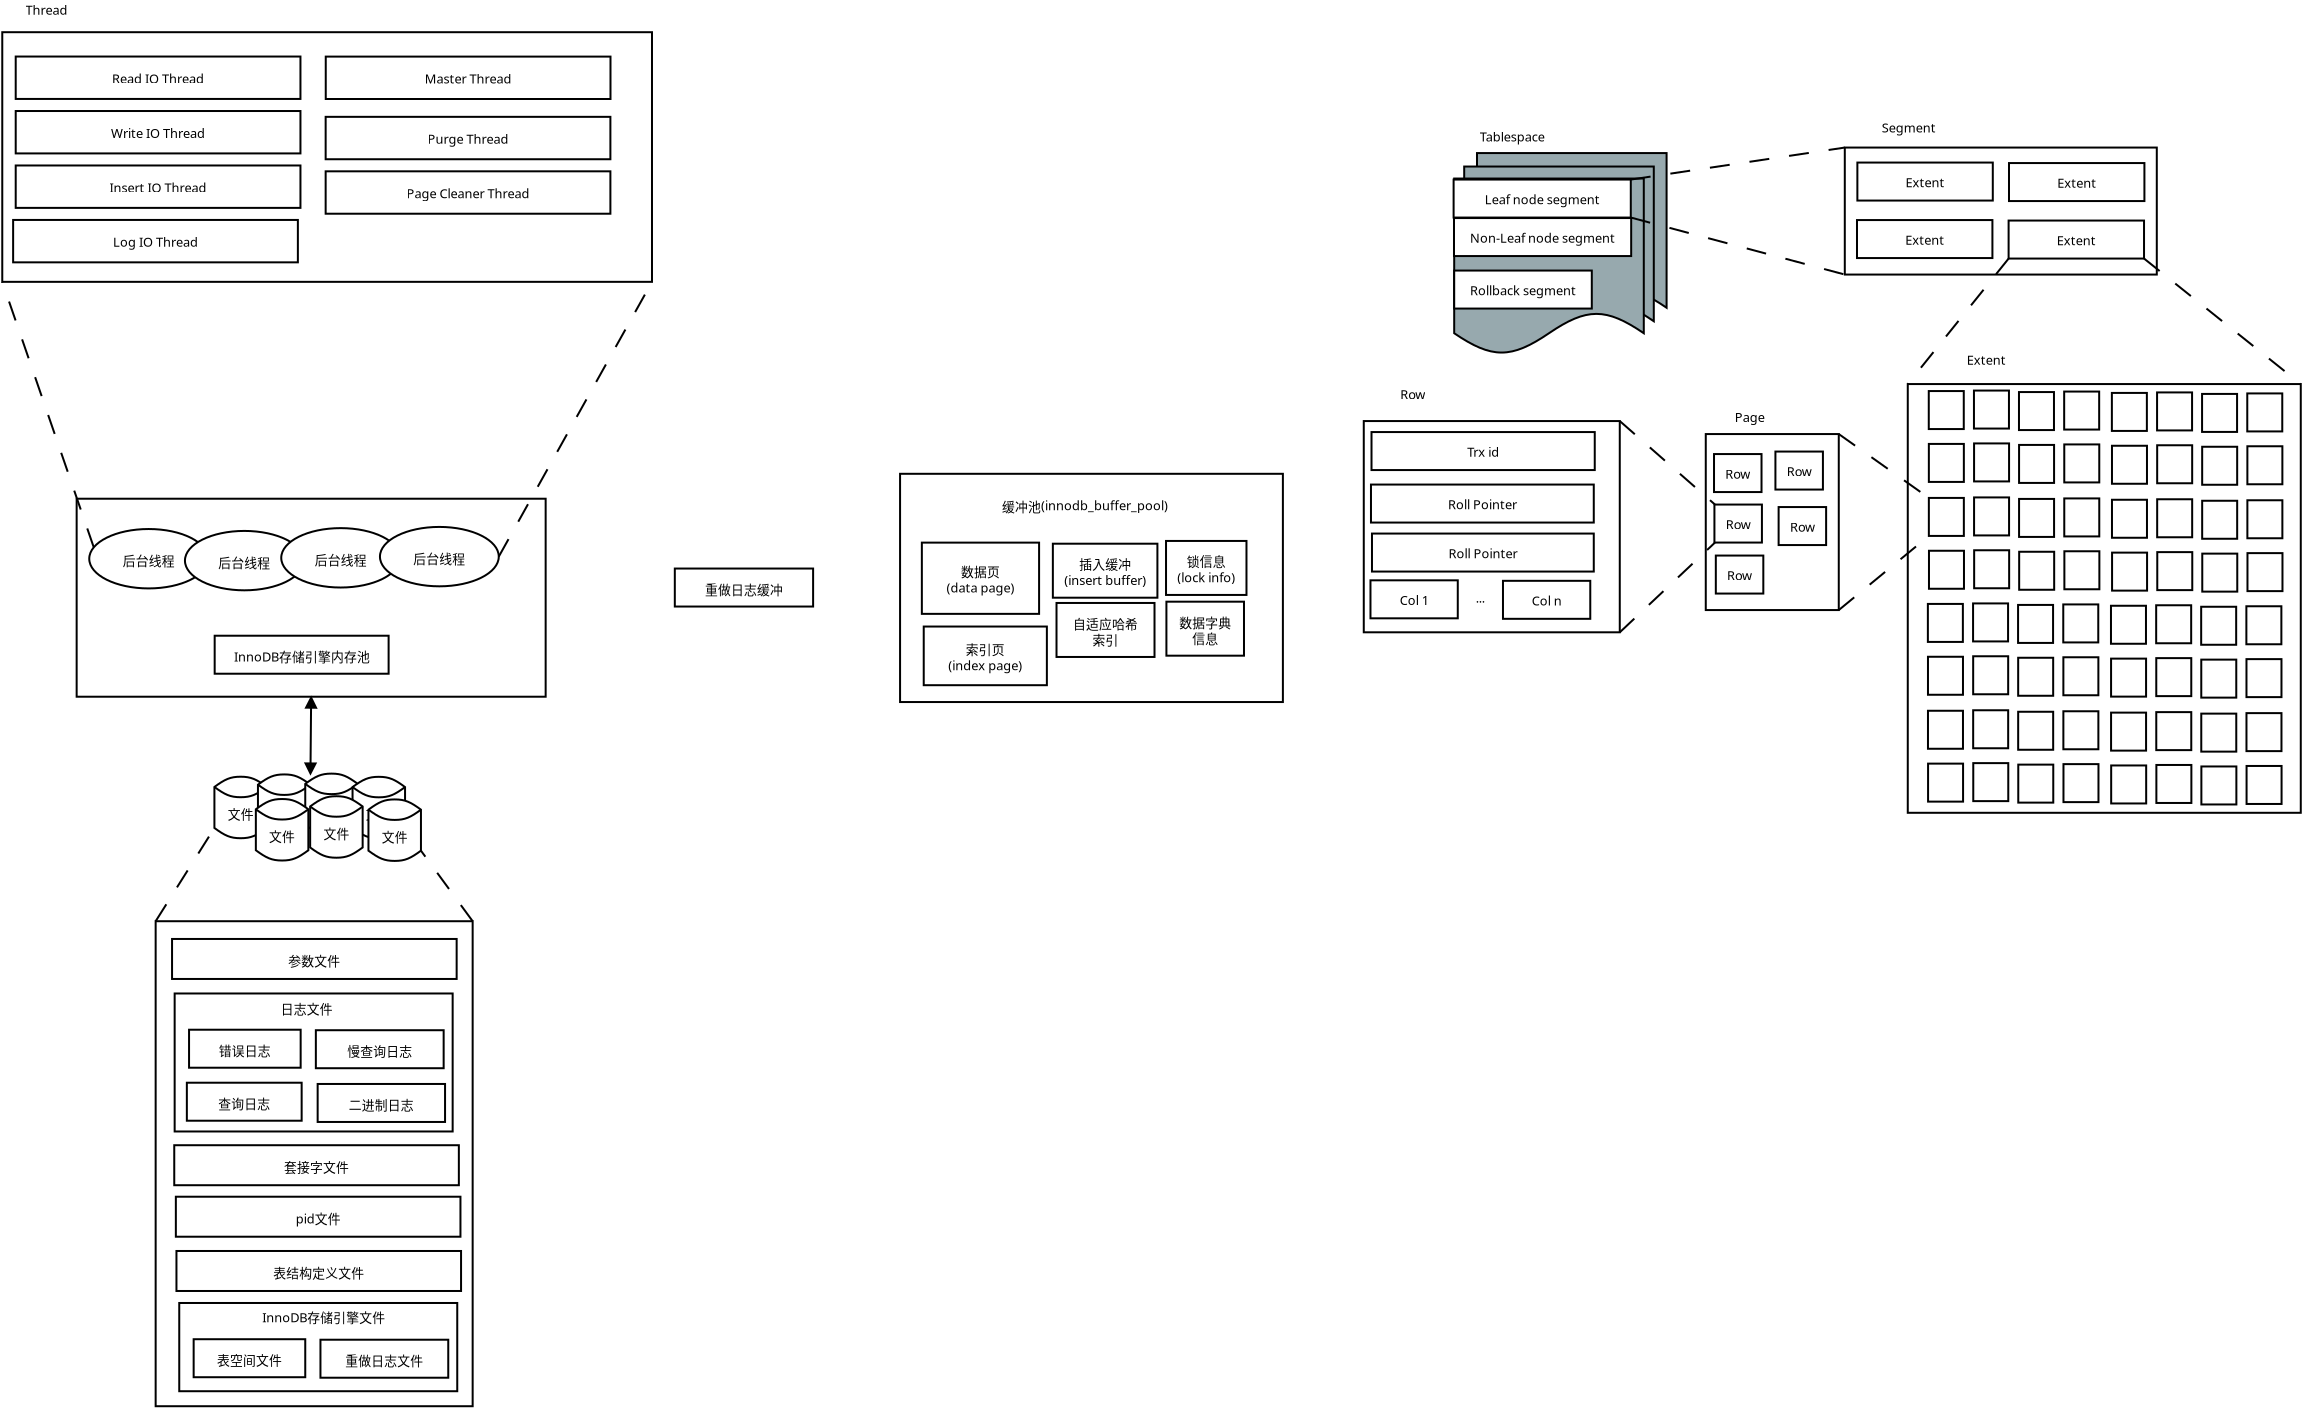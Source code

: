 <?xml version="1.0" encoding="UTF-8"?>
<dia:diagram xmlns:dia="http://www.lysator.liu.se/~alla/dia/">
  <dia:layer name="背景" visible="true" active="true">
    <dia:group>
      <dia:object type="Standard - Box" version="0" id="O0">
        <dia:attribute name="obj_pos">
          <dia:point val="4.05,15.05"/>
        </dia:attribute>
        <dia:attribute name="obj_bb">
          <dia:rectangle val="4.0,15;27.55,25"/>
        </dia:attribute>
        <dia:attribute name="elem_corner">
          <dia:point val="4.05,15.05"/>
        </dia:attribute>
        <dia:attribute name="elem_width">
          <dia:real val="23.45"/>
        </dia:attribute>
        <dia:attribute name="elem_height">
          <dia:real val="9.9"/>
        </dia:attribute>
        <dia:attribute name="border_width">
          <dia:real val="0.1"/>
        </dia:attribute>
        <dia:attribute name="show_background">
          <dia:boolean val="false"/>
        </dia:attribute>
      </dia:object>
      <dia:object type="Flowchart - Box" version="0" id="O1">
        <dia:attribute name="obj_pos">
          <dia:point val="10.951,21.9"/>
        </dia:attribute>
        <dia:attribute name="obj_bb">
          <dia:rectangle val="10.901,21.85;19.699,23.85"/>
        </dia:attribute>
        <dia:attribute name="elem_corner">
          <dia:point val="10.951,21.9"/>
        </dia:attribute>
        <dia:attribute name="elem_width">
          <dia:real val="8.697"/>
        </dia:attribute>
        <dia:attribute name="elem_height">
          <dia:real val="1.9"/>
        </dia:attribute>
        <dia:attribute name="show_background">
          <dia:boolean val="true"/>
        </dia:attribute>
        <dia:attribute name="padding">
          <dia:real val="0.5"/>
        </dia:attribute>
        <dia:attribute name="text">
          <dia:composite type="text">
            <dia:attribute name="string">
              <dia:string>#InnoDB存储引擎内存池#</dia:string>
            </dia:attribute>
            <dia:attribute name="font">
              <dia:font family="sans" style="0" name="Helvetica"/>
            </dia:attribute>
            <dia:attribute name="height">
              <dia:real val="0.8"/>
            </dia:attribute>
            <dia:attribute name="pos">
              <dia:point val="15.3,23.09"/>
            </dia:attribute>
            <dia:attribute name="color">
              <dia:color val="#000000"/>
            </dia:attribute>
            <dia:attribute name="alignment">
              <dia:enum val="1"/>
            </dia:attribute>
          </dia:composite>
        </dia:attribute>
      </dia:object>
      <dia:group>
        <dia:object type="Flowchart - Magnetic Disk" version="1" id="O2">
          <dia:attribute name="obj_pos">
            <dia:point val="10.938,28.95"/>
          </dia:attribute>
          <dia:attribute name="obj_bb">
            <dia:rectangle val="10.887,28.9;13.613,32.075"/>
          </dia:attribute>
          <dia:attribute name="meta">
            <dia:composite type="dict"/>
          </dia:attribute>
          <dia:attribute name="elem_corner">
            <dia:point val="10.938,28.95"/>
          </dia:attribute>
          <dia:attribute name="elem_width">
            <dia:real val="2.625"/>
          </dia:attribute>
          <dia:attribute name="elem_height">
            <dia:real val="3.075"/>
          </dia:attribute>
          <dia:attribute name="line_width">
            <dia:real val="0.1"/>
          </dia:attribute>
          <dia:attribute name="line_colour">
            <dia:color val="#000000"/>
          </dia:attribute>
          <dia:attribute name="fill_colour">
            <dia:color val="#ffffff"/>
          </dia:attribute>
          <dia:attribute name="show_background">
            <dia:boolean val="true"/>
          </dia:attribute>
          <dia:attribute name="line_style">
            <dia:enum val="0"/>
            <dia:real val="1"/>
          </dia:attribute>
          <dia:attribute name="padding">
            <dia:real val="0.1"/>
          </dia:attribute>
          <dia:attribute name="text">
            <dia:composite type="text">
              <dia:attribute name="string">
                <dia:string>#文件#</dia:string>
              </dia:attribute>
              <dia:attribute name="font">
                <dia:font family="sans" style="0" name="Helvetica"/>
              </dia:attribute>
              <dia:attribute name="height">
                <dia:real val="0.8"/>
              </dia:attribute>
              <dia:attribute name="pos">
                <dia:point val="12.25,30.984"/>
              </dia:attribute>
              <dia:attribute name="color">
                <dia:color val="#000000"/>
              </dia:attribute>
              <dia:attribute name="alignment">
                <dia:enum val="1"/>
              </dia:attribute>
            </dia:composite>
          </dia:attribute>
          <dia:attribute name="flip_horizontal">
            <dia:boolean val="false"/>
          </dia:attribute>
          <dia:attribute name="flip_vertical">
            <dia:boolean val="false"/>
          </dia:attribute>
          <dia:attribute name="subscale">
            <dia:real val="1"/>
          </dia:attribute>
        </dia:object>
        <dia:object type="Flowchart - Magnetic Disk" version="1" id="O3">
          <dia:attribute name="obj_pos">
            <dia:point val="13.115,28.835"/>
          </dia:attribute>
          <dia:attribute name="obj_bb">
            <dia:rectangle val="13.065,28.785;15.79,31.96"/>
          </dia:attribute>
          <dia:attribute name="meta">
            <dia:composite type="dict"/>
          </dia:attribute>
          <dia:attribute name="elem_corner">
            <dia:point val="13.115,28.835"/>
          </dia:attribute>
          <dia:attribute name="elem_width">
            <dia:real val="2.625"/>
          </dia:attribute>
          <dia:attribute name="elem_height">
            <dia:real val="3.075"/>
          </dia:attribute>
          <dia:attribute name="line_width">
            <dia:real val="0.1"/>
          </dia:attribute>
          <dia:attribute name="line_colour">
            <dia:color val="#000000"/>
          </dia:attribute>
          <dia:attribute name="fill_colour">
            <dia:color val="#ffffff"/>
          </dia:attribute>
          <dia:attribute name="show_background">
            <dia:boolean val="true"/>
          </dia:attribute>
          <dia:attribute name="line_style">
            <dia:enum val="0"/>
            <dia:real val="1"/>
          </dia:attribute>
          <dia:attribute name="padding">
            <dia:real val="0.1"/>
          </dia:attribute>
          <dia:attribute name="text">
            <dia:composite type="text">
              <dia:attribute name="string">
                <dia:string>#文件#</dia:string>
              </dia:attribute>
              <dia:attribute name="font">
                <dia:font family="sans" style="0" name="Helvetica"/>
              </dia:attribute>
              <dia:attribute name="height">
                <dia:real val="0.8"/>
              </dia:attribute>
              <dia:attribute name="pos">
                <dia:point val="14.428,30.869"/>
              </dia:attribute>
              <dia:attribute name="color">
                <dia:color val="#000000"/>
              </dia:attribute>
              <dia:attribute name="alignment">
                <dia:enum val="1"/>
              </dia:attribute>
            </dia:composite>
          </dia:attribute>
          <dia:attribute name="flip_horizontal">
            <dia:boolean val="false"/>
          </dia:attribute>
          <dia:attribute name="flip_vertical">
            <dia:boolean val="false"/>
          </dia:attribute>
          <dia:attribute name="subscale">
            <dia:real val="1"/>
          </dia:attribute>
        </dia:object>
        <dia:object type="Flowchart - Magnetic Disk" version="1" id="O4">
          <dia:attribute name="obj_pos">
            <dia:point val="15.48,28.795"/>
          </dia:attribute>
          <dia:attribute name="obj_bb">
            <dia:rectangle val="15.43,28.745;18.155,31.92"/>
          </dia:attribute>
          <dia:attribute name="meta">
            <dia:composite type="dict"/>
          </dia:attribute>
          <dia:attribute name="elem_corner">
            <dia:point val="15.48,28.795"/>
          </dia:attribute>
          <dia:attribute name="elem_width">
            <dia:real val="2.625"/>
          </dia:attribute>
          <dia:attribute name="elem_height">
            <dia:real val="3.075"/>
          </dia:attribute>
          <dia:attribute name="line_width">
            <dia:real val="0.1"/>
          </dia:attribute>
          <dia:attribute name="line_colour">
            <dia:color val="#000000"/>
          </dia:attribute>
          <dia:attribute name="fill_colour">
            <dia:color val="#ffffff"/>
          </dia:attribute>
          <dia:attribute name="show_background">
            <dia:boolean val="true"/>
          </dia:attribute>
          <dia:attribute name="line_style">
            <dia:enum val="0"/>
            <dia:real val="1"/>
          </dia:attribute>
          <dia:attribute name="padding">
            <dia:real val="0.1"/>
          </dia:attribute>
          <dia:attribute name="text">
            <dia:composite type="text">
              <dia:attribute name="string">
                <dia:string>#文件#</dia:string>
              </dia:attribute>
              <dia:attribute name="font">
                <dia:font family="sans" style="0" name="Helvetica"/>
              </dia:attribute>
              <dia:attribute name="height">
                <dia:real val="0.8"/>
              </dia:attribute>
              <dia:attribute name="pos">
                <dia:point val="16.793,30.829"/>
              </dia:attribute>
              <dia:attribute name="color">
                <dia:color val="#000000"/>
              </dia:attribute>
              <dia:attribute name="alignment">
                <dia:enum val="1"/>
              </dia:attribute>
            </dia:composite>
          </dia:attribute>
          <dia:attribute name="flip_horizontal">
            <dia:boolean val="false"/>
          </dia:attribute>
          <dia:attribute name="flip_vertical">
            <dia:boolean val="false"/>
          </dia:attribute>
          <dia:attribute name="subscale">
            <dia:real val="1"/>
          </dia:attribute>
        </dia:object>
        <dia:object type="Flowchart - Magnetic Disk" version="1" id="O5">
          <dia:attribute name="obj_pos">
            <dia:point val="17.845,28.955"/>
          </dia:attribute>
          <dia:attribute name="obj_bb">
            <dia:rectangle val="17.795,28.905;20.52,32.08"/>
          </dia:attribute>
          <dia:attribute name="meta">
            <dia:composite type="dict"/>
          </dia:attribute>
          <dia:attribute name="elem_corner">
            <dia:point val="17.845,28.955"/>
          </dia:attribute>
          <dia:attribute name="elem_width">
            <dia:real val="2.625"/>
          </dia:attribute>
          <dia:attribute name="elem_height">
            <dia:real val="3.075"/>
          </dia:attribute>
          <dia:attribute name="line_width">
            <dia:real val="0.1"/>
          </dia:attribute>
          <dia:attribute name="line_colour">
            <dia:color val="#000000"/>
          </dia:attribute>
          <dia:attribute name="fill_colour">
            <dia:color val="#ffffff"/>
          </dia:attribute>
          <dia:attribute name="show_background">
            <dia:boolean val="true"/>
          </dia:attribute>
          <dia:attribute name="line_style">
            <dia:enum val="0"/>
            <dia:real val="1"/>
          </dia:attribute>
          <dia:attribute name="padding">
            <dia:real val="0.1"/>
          </dia:attribute>
          <dia:attribute name="text">
            <dia:composite type="text">
              <dia:attribute name="string">
                <dia:string>#文件#</dia:string>
              </dia:attribute>
              <dia:attribute name="font">
                <dia:font family="sans" style="0" name="Helvetica"/>
              </dia:attribute>
              <dia:attribute name="height">
                <dia:real val="0.8"/>
              </dia:attribute>
              <dia:attribute name="pos">
                <dia:point val="19.157,30.989"/>
              </dia:attribute>
              <dia:attribute name="color">
                <dia:color val="#000000"/>
              </dia:attribute>
              <dia:attribute name="alignment">
                <dia:enum val="1"/>
              </dia:attribute>
            </dia:composite>
          </dia:attribute>
          <dia:attribute name="flip_horizontal">
            <dia:boolean val="false"/>
          </dia:attribute>
          <dia:attribute name="flip_vertical">
            <dia:boolean val="false"/>
          </dia:attribute>
          <dia:attribute name="subscale">
            <dia:real val="1"/>
          </dia:attribute>
        </dia:object>
        <dia:object type="Flowchart - Magnetic Disk" version="1" id="O6">
          <dia:attribute name="obj_pos">
            <dia:point val="13.01,30.065"/>
          </dia:attribute>
          <dia:attribute name="obj_bb">
            <dia:rectangle val="12.96,30.015;15.685,33.19"/>
          </dia:attribute>
          <dia:attribute name="meta">
            <dia:composite type="dict"/>
          </dia:attribute>
          <dia:attribute name="elem_corner">
            <dia:point val="13.01,30.065"/>
          </dia:attribute>
          <dia:attribute name="elem_width">
            <dia:real val="2.625"/>
          </dia:attribute>
          <dia:attribute name="elem_height">
            <dia:real val="3.075"/>
          </dia:attribute>
          <dia:attribute name="line_width">
            <dia:real val="0.1"/>
          </dia:attribute>
          <dia:attribute name="line_colour">
            <dia:color val="#000000"/>
          </dia:attribute>
          <dia:attribute name="fill_colour">
            <dia:color val="#ffffff"/>
          </dia:attribute>
          <dia:attribute name="show_background">
            <dia:boolean val="true"/>
          </dia:attribute>
          <dia:attribute name="line_style">
            <dia:enum val="0"/>
            <dia:real val="1"/>
          </dia:attribute>
          <dia:attribute name="padding">
            <dia:real val="0.1"/>
          </dia:attribute>
          <dia:attribute name="text">
            <dia:composite type="text">
              <dia:attribute name="string">
                <dia:string>#文件#</dia:string>
              </dia:attribute>
              <dia:attribute name="font">
                <dia:font family="sans" style="0" name="Helvetica"/>
              </dia:attribute>
              <dia:attribute name="height">
                <dia:real val="0.8"/>
              </dia:attribute>
              <dia:attribute name="pos">
                <dia:point val="14.322,32.099"/>
              </dia:attribute>
              <dia:attribute name="color">
                <dia:color val="#000000"/>
              </dia:attribute>
              <dia:attribute name="alignment">
                <dia:enum val="1"/>
              </dia:attribute>
            </dia:composite>
          </dia:attribute>
          <dia:attribute name="flip_horizontal">
            <dia:boolean val="false"/>
          </dia:attribute>
          <dia:attribute name="flip_vertical">
            <dia:boolean val="false"/>
          </dia:attribute>
          <dia:attribute name="subscale">
            <dia:real val="1"/>
          </dia:attribute>
        </dia:object>
        <dia:object type="Flowchart - Magnetic Disk" version="1" id="O7">
          <dia:attribute name="obj_pos">
            <dia:point val="15.725,29.925"/>
          </dia:attribute>
          <dia:attribute name="obj_bb">
            <dia:rectangle val="15.675,29.875;18.4,33.05"/>
          </dia:attribute>
          <dia:attribute name="meta">
            <dia:composite type="dict"/>
          </dia:attribute>
          <dia:attribute name="elem_corner">
            <dia:point val="15.725,29.925"/>
          </dia:attribute>
          <dia:attribute name="elem_width">
            <dia:real val="2.625"/>
          </dia:attribute>
          <dia:attribute name="elem_height">
            <dia:real val="3.075"/>
          </dia:attribute>
          <dia:attribute name="line_width">
            <dia:real val="0.1"/>
          </dia:attribute>
          <dia:attribute name="line_colour">
            <dia:color val="#000000"/>
          </dia:attribute>
          <dia:attribute name="fill_colour">
            <dia:color val="#ffffff"/>
          </dia:attribute>
          <dia:attribute name="show_background">
            <dia:boolean val="true"/>
          </dia:attribute>
          <dia:attribute name="line_style">
            <dia:enum val="0"/>
            <dia:real val="1"/>
          </dia:attribute>
          <dia:attribute name="padding">
            <dia:real val="0.1"/>
          </dia:attribute>
          <dia:attribute name="text">
            <dia:composite type="text">
              <dia:attribute name="string">
                <dia:string>#文件#</dia:string>
              </dia:attribute>
              <dia:attribute name="font">
                <dia:font family="sans" style="0" name="Helvetica"/>
              </dia:attribute>
              <dia:attribute name="height">
                <dia:real val="0.8"/>
              </dia:attribute>
              <dia:attribute name="pos">
                <dia:point val="17.038,31.959"/>
              </dia:attribute>
              <dia:attribute name="color">
                <dia:color val="#000000"/>
              </dia:attribute>
              <dia:attribute name="alignment">
                <dia:enum val="1"/>
              </dia:attribute>
            </dia:composite>
          </dia:attribute>
          <dia:attribute name="flip_horizontal">
            <dia:boolean val="false"/>
          </dia:attribute>
          <dia:attribute name="flip_vertical">
            <dia:boolean val="false"/>
          </dia:attribute>
          <dia:attribute name="subscale">
            <dia:real val="1"/>
          </dia:attribute>
        </dia:object>
        <dia:object type="Flowchart - Magnetic Disk" version="1" id="O8">
          <dia:attribute name="obj_pos">
            <dia:point val="18.64,30.085"/>
          </dia:attribute>
          <dia:attribute name="obj_bb">
            <dia:rectangle val="18.59,30.035;21.315,33.21"/>
          </dia:attribute>
          <dia:attribute name="meta">
            <dia:composite type="dict"/>
          </dia:attribute>
          <dia:attribute name="elem_corner">
            <dia:point val="18.64,30.085"/>
          </dia:attribute>
          <dia:attribute name="elem_width">
            <dia:real val="2.625"/>
          </dia:attribute>
          <dia:attribute name="elem_height">
            <dia:real val="3.075"/>
          </dia:attribute>
          <dia:attribute name="line_width">
            <dia:real val="0.1"/>
          </dia:attribute>
          <dia:attribute name="line_colour">
            <dia:color val="#000000"/>
          </dia:attribute>
          <dia:attribute name="fill_colour">
            <dia:color val="#ffffff"/>
          </dia:attribute>
          <dia:attribute name="show_background">
            <dia:boolean val="true"/>
          </dia:attribute>
          <dia:attribute name="line_style">
            <dia:enum val="0"/>
            <dia:real val="1"/>
          </dia:attribute>
          <dia:attribute name="padding">
            <dia:real val="0.1"/>
          </dia:attribute>
          <dia:attribute name="text">
            <dia:composite type="text">
              <dia:attribute name="string">
                <dia:string>#文件#</dia:string>
              </dia:attribute>
              <dia:attribute name="font">
                <dia:font family="sans" style="0" name="Helvetica"/>
              </dia:attribute>
              <dia:attribute name="height">
                <dia:real val="0.8"/>
              </dia:attribute>
              <dia:attribute name="pos">
                <dia:point val="19.953,32.119"/>
              </dia:attribute>
              <dia:attribute name="color">
                <dia:color val="#000000"/>
              </dia:attribute>
              <dia:attribute name="alignment">
                <dia:enum val="1"/>
              </dia:attribute>
            </dia:composite>
          </dia:attribute>
          <dia:attribute name="flip_horizontal">
            <dia:boolean val="false"/>
          </dia:attribute>
          <dia:attribute name="flip_vertical">
            <dia:boolean val="false"/>
          </dia:attribute>
          <dia:attribute name="subscale">
            <dia:real val="1"/>
          </dia:attribute>
        </dia:object>
      </dia:group>
      <dia:object type="Standard - Line" version="0" id="O9">
        <dia:attribute name="obj_pos">
          <dia:point val="15.775,24.95"/>
        </dia:attribute>
        <dia:attribute name="obj_bb">
          <dia:rectangle val="15.415,24.888;16.101,28.897"/>
        </dia:attribute>
        <dia:attribute name="conn_endpoints">
          <dia:point val="15.775,24.95"/>
          <dia:point val="15.74,28.835"/>
        </dia:attribute>
        <dia:attribute name="numcp">
          <dia:int val="1"/>
        </dia:attribute>
        <dia:attribute name="start_arrow">
          <dia:enum val="3"/>
        </dia:attribute>
        <dia:attribute name="start_arrow_length">
          <dia:real val="0.5"/>
        </dia:attribute>
        <dia:attribute name="start_arrow_width">
          <dia:real val="0.5"/>
        </dia:attribute>
        <dia:attribute name="end_arrow">
          <dia:enum val="3"/>
        </dia:attribute>
        <dia:attribute name="end_arrow_length">
          <dia:real val="0.5"/>
        </dia:attribute>
        <dia:attribute name="end_arrow_width">
          <dia:real val="0.5"/>
        </dia:attribute>
        <dia:connections>
          <dia:connection handle="0" to="O0" connection="6"/>
        </dia:connections>
      </dia:object>
      <dia:group>
        <dia:object type="Flowchart - Ellipse" version="0" id="O10">
          <dia:attribute name="obj_pos">
            <dia:point val="4.68,16.565"/>
          </dia:attribute>
          <dia:attribute name="obj_bb">
            <dia:rectangle val="4.63,16.515;10.67,19.585"/>
          </dia:attribute>
          <dia:attribute name="elem_corner">
            <dia:point val="4.68,16.565"/>
          </dia:attribute>
          <dia:attribute name="elem_width">
            <dia:real val="5.941"/>
          </dia:attribute>
          <dia:attribute name="elem_height">
            <dia:real val="2.97"/>
          </dia:attribute>
          <dia:attribute name="show_background">
            <dia:boolean val="true"/>
          </dia:attribute>
          <dia:attribute name="padding">
            <dia:real val="0.354"/>
          </dia:attribute>
          <dia:attribute name="text">
            <dia:composite type="text">
              <dia:attribute name="string">
                <dia:string>#后台线程#</dia:string>
              </dia:attribute>
              <dia:attribute name="font">
                <dia:font family="sans" style="0" name="Helvetica"/>
              </dia:attribute>
              <dia:attribute name="height">
                <dia:real val="0.8"/>
              </dia:attribute>
              <dia:attribute name="pos">
                <dia:point val="7.65,18.2"/>
              </dia:attribute>
              <dia:attribute name="color">
                <dia:color val="#000000"/>
              </dia:attribute>
              <dia:attribute name="alignment">
                <dia:enum val="1"/>
              </dia:attribute>
            </dia:composite>
          </dia:attribute>
        </dia:object>
        <dia:object type="Flowchart - Ellipse" version="0" id="O11">
          <dia:attribute name="obj_pos">
            <dia:point val="9.465,16.66"/>
          </dia:attribute>
          <dia:attribute name="obj_bb">
            <dia:rectangle val="9.415,16.61;15.456,19.68"/>
          </dia:attribute>
          <dia:attribute name="elem_corner">
            <dia:point val="9.465,16.66"/>
          </dia:attribute>
          <dia:attribute name="elem_width">
            <dia:real val="5.941"/>
          </dia:attribute>
          <dia:attribute name="elem_height">
            <dia:real val="2.97"/>
          </dia:attribute>
          <dia:attribute name="show_background">
            <dia:boolean val="true"/>
          </dia:attribute>
          <dia:attribute name="padding">
            <dia:real val="0.354"/>
          </dia:attribute>
          <dia:attribute name="text">
            <dia:composite type="text">
              <dia:attribute name="string">
                <dia:string>#后台线程#</dia:string>
              </dia:attribute>
              <dia:attribute name="font">
                <dia:font family="sans" style="0" name="Helvetica"/>
              </dia:attribute>
              <dia:attribute name="height">
                <dia:real val="0.8"/>
              </dia:attribute>
              <dia:attribute name="pos">
                <dia:point val="12.435,18.295"/>
              </dia:attribute>
              <dia:attribute name="color">
                <dia:color val="#000000"/>
              </dia:attribute>
              <dia:attribute name="alignment">
                <dia:enum val="1"/>
              </dia:attribute>
            </dia:composite>
          </dia:attribute>
        </dia:object>
        <dia:object type="Flowchart - Ellipse" version="0" id="O12">
          <dia:attribute name="obj_pos">
            <dia:point val="14.28,16.52"/>
          </dia:attribute>
          <dia:attribute name="obj_bb">
            <dia:rectangle val="14.23,16.47;20.271,19.54"/>
          </dia:attribute>
          <dia:attribute name="elem_corner">
            <dia:point val="14.28,16.52"/>
          </dia:attribute>
          <dia:attribute name="elem_width">
            <dia:real val="5.941"/>
          </dia:attribute>
          <dia:attribute name="elem_height">
            <dia:real val="2.97"/>
          </dia:attribute>
          <dia:attribute name="show_background">
            <dia:boolean val="true"/>
          </dia:attribute>
          <dia:attribute name="padding">
            <dia:real val="0.354"/>
          </dia:attribute>
          <dia:attribute name="text">
            <dia:composite type="text">
              <dia:attribute name="string">
                <dia:string>#后台线程#</dia:string>
              </dia:attribute>
              <dia:attribute name="font">
                <dia:font family="sans" style="0" name="Helvetica"/>
              </dia:attribute>
              <dia:attribute name="height">
                <dia:real val="0.8"/>
              </dia:attribute>
              <dia:attribute name="pos">
                <dia:point val="17.25,18.155"/>
              </dia:attribute>
              <dia:attribute name="color">
                <dia:color val="#000000"/>
              </dia:attribute>
              <dia:attribute name="alignment">
                <dia:enum val="1"/>
              </dia:attribute>
            </dia:composite>
          </dia:attribute>
        </dia:object>
        <dia:object type="Flowchart - Ellipse" version="0" id="O13">
          <dia:attribute name="obj_pos">
            <dia:point val="19.215,16.46"/>
          </dia:attribute>
          <dia:attribute name="obj_bb">
            <dia:rectangle val="19.165,16.41;25.206,19.48"/>
          </dia:attribute>
          <dia:attribute name="elem_corner">
            <dia:point val="19.215,16.46"/>
          </dia:attribute>
          <dia:attribute name="elem_width">
            <dia:real val="5.941"/>
          </dia:attribute>
          <dia:attribute name="elem_height">
            <dia:real val="2.97"/>
          </dia:attribute>
          <dia:attribute name="show_background">
            <dia:boolean val="true"/>
          </dia:attribute>
          <dia:attribute name="padding">
            <dia:real val="0.354"/>
          </dia:attribute>
          <dia:attribute name="text">
            <dia:composite type="text">
              <dia:attribute name="string">
                <dia:string>#后台线程#</dia:string>
              </dia:attribute>
              <dia:attribute name="font">
                <dia:font family="sans" style="0" name="Helvetica"/>
              </dia:attribute>
              <dia:attribute name="height">
                <dia:real val="0.8"/>
              </dia:attribute>
              <dia:attribute name="pos">
                <dia:point val="22.185,18.095"/>
              </dia:attribute>
              <dia:attribute name="color">
                <dia:color val="#000000"/>
              </dia:attribute>
              <dia:attribute name="alignment">
                <dia:enum val="1"/>
              </dia:attribute>
            </dia:composite>
          </dia:attribute>
        </dia:object>
      </dia:group>
    </dia:group>
    <dia:object type="Standard - Line" version="0" id="O14">
      <dia:attribute name="obj_pos">
        <dia:point val="4.906,17.482"/>
      </dia:attribute>
      <dia:attribute name="obj_bb">
        <dia:rectangle val="0.267,4.143;4.969,17.545"/>
      </dia:attribute>
      <dia:attribute name="conn_endpoints">
        <dia:point val="4.906,17.482"/>
        <dia:point val="0.331,4.206"/>
      </dia:attribute>
      <dia:attribute name="numcp">
        <dia:int val="1"/>
      </dia:attribute>
      <dia:attribute name="line_style">
        <dia:enum val="1"/>
      </dia:attribute>
      <dia:connections>
        <dia:connection handle="0" to="O10" connection="7"/>
        <dia:connection handle="1" to="O16" connection="5"/>
      </dia:connections>
    </dia:object>
    <dia:object type="Standard - Line" version="0" id="O15">
      <dia:attribute name="obj_pos">
        <dia:point val="25.156,17.945"/>
      </dia:attribute>
      <dia:attribute name="obj_bb">
        <dia:rectangle val="25.088,4.138;32.885,18.013"/>
      </dia:attribute>
      <dia:attribute name="conn_endpoints">
        <dia:point val="25.156,17.945"/>
        <dia:point val="32.817,4.206"/>
      </dia:attribute>
      <dia:attribute name="numcp">
        <dia:int val="1"/>
      </dia:attribute>
      <dia:attribute name="line_style">
        <dia:enum val="1"/>
      </dia:attribute>
      <dia:connections>
        <dia:connection handle="0" to="O13" connection="0"/>
        <dia:connection handle="1" to="O16" connection="7"/>
      </dia:connections>
    </dia:object>
    <dia:group>
      <dia:object type="Standard - Box" version="0" id="O16">
        <dia:attribute name="obj_pos">
          <dia:point val="0.331,-8.276"/>
        </dia:attribute>
        <dia:attribute name="obj_bb">
          <dia:rectangle val="0.281,-8.326;32.867,4.256"/>
        </dia:attribute>
        <dia:attribute name="elem_corner">
          <dia:point val="0.331,-8.276"/>
        </dia:attribute>
        <dia:attribute name="elem_width">
          <dia:real val="32.486"/>
        </dia:attribute>
        <dia:attribute name="elem_height">
          <dia:real val="12.482"/>
        </dia:attribute>
        <dia:attribute name="show_background">
          <dia:boolean val="true"/>
        </dia:attribute>
      </dia:object>
      <dia:object type="Flowchart - Box" version="0" id="O17">
        <dia:attribute name="obj_pos">
          <dia:point val="16.505,-7.056"/>
        </dia:attribute>
        <dia:attribute name="obj_bb">
          <dia:rectangle val="16.455,-7.106;30.792,-4.887"/>
        </dia:attribute>
        <dia:attribute name="elem_corner">
          <dia:point val="16.505,-7.056"/>
        </dia:attribute>
        <dia:attribute name="elem_width">
          <dia:real val="14.237"/>
        </dia:attribute>
        <dia:attribute name="elem_height">
          <dia:real val="2.12"/>
        </dia:attribute>
        <dia:attribute name="border_width">
          <dia:real val="0.1"/>
        </dia:attribute>
        <dia:attribute name="show_background">
          <dia:boolean val="true"/>
        </dia:attribute>
        <dia:attribute name="padding">
          <dia:real val="0.5"/>
        </dia:attribute>
        <dia:attribute name="text">
          <dia:composite type="text">
            <dia:attribute name="string">
              <dia:string>#Master Thread#</dia:string>
            </dia:attribute>
            <dia:attribute name="font">
              <dia:font family="sans" style="0" name="Helvetica"/>
            </dia:attribute>
            <dia:attribute name="height">
              <dia:real val="0.8"/>
            </dia:attribute>
            <dia:attribute name="pos">
              <dia:point val="23.623,-5.756"/>
            </dia:attribute>
            <dia:attribute name="color">
              <dia:color val="#000000"/>
            </dia:attribute>
            <dia:attribute name="alignment">
              <dia:enum val="1"/>
            </dia:attribute>
          </dia:composite>
        </dia:attribute>
      </dia:object>
      <dia:object type="Flowchart - Box" version="0" id="O18">
        <dia:attribute name="obj_pos">
          <dia:point val="1.003,-7.059"/>
        </dia:attribute>
        <dia:attribute name="obj_bb">
          <dia:rectangle val="0.953,-7.109;15.29,-4.889"/>
        </dia:attribute>
        <dia:attribute name="elem_corner">
          <dia:point val="1.003,-7.059"/>
        </dia:attribute>
        <dia:attribute name="elem_width">
          <dia:real val="14.237"/>
        </dia:attribute>
        <dia:attribute name="elem_height">
          <dia:real val="2.12"/>
        </dia:attribute>
        <dia:attribute name="border_width">
          <dia:real val="0.1"/>
        </dia:attribute>
        <dia:attribute name="show_background">
          <dia:boolean val="true"/>
        </dia:attribute>
        <dia:attribute name="padding">
          <dia:real val="0.5"/>
        </dia:attribute>
        <dia:attribute name="text">
          <dia:composite type="text">
            <dia:attribute name="string">
              <dia:string>#Read IO Thread#</dia:string>
            </dia:attribute>
            <dia:attribute name="font">
              <dia:font family="sans" style="0" name="Helvetica"/>
            </dia:attribute>
            <dia:attribute name="height">
              <dia:real val="0.8"/>
            </dia:attribute>
            <dia:attribute name="pos">
              <dia:point val="8.122,-5.759"/>
            </dia:attribute>
            <dia:attribute name="color">
              <dia:color val="#000000"/>
            </dia:attribute>
            <dia:attribute name="alignment">
              <dia:enum val="1"/>
            </dia:attribute>
          </dia:composite>
        </dia:attribute>
      </dia:object>
      <dia:object type="Flowchart - Box" version="0" id="O19">
        <dia:attribute name="obj_pos">
          <dia:point val="1.003,-4.335"/>
        </dia:attribute>
        <dia:attribute name="obj_bb">
          <dia:rectangle val="0.953,-4.385;15.29,-2.166"/>
        </dia:attribute>
        <dia:attribute name="elem_corner">
          <dia:point val="1.003,-4.335"/>
        </dia:attribute>
        <dia:attribute name="elem_width">
          <dia:real val="14.237"/>
        </dia:attribute>
        <dia:attribute name="elem_height">
          <dia:real val="2.12"/>
        </dia:attribute>
        <dia:attribute name="border_width">
          <dia:real val="0.1"/>
        </dia:attribute>
        <dia:attribute name="show_background">
          <dia:boolean val="true"/>
        </dia:attribute>
        <dia:attribute name="padding">
          <dia:real val="0.5"/>
        </dia:attribute>
        <dia:attribute name="text">
          <dia:composite type="text">
            <dia:attribute name="string">
              <dia:string>#Write IO Thread#</dia:string>
            </dia:attribute>
            <dia:attribute name="font">
              <dia:font family="sans" style="0" name="Helvetica"/>
            </dia:attribute>
            <dia:attribute name="height">
              <dia:real val="0.8"/>
            </dia:attribute>
            <dia:attribute name="pos">
              <dia:point val="8.122,-3.036"/>
            </dia:attribute>
            <dia:attribute name="color">
              <dia:color val="#000000"/>
            </dia:attribute>
            <dia:attribute name="alignment">
              <dia:enum val="1"/>
            </dia:attribute>
          </dia:composite>
        </dia:attribute>
      </dia:object>
      <dia:object type="Flowchart - Box" version="0" id="O20">
        <dia:attribute name="obj_pos">
          <dia:point val="1.003,-1.612"/>
        </dia:attribute>
        <dia:attribute name="obj_bb">
          <dia:rectangle val="0.953,-1.662;15.29,0.558"/>
        </dia:attribute>
        <dia:attribute name="elem_corner">
          <dia:point val="1.003,-1.612"/>
        </dia:attribute>
        <dia:attribute name="elem_width">
          <dia:real val="14.237"/>
        </dia:attribute>
        <dia:attribute name="elem_height">
          <dia:real val="2.12"/>
        </dia:attribute>
        <dia:attribute name="border_width">
          <dia:real val="0.1"/>
        </dia:attribute>
        <dia:attribute name="show_background">
          <dia:boolean val="true"/>
        </dia:attribute>
        <dia:attribute name="padding">
          <dia:real val="0.5"/>
        </dia:attribute>
        <dia:attribute name="text">
          <dia:composite type="text">
            <dia:attribute name="string">
              <dia:string>#Insert IO Thread#</dia:string>
            </dia:attribute>
            <dia:attribute name="font">
              <dia:font family="sans" style="0" name="Helvetica"/>
            </dia:attribute>
            <dia:attribute name="height">
              <dia:real val="0.8"/>
            </dia:attribute>
            <dia:attribute name="pos">
              <dia:point val="8.122,-0.312"/>
            </dia:attribute>
            <dia:attribute name="color">
              <dia:color val="#000000"/>
            </dia:attribute>
            <dia:attribute name="alignment">
              <dia:enum val="1"/>
            </dia:attribute>
          </dia:composite>
        </dia:attribute>
      </dia:object>
      <dia:object type="Flowchart - Box" version="0" id="O21">
        <dia:attribute name="obj_pos">
          <dia:point val="0.874,1.111"/>
        </dia:attribute>
        <dia:attribute name="obj_bb">
          <dia:rectangle val="0.824,1.061;15.16,3.281"/>
        </dia:attribute>
        <dia:attribute name="elem_corner">
          <dia:point val="0.874,1.111"/>
        </dia:attribute>
        <dia:attribute name="elem_width">
          <dia:real val="14.237"/>
        </dia:attribute>
        <dia:attribute name="elem_height">
          <dia:real val="2.12"/>
        </dia:attribute>
        <dia:attribute name="border_width">
          <dia:real val="0.1"/>
        </dia:attribute>
        <dia:attribute name="show_background">
          <dia:boolean val="true"/>
        </dia:attribute>
        <dia:attribute name="padding">
          <dia:real val="0.5"/>
        </dia:attribute>
        <dia:attribute name="text">
          <dia:composite type="text">
            <dia:attribute name="string">
              <dia:string>#Log IO Thread#</dia:string>
            </dia:attribute>
            <dia:attribute name="font">
              <dia:font family="sans" style="0" name="Helvetica"/>
            </dia:attribute>
            <dia:attribute name="height">
              <dia:real val="0.8"/>
            </dia:attribute>
            <dia:attribute name="pos">
              <dia:point val="7.992,2.411"/>
            </dia:attribute>
            <dia:attribute name="color">
              <dia:color val="#000000"/>
            </dia:attribute>
            <dia:attribute name="alignment">
              <dia:enum val="1"/>
            </dia:attribute>
          </dia:composite>
        </dia:attribute>
      </dia:object>
      <dia:object type="Standard - Text" version="1" id="O22">
        <dia:attribute name="obj_pos">
          <dia:point val="1.498,-9.151"/>
        </dia:attribute>
        <dia:attribute name="obj_bb">
          <dia:rectangle val="1.498,-9.791;3.488,-9.019"/>
        </dia:attribute>
        <dia:attribute name="text">
          <dia:composite type="text">
            <dia:attribute name="string">
              <dia:string>#Thread#</dia:string>
            </dia:attribute>
            <dia:attribute name="font">
              <dia:font family="sans" style="0" name="Helvetica"/>
            </dia:attribute>
            <dia:attribute name="height">
              <dia:real val="0.8"/>
            </dia:attribute>
            <dia:attribute name="pos">
              <dia:point val="1.498,-9.151"/>
            </dia:attribute>
            <dia:attribute name="color">
              <dia:color val="#000000"/>
            </dia:attribute>
            <dia:attribute name="alignment">
              <dia:enum val="0"/>
            </dia:attribute>
          </dia:composite>
        </dia:attribute>
        <dia:attribute name="valign">
          <dia:enum val="3"/>
        </dia:attribute>
      </dia:object>
      <dia:object type="Flowchart - Box" version="0" id="O23">
        <dia:attribute name="obj_pos">
          <dia:point val="16.5,-4.044"/>
        </dia:attribute>
        <dia:attribute name="obj_bb">
          <dia:rectangle val="16.451,-4.094;30.787,-1.874"/>
        </dia:attribute>
        <dia:attribute name="elem_corner">
          <dia:point val="16.5,-4.044"/>
        </dia:attribute>
        <dia:attribute name="elem_width">
          <dia:real val="14.237"/>
        </dia:attribute>
        <dia:attribute name="elem_height">
          <dia:real val="2.12"/>
        </dia:attribute>
        <dia:attribute name="border_width">
          <dia:real val="0.1"/>
        </dia:attribute>
        <dia:attribute name="show_background">
          <dia:boolean val="true"/>
        </dia:attribute>
        <dia:attribute name="padding">
          <dia:real val="0.5"/>
        </dia:attribute>
        <dia:attribute name="text">
          <dia:composite type="text">
            <dia:attribute name="string">
              <dia:string>#Purge Thread#</dia:string>
            </dia:attribute>
            <dia:attribute name="font">
              <dia:font family="sans" style="0" name="Helvetica"/>
            </dia:attribute>
            <dia:attribute name="height">
              <dia:real val="0.8"/>
            </dia:attribute>
            <dia:attribute name="pos">
              <dia:point val="23.619,-2.744"/>
            </dia:attribute>
            <dia:attribute name="color">
              <dia:color val="#000000"/>
            </dia:attribute>
            <dia:attribute name="alignment">
              <dia:enum val="1"/>
            </dia:attribute>
          </dia:composite>
        </dia:attribute>
      </dia:object>
      <dia:object type="Flowchart - Box" version="0" id="O24">
        <dia:attribute name="obj_pos">
          <dia:point val="16.5,-1.32"/>
        </dia:attribute>
        <dia:attribute name="obj_bb">
          <dia:rectangle val="16.451,-1.37;30.787,0.849"/>
        </dia:attribute>
        <dia:attribute name="elem_corner">
          <dia:point val="16.5,-1.32"/>
        </dia:attribute>
        <dia:attribute name="elem_width">
          <dia:real val="14.237"/>
        </dia:attribute>
        <dia:attribute name="elem_height">
          <dia:real val="2.12"/>
        </dia:attribute>
        <dia:attribute name="border_width">
          <dia:real val="0.1"/>
        </dia:attribute>
        <dia:attribute name="show_background">
          <dia:boolean val="true"/>
        </dia:attribute>
        <dia:attribute name="padding">
          <dia:real val="0.5"/>
        </dia:attribute>
        <dia:attribute name="text">
          <dia:composite type="text">
            <dia:attribute name="string">
              <dia:string>#Page Cleaner Thread#</dia:string>
            </dia:attribute>
            <dia:attribute name="font">
              <dia:font family="sans" style="0" name="Helvetica"/>
            </dia:attribute>
            <dia:attribute name="height">
              <dia:real val="0.8"/>
            </dia:attribute>
            <dia:attribute name="pos">
              <dia:point val="23.619,-0.02"/>
            </dia:attribute>
            <dia:attribute name="color">
              <dia:color val="#000000"/>
            </dia:attribute>
            <dia:attribute name="alignment">
              <dia:enum val="1"/>
            </dia:attribute>
          </dia:composite>
        </dia:attribute>
      </dia:object>
    </dia:group>
    <dia:group>
      <dia:group>
        <dia:object type="Flowchart - Document" version="1" id="O25">
          <dia:attribute name="obj_pos">
            <dia:point val="74.067,-2.233"/>
          </dia:attribute>
          <dia:attribute name="obj_bb">
            <dia:rectangle val="74.017,-2.283;83.597,6.467"/>
          </dia:attribute>
          <dia:attribute name="meta">
            <dia:composite type="dict"/>
          </dia:attribute>
          <dia:attribute name="elem_corner">
            <dia:point val="74.067,-2.233"/>
          </dia:attribute>
          <dia:attribute name="elem_width">
            <dia:real val="9.48"/>
          </dia:attribute>
          <dia:attribute name="elem_height">
            <dia:real val="8.7"/>
          </dia:attribute>
          <dia:attribute name="line_width">
            <dia:real val="0.1"/>
          </dia:attribute>
          <dia:attribute name="line_colour">
            <dia:color val="#000000"/>
          </dia:attribute>
          <dia:attribute name="fill_colour">
            <dia:color val="#97a9ae"/>
          </dia:attribute>
          <dia:attribute name="show_background">
            <dia:boolean val="true"/>
          </dia:attribute>
          <dia:attribute name="line_style">
            <dia:enum val="0"/>
            <dia:real val="1"/>
          </dia:attribute>
          <dia:attribute name="padding">
            <dia:real val="0.1"/>
          </dia:attribute>
          <dia:attribute name="text">
            <dia:composite type="text">
              <dia:attribute name="string">
                <dia:string>##</dia:string>
              </dia:attribute>
              <dia:attribute name="font">
                <dia:font family="sans" style="0" name="Helvetica"/>
              </dia:attribute>
              <dia:attribute name="height">
                <dia:real val="0.8"/>
              </dia:attribute>
              <dia:attribute name="pos">
                <dia:point val="78.807,1.114"/>
              </dia:attribute>
              <dia:attribute name="color">
                <dia:color val="#000000"/>
              </dia:attribute>
              <dia:attribute name="alignment">
                <dia:enum val="1"/>
              </dia:attribute>
            </dia:composite>
          </dia:attribute>
          <dia:attribute name="flip_horizontal">
            <dia:boolean val="false"/>
          </dia:attribute>
          <dia:attribute name="flip_vertical">
            <dia:boolean val="false"/>
          </dia:attribute>
          <dia:attribute name="subscale">
            <dia:real val="1"/>
          </dia:attribute>
        </dia:object>
        <dia:object type="Flowchart - Document" version="1" id="O26">
          <dia:attribute name="obj_pos">
            <dia:point val="73.427,-1.558"/>
          </dia:attribute>
          <dia:attribute name="obj_bb">
            <dia:rectangle val="73.377,-1.608;82.957,7.142"/>
          </dia:attribute>
          <dia:attribute name="meta">
            <dia:composite type="dict"/>
          </dia:attribute>
          <dia:attribute name="elem_corner">
            <dia:point val="73.427,-1.558"/>
          </dia:attribute>
          <dia:attribute name="elem_width">
            <dia:real val="9.48"/>
          </dia:attribute>
          <dia:attribute name="elem_height">
            <dia:real val="8.7"/>
          </dia:attribute>
          <dia:attribute name="line_width">
            <dia:real val="0.1"/>
          </dia:attribute>
          <dia:attribute name="line_colour">
            <dia:color val="#000000"/>
          </dia:attribute>
          <dia:attribute name="fill_colour">
            <dia:color val="#97a9ae"/>
          </dia:attribute>
          <dia:attribute name="show_background">
            <dia:boolean val="true"/>
          </dia:attribute>
          <dia:attribute name="line_style">
            <dia:enum val="0"/>
            <dia:real val="1"/>
          </dia:attribute>
          <dia:attribute name="padding">
            <dia:real val="0.1"/>
          </dia:attribute>
          <dia:attribute name="text">
            <dia:composite type="text">
              <dia:attribute name="string">
                <dia:string>##</dia:string>
              </dia:attribute>
              <dia:attribute name="font">
                <dia:font family="sans" style="0" name="Helvetica"/>
              </dia:attribute>
              <dia:attribute name="height">
                <dia:real val="0.8"/>
              </dia:attribute>
              <dia:attribute name="pos">
                <dia:point val="78.167,1.789"/>
              </dia:attribute>
              <dia:attribute name="color">
                <dia:color val="#000000"/>
              </dia:attribute>
              <dia:attribute name="alignment">
                <dia:enum val="1"/>
              </dia:attribute>
            </dia:composite>
          </dia:attribute>
          <dia:attribute name="flip_horizontal">
            <dia:boolean val="false"/>
          </dia:attribute>
          <dia:attribute name="flip_vertical">
            <dia:boolean val="false"/>
          </dia:attribute>
          <dia:attribute name="subscale">
            <dia:real val="1"/>
          </dia:attribute>
        </dia:object>
        <dia:object type="Flowchart - Document" version="1" id="O27">
          <dia:attribute name="obj_pos">
            <dia:point val="72.927,-0.958"/>
          </dia:attribute>
          <dia:attribute name="obj_bb">
            <dia:rectangle val="72.877,-1.008;82.457,7.742"/>
          </dia:attribute>
          <dia:attribute name="meta">
            <dia:composite type="dict"/>
          </dia:attribute>
          <dia:attribute name="elem_corner">
            <dia:point val="72.927,-0.958"/>
          </dia:attribute>
          <dia:attribute name="elem_width">
            <dia:real val="9.48"/>
          </dia:attribute>
          <dia:attribute name="elem_height">
            <dia:real val="8.7"/>
          </dia:attribute>
          <dia:attribute name="line_width">
            <dia:real val="0.1"/>
          </dia:attribute>
          <dia:attribute name="line_colour">
            <dia:color val="#000000"/>
          </dia:attribute>
          <dia:attribute name="fill_colour">
            <dia:color val="#97a9ae"/>
          </dia:attribute>
          <dia:attribute name="show_background">
            <dia:boolean val="true"/>
          </dia:attribute>
          <dia:attribute name="line_style">
            <dia:enum val="0"/>
            <dia:real val="1"/>
          </dia:attribute>
          <dia:attribute name="padding">
            <dia:real val="0.1"/>
          </dia:attribute>
          <dia:attribute name="text">
            <dia:composite type="text">
              <dia:attribute name="string">
                <dia:string>##</dia:string>
              </dia:attribute>
              <dia:attribute name="font">
                <dia:font family="sans" style="0" name="Helvetica"/>
              </dia:attribute>
              <dia:attribute name="height">
                <dia:real val="0.8"/>
              </dia:attribute>
              <dia:attribute name="pos">
                <dia:point val="77.667,2.389"/>
              </dia:attribute>
              <dia:attribute name="color">
                <dia:color val="#000000"/>
              </dia:attribute>
              <dia:attribute name="alignment">
                <dia:enum val="1"/>
              </dia:attribute>
            </dia:composite>
          </dia:attribute>
          <dia:attribute name="flip_horizontal">
            <dia:boolean val="false"/>
          </dia:attribute>
          <dia:attribute name="flip_vertical">
            <dia:boolean val="false"/>
          </dia:attribute>
          <dia:attribute name="subscale">
            <dia:real val="1"/>
          </dia:attribute>
        </dia:object>
        <dia:object type="Flowchart - Box" version="0" id="O28">
          <dia:attribute name="obj_pos">
            <dia:point val="72.898,-0.908"/>
          </dia:attribute>
          <dia:attribute name="obj_bb">
            <dia:rectangle val="72.848,-0.958;81.807,1.042"/>
          </dia:attribute>
          <dia:attribute name="elem_corner">
            <dia:point val="72.898,-0.908"/>
          </dia:attribute>
          <dia:attribute name="elem_width">
            <dia:real val="8.859"/>
          </dia:attribute>
          <dia:attribute name="elem_height">
            <dia:real val="1.9"/>
          </dia:attribute>
          <dia:attribute name="show_background">
            <dia:boolean val="true"/>
          </dia:attribute>
          <dia:attribute name="padding">
            <dia:real val="0.5"/>
          </dia:attribute>
          <dia:attribute name="text">
            <dia:composite type="text">
              <dia:attribute name="string">
                <dia:string>#Leaf node segment#</dia:string>
              </dia:attribute>
              <dia:attribute name="font">
                <dia:font family="sans" style="0" name="Helvetica"/>
              </dia:attribute>
              <dia:attribute name="height">
                <dia:real val="0.8"/>
              </dia:attribute>
              <dia:attribute name="pos">
                <dia:point val="77.328,0.282"/>
              </dia:attribute>
              <dia:attribute name="color">
                <dia:color val="#000000"/>
              </dia:attribute>
              <dia:attribute name="alignment">
                <dia:enum val="1"/>
              </dia:attribute>
            </dia:composite>
          </dia:attribute>
        </dia:object>
        <dia:object type="Flowchart - Box" version="0" id="O29">
          <dia:attribute name="obj_pos">
            <dia:point val="72.917,1.017"/>
          </dia:attribute>
          <dia:attribute name="obj_bb">
            <dia:rectangle val="72.867,0.967;81.826,2.967"/>
          </dia:attribute>
          <dia:attribute name="elem_corner">
            <dia:point val="72.917,1.017"/>
          </dia:attribute>
          <dia:attribute name="elem_width">
            <dia:real val="8.859"/>
          </dia:attribute>
          <dia:attribute name="elem_height">
            <dia:real val="1.9"/>
          </dia:attribute>
          <dia:attribute name="show_background">
            <dia:boolean val="true"/>
          </dia:attribute>
          <dia:attribute name="padding">
            <dia:real val="0.5"/>
          </dia:attribute>
          <dia:attribute name="text">
            <dia:composite type="text">
              <dia:attribute name="string">
                <dia:string>#Non-Leaf node segment#</dia:string>
              </dia:attribute>
              <dia:attribute name="font">
                <dia:font family="sans" style="0" name="Helvetica"/>
              </dia:attribute>
              <dia:attribute name="height">
                <dia:real val="0.8"/>
              </dia:attribute>
              <dia:attribute name="pos">
                <dia:point val="77.346,2.207"/>
              </dia:attribute>
              <dia:attribute name="color">
                <dia:color val="#000000"/>
              </dia:attribute>
              <dia:attribute name="alignment">
                <dia:enum val="1"/>
              </dia:attribute>
            </dia:composite>
          </dia:attribute>
        </dia:object>
        <dia:object type="Flowchart - Box" version="0" id="O30">
          <dia:attribute name="obj_pos">
            <dia:point val="72.927,3.642"/>
          </dia:attribute>
          <dia:attribute name="obj_bb">
            <dia:rectangle val="72.877,3.592;79.857,5.592"/>
          </dia:attribute>
          <dia:attribute name="elem_corner">
            <dia:point val="72.927,3.642"/>
          </dia:attribute>
          <dia:attribute name="elem_width">
            <dia:real val="6.88"/>
          </dia:attribute>
          <dia:attribute name="elem_height">
            <dia:real val="1.9"/>
          </dia:attribute>
          <dia:attribute name="show_background">
            <dia:boolean val="true"/>
          </dia:attribute>
          <dia:attribute name="padding">
            <dia:real val="0.5"/>
          </dia:attribute>
          <dia:attribute name="text">
            <dia:composite type="text">
              <dia:attribute name="string">
                <dia:string>#Rollback segment#</dia:string>
              </dia:attribute>
              <dia:attribute name="font">
                <dia:font family="sans" style="0" name="Helvetica"/>
              </dia:attribute>
              <dia:attribute name="height">
                <dia:real val="0.8"/>
              </dia:attribute>
              <dia:attribute name="pos">
                <dia:point val="76.367,4.832"/>
              </dia:attribute>
              <dia:attribute name="color">
                <dia:color val="#000000"/>
              </dia:attribute>
              <dia:attribute name="alignment">
                <dia:enum val="1"/>
              </dia:attribute>
            </dia:composite>
          </dia:attribute>
        </dia:object>
        <dia:object type="Standard - Text" version="1" id="O31">
          <dia:attribute name="obj_pos">
            <dia:point val="74.207,-2.808"/>
          </dia:attribute>
          <dia:attribute name="obj_bb">
            <dia:rectangle val="74.207,-3.448;77.364,-2.675"/>
          </dia:attribute>
          <dia:attribute name="text">
            <dia:composite type="text">
              <dia:attribute name="string">
                <dia:string>#Tablespace#</dia:string>
              </dia:attribute>
              <dia:attribute name="font">
                <dia:font family="sans" style="0" name="Helvetica"/>
              </dia:attribute>
              <dia:attribute name="height">
                <dia:real val="0.8"/>
              </dia:attribute>
              <dia:attribute name="pos">
                <dia:point val="74.207,-2.808"/>
              </dia:attribute>
              <dia:attribute name="color">
                <dia:color val="#000000"/>
              </dia:attribute>
              <dia:attribute name="alignment">
                <dia:enum val="0"/>
              </dia:attribute>
            </dia:composite>
          </dia:attribute>
          <dia:attribute name="valign">
            <dia:enum val="3"/>
          </dia:attribute>
        </dia:object>
      </dia:group>
      <dia:group>
        <dia:object type="Standard - Box" version="0" id="O32">
          <dia:attribute name="obj_pos">
            <dia:point val="92.457,-2.508"/>
          </dia:attribute>
          <dia:attribute name="obj_bb">
            <dia:rectangle val="92.407,-2.558;108.107,3.892"/>
          </dia:attribute>
          <dia:attribute name="elem_corner">
            <dia:point val="92.457,-2.508"/>
          </dia:attribute>
          <dia:attribute name="elem_width">
            <dia:real val="15.6"/>
          </dia:attribute>
          <dia:attribute name="elem_height">
            <dia:real val="6.35"/>
          </dia:attribute>
          <dia:attribute name="border_width">
            <dia:real val="0.1"/>
          </dia:attribute>
          <dia:attribute name="show_background">
            <dia:boolean val="false"/>
          </dia:attribute>
        </dia:object>
        <dia:object type="Flowchart - Box" version="0" id="O33">
          <dia:attribute name="obj_pos">
            <dia:point val="93.086,-1.758"/>
          </dia:attribute>
          <dia:attribute name="obj_bb">
            <dia:rectangle val="93.036,-1.808;99.907,0.192"/>
          </dia:attribute>
          <dia:attribute name="elem_corner">
            <dia:point val="93.086,-1.758"/>
          </dia:attribute>
          <dia:attribute name="elem_width">
            <dia:real val="6.771"/>
          </dia:attribute>
          <dia:attribute name="elem_height">
            <dia:real val="1.9"/>
          </dia:attribute>
          <dia:attribute name="show_background">
            <dia:boolean val="true"/>
          </dia:attribute>
          <dia:attribute name="padding">
            <dia:real val="0.5"/>
          </dia:attribute>
          <dia:attribute name="text">
            <dia:composite type="text">
              <dia:attribute name="string">
                <dia:string>#Extent#</dia:string>
              </dia:attribute>
              <dia:attribute name="font">
                <dia:font family="sans" style="0" name="Helvetica"/>
              </dia:attribute>
              <dia:attribute name="height">
                <dia:real val="0.8"/>
              </dia:attribute>
              <dia:attribute name="pos">
                <dia:point val="96.471,-0.568"/>
              </dia:attribute>
              <dia:attribute name="color">
                <dia:color val="#000000"/>
              </dia:attribute>
              <dia:attribute name="alignment">
                <dia:enum val="1"/>
              </dia:attribute>
            </dia:composite>
          </dia:attribute>
        </dia:object>
        <dia:object type="Flowchart - Box" version="0" id="O34">
          <dia:attribute name="obj_pos">
            <dia:point val="100.667,-1.733"/>
          </dia:attribute>
          <dia:attribute name="obj_bb">
            <dia:rectangle val="100.617,-1.783;107.488,0.217"/>
          </dia:attribute>
          <dia:attribute name="elem_corner">
            <dia:point val="100.667,-1.733"/>
          </dia:attribute>
          <dia:attribute name="elem_width">
            <dia:real val="6.771"/>
          </dia:attribute>
          <dia:attribute name="elem_height">
            <dia:real val="1.9"/>
          </dia:attribute>
          <dia:attribute name="show_background">
            <dia:boolean val="true"/>
          </dia:attribute>
          <dia:attribute name="padding">
            <dia:real val="0.5"/>
          </dia:attribute>
          <dia:attribute name="text">
            <dia:composite type="text">
              <dia:attribute name="string">
                <dia:string>#Extent#</dia:string>
              </dia:attribute>
              <dia:attribute name="font">
                <dia:font family="sans" style="0" name="Helvetica"/>
              </dia:attribute>
              <dia:attribute name="height">
                <dia:real val="0.8"/>
              </dia:attribute>
              <dia:attribute name="pos">
                <dia:point val="104.053,-0.543"/>
              </dia:attribute>
              <dia:attribute name="color">
                <dia:color val="#000000"/>
              </dia:attribute>
              <dia:attribute name="alignment">
                <dia:enum val="1"/>
              </dia:attribute>
            </dia:composite>
          </dia:attribute>
        </dia:object>
        <dia:object type="Flowchart - Box" version="0" id="O35">
          <dia:attribute name="obj_pos">
            <dia:point val="93.067,1.117"/>
          </dia:attribute>
          <dia:attribute name="obj_bb">
            <dia:rectangle val="93.017,1.067;99.888,3.067"/>
          </dia:attribute>
          <dia:attribute name="elem_corner">
            <dia:point val="93.067,1.117"/>
          </dia:attribute>
          <dia:attribute name="elem_width">
            <dia:real val="6.771"/>
          </dia:attribute>
          <dia:attribute name="elem_height">
            <dia:real val="1.9"/>
          </dia:attribute>
          <dia:attribute name="show_background">
            <dia:boolean val="true"/>
          </dia:attribute>
          <dia:attribute name="padding">
            <dia:real val="0.5"/>
          </dia:attribute>
          <dia:attribute name="text">
            <dia:composite type="text">
              <dia:attribute name="string">
                <dia:string>#Extent#</dia:string>
              </dia:attribute>
              <dia:attribute name="font">
                <dia:font family="sans" style="0" name="Helvetica"/>
              </dia:attribute>
              <dia:attribute name="height">
                <dia:real val="0.8"/>
              </dia:attribute>
              <dia:attribute name="pos">
                <dia:point val="96.453,2.307"/>
              </dia:attribute>
              <dia:attribute name="color">
                <dia:color val="#000000"/>
              </dia:attribute>
              <dia:attribute name="alignment">
                <dia:enum val="1"/>
              </dia:attribute>
            </dia:composite>
          </dia:attribute>
        </dia:object>
        <dia:object type="Flowchart - Box" version="0" id="O36">
          <dia:attribute name="obj_pos">
            <dia:point val="100.648,1.142"/>
          </dia:attribute>
          <dia:attribute name="obj_bb">
            <dia:rectangle val="100.598,1.092;107.469,3.092"/>
          </dia:attribute>
          <dia:attribute name="elem_corner">
            <dia:point val="100.648,1.142"/>
          </dia:attribute>
          <dia:attribute name="elem_width">
            <dia:real val="6.771"/>
          </dia:attribute>
          <dia:attribute name="elem_height">
            <dia:real val="1.9"/>
          </dia:attribute>
          <dia:attribute name="show_background">
            <dia:boolean val="true"/>
          </dia:attribute>
          <dia:attribute name="padding">
            <dia:real val="0.5"/>
          </dia:attribute>
          <dia:attribute name="text">
            <dia:composite type="text">
              <dia:attribute name="string">
                <dia:string>#Extent#</dia:string>
              </dia:attribute>
              <dia:attribute name="font">
                <dia:font family="sans" style="0" name="Helvetica"/>
              </dia:attribute>
              <dia:attribute name="height">
                <dia:real val="0.8"/>
              </dia:attribute>
              <dia:attribute name="pos">
                <dia:point val="104.034,2.332"/>
              </dia:attribute>
              <dia:attribute name="color">
                <dia:color val="#000000"/>
              </dia:attribute>
              <dia:attribute name="alignment">
                <dia:enum val="1"/>
              </dia:attribute>
            </dia:composite>
          </dia:attribute>
        </dia:object>
        <dia:object type="Standard - Text" version="1" id="O37">
          <dia:attribute name="obj_pos">
            <dia:point val="94.307,-3.258"/>
          </dia:attribute>
          <dia:attribute name="obj_bb">
            <dia:rectangle val="94.307,-3.898;96.804,-3.125"/>
          </dia:attribute>
          <dia:attribute name="text">
            <dia:composite type="text">
              <dia:attribute name="string">
                <dia:string>#Segment#</dia:string>
              </dia:attribute>
              <dia:attribute name="font">
                <dia:font family="sans" style="0" name="Helvetica"/>
              </dia:attribute>
              <dia:attribute name="height">
                <dia:real val="0.8"/>
              </dia:attribute>
              <dia:attribute name="pos">
                <dia:point val="94.307,-3.258"/>
              </dia:attribute>
              <dia:attribute name="color">
                <dia:color val="#000000"/>
              </dia:attribute>
              <dia:attribute name="alignment">
                <dia:enum val="0"/>
              </dia:attribute>
            </dia:composite>
          </dia:attribute>
          <dia:attribute name="valign">
            <dia:enum val="3"/>
          </dia:attribute>
        </dia:object>
      </dia:group>
      <dia:group>
        <dia:object type="Standard - Box" version="0" id="O38">
          <dia:attribute name="obj_pos">
            <dia:point val="95.606,9.317"/>
          </dia:attribute>
          <dia:attribute name="obj_bb">
            <dia:rectangle val="95.556,9.267;115.306,30.805"/>
          </dia:attribute>
          <dia:attribute name="elem_corner">
            <dia:point val="95.606,9.317"/>
          </dia:attribute>
          <dia:attribute name="elem_width">
            <dia:real val="19.65"/>
          </dia:attribute>
          <dia:attribute name="elem_height">
            <dia:real val="21.437"/>
          </dia:attribute>
          <dia:attribute name="border_width">
            <dia:real val="0.1"/>
          </dia:attribute>
          <dia:attribute name="show_background">
            <dia:boolean val="false"/>
          </dia:attribute>
        </dia:object>
        <dia:object type="Flowchart - Box" version="0" id="O39">
          <dia:attribute name="obj_pos">
            <dia:point val="96.656,9.667"/>
          </dia:attribute>
          <dia:attribute name="obj_bb">
            <dia:rectangle val="96.606,9.617;98.456,11.617"/>
          </dia:attribute>
          <dia:attribute name="elem_corner">
            <dia:point val="96.656,9.667"/>
          </dia:attribute>
          <dia:attribute name="elem_width">
            <dia:real val="1.75"/>
          </dia:attribute>
          <dia:attribute name="elem_height">
            <dia:real val="1.9"/>
          </dia:attribute>
          <dia:attribute name="show_background">
            <dia:boolean val="true"/>
          </dia:attribute>
          <dia:attribute name="padding">
            <dia:real val="0.5"/>
          </dia:attribute>
          <dia:attribute name="text">
            <dia:composite type="text">
              <dia:attribute name="string">
                <dia:string>##</dia:string>
              </dia:attribute>
              <dia:attribute name="font">
                <dia:font family="sans" style="0" name="Helvetica"/>
              </dia:attribute>
              <dia:attribute name="height">
                <dia:real val="0.8"/>
              </dia:attribute>
              <dia:attribute name="pos">
                <dia:point val="97.531,10.857"/>
              </dia:attribute>
              <dia:attribute name="color">
                <dia:color val="#000000"/>
              </dia:attribute>
              <dia:attribute name="alignment">
                <dia:enum val="1"/>
              </dia:attribute>
            </dia:composite>
          </dia:attribute>
        </dia:object>
        <dia:object type="Flowchart - Box" version="0" id="O40">
          <dia:attribute name="obj_pos">
            <dia:point val="98.915,9.642"/>
          </dia:attribute>
          <dia:attribute name="obj_bb">
            <dia:rectangle val="98.865,9.592;100.715,11.592"/>
          </dia:attribute>
          <dia:attribute name="elem_corner">
            <dia:point val="98.915,9.642"/>
          </dia:attribute>
          <dia:attribute name="elem_width">
            <dia:real val="1.75"/>
          </dia:attribute>
          <dia:attribute name="elem_height">
            <dia:real val="1.9"/>
          </dia:attribute>
          <dia:attribute name="show_background">
            <dia:boolean val="true"/>
          </dia:attribute>
          <dia:attribute name="padding">
            <dia:real val="0.5"/>
          </dia:attribute>
          <dia:attribute name="text">
            <dia:composite type="text">
              <dia:attribute name="string">
                <dia:string>##</dia:string>
              </dia:attribute>
              <dia:attribute name="font">
                <dia:font family="sans" style="0" name="Helvetica"/>
              </dia:attribute>
              <dia:attribute name="height">
                <dia:real val="0.8"/>
              </dia:attribute>
              <dia:attribute name="pos">
                <dia:point val="99.79,10.832"/>
              </dia:attribute>
              <dia:attribute name="color">
                <dia:color val="#000000"/>
              </dia:attribute>
              <dia:attribute name="alignment">
                <dia:enum val="1"/>
              </dia:attribute>
            </dia:composite>
          </dia:attribute>
        </dia:object>
        <dia:object type="Flowchart - Box" version="0" id="O41">
          <dia:attribute name="obj_pos">
            <dia:point val="101.166,9.717"/>
          </dia:attribute>
          <dia:attribute name="obj_bb">
            <dia:rectangle val="101.116,9.667;102.966,11.667"/>
          </dia:attribute>
          <dia:attribute name="elem_corner">
            <dia:point val="101.166,9.717"/>
          </dia:attribute>
          <dia:attribute name="elem_width">
            <dia:real val="1.75"/>
          </dia:attribute>
          <dia:attribute name="elem_height">
            <dia:real val="1.9"/>
          </dia:attribute>
          <dia:attribute name="show_background">
            <dia:boolean val="true"/>
          </dia:attribute>
          <dia:attribute name="padding">
            <dia:real val="0.5"/>
          </dia:attribute>
          <dia:attribute name="text">
            <dia:composite type="text">
              <dia:attribute name="string">
                <dia:string>##</dia:string>
              </dia:attribute>
              <dia:attribute name="font">
                <dia:font family="sans" style="0" name="Helvetica"/>
              </dia:attribute>
              <dia:attribute name="height">
                <dia:real val="0.8"/>
              </dia:attribute>
              <dia:attribute name="pos">
                <dia:point val="102.041,10.907"/>
              </dia:attribute>
              <dia:attribute name="color">
                <dia:color val="#000000"/>
              </dia:attribute>
              <dia:attribute name="alignment">
                <dia:enum val="1"/>
              </dia:attribute>
            </dia:composite>
          </dia:attribute>
        </dia:object>
        <dia:object type="Flowchart - Box" version="0" id="O42">
          <dia:attribute name="obj_pos">
            <dia:point val="103.426,9.692"/>
          </dia:attribute>
          <dia:attribute name="obj_bb">
            <dia:rectangle val="103.376,9.642;105.226,11.642"/>
          </dia:attribute>
          <dia:attribute name="elem_corner">
            <dia:point val="103.426,9.692"/>
          </dia:attribute>
          <dia:attribute name="elem_width">
            <dia:real val="1.75"/>
          </dia:attribute>
          <dia:attribute name="elem_height">
            <dia:real val="1.9"/>
          </dia:attribute>
          <dia:attribute name="show_background">
            <dia:boolean val="true"/>
          </dia:attribute>
          <dia:attribute name="padding">
            <dia:real val="0.5"/>
          </dia:attribute>
          <dia:attribute name="text">
            <dia:composite type="text">
              <dia:attribute name="string">
                <dia:string>##</dia:string>
              </dia:attribute>
              <dia:attribute name="font">
                <dia:font family="sans" style="0" name="Helvetica"/>
              </dia:attribute>
              <dia:attribute name="height">
                <dia:real val="0.8"/>
              </dia:attribute>
              <dia:attribute name="pos">
                <dia:point val="104.301,10.882"/>
              </dia:attribute>
              <dia:attribute name="color">
                <dia:color val="#000000"/>
              </dia:attribute>
              <dia:attribute name="alignment">
                <dia:enum val="1"/>
              </dia:attribute>
            </dia:composite>
          </dia:attribute>
        </dia:object>
        <dia:object type="Flowchart - Box" version="0" id="O43">
          <dia:attribute name="obj_pos">
            <dia:point val="105.811,9.76"/>
          </dia:attribute>
          <dia:attribute name="obj_bb">
            <dia:rectangle val="105.761,9.71;107.611,11.71"/>
          </dia:attribute>
          <dia:attribute name="elem_corner">
            <dia:point val="105.811,9.76"/>
          </dia:attribute>
          <dia:attribute name="elem_width">
            <dia:real val="1.75"/>
          </dia:attribute>
          <dia:attribute name="elem_height">
            <dia:real val="1.9"/>
          </dia:attribute>
          <dia:attribute name="show_background">
            <dia:boolean val="true"/>
          </dia:attribute>
          <dia:attribute name="padding">
            <dia:real val="0.5"/>
          </dia:attribute>
          <dia:attribute name="text">
            <dia:composite type="text">
              <dia:attribute name="string">
                <dia:string>##</dia:string>
              </dia:attribute>
              <dia:attribute name="font">
                <dia:font family="sans" style="0" name="Helvetica"/>
              </dia:attribute>
              <dia:attribute name="height">
                <dia:real val="0.8"/>
              </dia:attribute>
              <dia:attribute name="pos">
                <dia:point val="106.686,10.95"/>
              </dia:attribute>
              <dia:attribute name="color">
                <dia:color val="#000000"/>
              </dia:attribute>
              <dia:attribute name="alignment">
                <dia:enum val="1"/>
              </dia:attribute>
            </dia:composite>
          </dia:attribute>
        </dia:object>
        <dia:object type="Flowchart - Box" version="0" id="O44">
          <dia:attribute name="obj_pos">
            <dia:point val="108.071,9.735"/>
          </dia:attribute>
          <dia:attribute name="obj_bb">
            <dia:rectangle val="108.021,9.685;109.871,11.685"/>
          </dia:attribute>
          <dia:attribute name="elem_corner">
            <dia:point val="108.071,9.735"/>
          </dia:attribute>
          <dia:attribute name="elem_width">
            <dia:real val="1.75"/>
          </dia:attribute>
          <dia:attribute name="elem_height">
            <dia:real val="1.9"/>
          </dia:attribute>
          <dia:attribute name="show_background">
            <dia:boolean val="true"/>
          </dia:attribute>
          <dia:attribute name="padding">
            <dia:real val="0.5"/>
          </dia:attribute>
          <dia:attribute name="text">
            <dia:composite type="text">
              <dia:attribute name="string">
                <dia:string>##</dia:string>
              </dia:attribute>
              <dia:attribute name="font">
                <dia:font family="sans" style="0" name="Helvetica"/>
              </dia:attribute>
              <dia:attribute name="height">
                <dia:real val="0.8"/>
              </dia:attribute>
              <dia:attribute name="pos">
                <dia:point val="108.946,10.925"/>
              </dia:attribute>
              <dia:attribute name="color">
                <dia:color val="#000000"/>
              </dia:attribute>
              <dia:attribute name="alignment">
                <dia:enum val="1"/>
              </dia:attribute>
            </dia:composite>
          </dia:attribute>
        </dia:object>
        <dia:object type="Flowchart - Box" version="0" id="O45">
          <dia:attribute name="obj_pos">
            <dia:point val="110.321,9.81"/>
          </dia:attribute>
          <dia:attribute name="obj_bb">
            <dia:rectangle val="110.271,9.76;112.121,11.76"/>
          </dia:attribute>
          <dia:attribute name="elem_corner">
            <dia:point val="110.321,9.81"/>
          </dia:attribute>
          <dia:attribute name="elem_width">
            <dia:real val="1.75"/>
          </dia:attribute>
          <dia:attribute name="elem_height">
            <dia:real val="1.9"/>
          </dia:attribute>
          <dia:attribute name="show_background">
            <dia:boolean val="true"/>
          </dia:attribute>
          <dia:attribute name="padding">
            <dia:real val="0.5"/>
          </dia:attribute>
          <dia:attribute name="text">
            <dia:composite type="text">
              <dia:attribute name="string">
                <dia:string>##</dia:string>
              </dia:attribute>
              <dia:attribute name="font">
                <dia:font family="sans" style="0" name="Helvetica"/>
              </dia:attribute>
              <dia:attribute name="height">
                <dia:real val="0.8"/>
              </dia:attribute>
              <dia:attribute name="pos">
                <dia:point val="111.196,11.0"/>
              </dia:attribute>
              <dia:attribute name="color">
                <dia:color val="#000000"/>
              </dia:attribute>
              <dia:attribute name="alignment">
                <dia:enum val="1"/>
              </dia:attribute>
            </dia:composite>
          </dia:attribute>
        </dia:object>
        <dia:object type="Flowchart - Box" version="0" id="O46">
          <dia:attribute name="obj_pos">
            <dia:point val="112.581,9.785"/>
          </dia:attribute>
          <dia:attribute name="obj_bb">
            <dia:rectangle val="112.531,9.735;114.381,11.735"/>
          </dia:attribute>
          <dia:attribute name="elem_corner">
            <dia:point val="112.581,9.785"/>
          </dia:attribute>
          <dia:attribute name="elem_width">
            <dia:real val="1.75"/>
          </dia:attribute>
          <dia:attribute name="elem_height">
            <dia:real val="1.9"/>
          </dia:attribute>
          <dia:attribute name="show_background">
            <dia:boolean val="true"/>
          </dia:attribute>
          <dia:attribute name="padding">
            <dia:real val="0.5"/>
          </dia:attribute>
          <dia:attribute name="text">
            <dia:composite type="text">
              <dia:attribute name="string">
                <dia:string>##</dia:string>
              </dia:attribute>
              <dia:attribute name="font">
                <dia:font family="sans" style="0" name="Helvetica"/>
              </dia:attribute>
              <dia:attribute name="height">
                <dia:real val="0.8"/>
              </dia:attribute>
              <dia:attribute name="pos">
                <dia:point val="113.456,10.975"/>
              </dia:attribute>
              <dia:attribute name="color">
                <dia:color val="#000000"/>
              </dia:attribute>
              <dia:attribute name="alignment">
                <dia:enum val="1"/>
              </dia:attribute>
            </dia:composite>
          </dia:attribute>
        </dia:object>
        <dia:object type="Flowchart - Box" version="0" id="O47">
          <dia:attribute name="obj_pos">
            <dia:point val="96.66,12.31"/>
          </dia:attribute>
          <dia:attribute name="obj_bb">
            <dia:rectangle val="96.611,12.26;98.46,14.26"/>
          </dia:attribute>
          <dia:attribute name="elem_corner">
            <dia:point val="96.66,12.31"/>
          </dia:attribute>
          <dia:attribute name="elem_width">
            <dia:real val="1.75"/>
          </dia:attribute>
          <dia:attribute name="elem_height">
            <dia:real val="1.9"/>
          </dia:attribute>
          <dia:attribute name="show_background">
            <dia:boolean val="true"/>
          </dia:attribute>
          <dia:attribute name="padding">
            <dia:real val="0.5"/>
          </dia:attribute>
          <dia:attribute name="text">
            <dia:composite type="text">
              <dia:attribute name="string">
                <dia:string>##</dia:string>
              </dia:attribute>
              <dia:attribute name="font">
                <dia:font family="sans" style="0" name="Helvetica"/>
              </dia:attribute>
              <dia:attribute name="height">
                <dia:real val="0.8"/>
              </dia:attribute>
              <dia:attribute name="pos">
                <dia:point val="97.535,13.5"/>
              </dia:attribute>
              <dia:attribute name="color">
                <dia:color val="#000000"/>
              </dia:attribute>
              <dia:attribute name="alignment">
                <dia:enum val="1"/>
              </dia:attribute>
            </dia:composite>
          </dia:attribute>
        </dia:object>
        <dia:object type="Flowchart - Box" version="0" id="O48">
          <dia:attribute name="obj_pos">
            <dia:point val="98.921,12.285"/>
          </dia:attribute>
          <dia:attribute name="obj_bb">
            <dia:rectangle val="98.871,12.235;100.72,14.235"/>
          </dia:attribute>
          <dia:attribute name="elem_corner">
            <dia:point val="98.921,12.285"/>
          </dia:attribute>
          <dia:attribute name="elem_width">
            <dia:real val="1.75"/>
          </dia:attribute>
          <dia:attribute name="elem_height">
            <dia:real val="1.9"/>
          </dia:attribute>
          <dia:attribute name="show_background">
            <dia:boolean val="true"/>
          </dia:attribute>
          <dia:attribute name="padding">
            <dia:real val="0.5"/>
          </dia:attribute>
          <dia:attribute name="text">
            <dia:composite type="text">
              <dia:attribute name="string">
                <dia:string>##</dia:string>
              </dia:attribute>
              <dia:attribute name="font">
                <dia:font family="sans" style="0" name="Helvetica"/>
              </dia:attribute>
              <dia:attribute name="height">
                <dia:real val="0.8"/>
              </dia:attribute>
              <dia:attribute name="pos">
                <dia:point val="99.796,13.475"/>
              </dia:attribute>
              <dia:attribute name="color">
                <dia:color val="#000000"/>
              </dia:attribute>
              <dia:attribute name="alignment">
                <dia:enum val="1"/>
              </dia:attribute>
            </dia:composite>
          </dia:attribute>
        </dia:object>
        <dia:object type="Flowchart - Box" version="0" id="O49">
          <dia:attribute name="obj_pos">
            <dia:point val="101.171,12.36"/>
          </dia:attribute>
          <dia:attribute name="obj_bb">
            <dia:rectangle val="101.121,12.31;102.971,14.31"/>
          </dia:attribute>
          <dia:attribute name="elem_corner">
            <dia:point val="101.171,12.36"/>
          </dia:attribute>
          <dia:attribute name="elem_width">
            <dia:real val="1.75"/>
          </dia:attribute>
          <dia:attribute name="elem_height">
            <dia:real val="1.9"/>
          </dia:attribute>
          <dia:attribute name="show_background">
            <dia:boolean val="true"/>
          </dia:attribute>
          <dia:attribute name="padding">
            <dia:real val="0.5"/>
          </dia:attribute>
          <dia:attribute name="text">
            <dia:composite type="text">
              <dia:attribute name="string">
                <dia:string>##</dia:string>
              </dia:attribute>
              <dia:attribute name="font">
                <dia:font family="sans" style="0" name="Helvetica"/>
              </dia:attribute>
              <dia:attribute name="height">
                <dia:real val="0.8"/>
              </dia:attribute>
              <dia:attribute name="pos">
                <dia:point val="102.046,13.55"/>
              </dia:attribute>
              <dia:attribute name="color">
                <dia:color val="#000000"/>
              </dia:attribute>
              <dia:attribute name="alignment">
                <dia:enum val="1"/>
              </dia:attribute>
            </dia:composite>
          </dia:attribute>
        </dia:object>
        <dia:object type="Flowchart - Box" version="0" id="O50">
          <dia:attribute name="obj_pos">
            <dia:point val="103.431,12.335"/>
          </dia:attribute>
          <dia:attribute name="obj_bb">
            <dia:rectangle val="103.381,12.285;105.231,14.285"/>
          </dia:attribute>
          <dia:attribute name="elem_corner">
            <dia:point val="103.431,12.335"/>
          </dia:attribute>
          <dia:attribute name="elem_width">
            <dia:real val="1.75"/>
          </dia:attribute>
          <dia:attribute name="elem_height">
            <dia:real val="1.9"/>
          </dia:attribute>
          <dia:attribute name="show_background">
            <dia:boolean val="true"/>
          </dia:attribute>
          <dia:attribute name="padding">
            <dia:real val="0.5"/>
          </dia:attribute>
          <dia:attribute name="text">
            <dia:composite type="text">
              <dia:attribute name="string">
                <dia:string>##</dia:string>
              </dia:attribute>
              <dia:attribute name="font">
                <dia:font family="sans" style="0" name="Helvetica"/>
              </dia:attribute>
              <dia:attribute name="height">
                <dia:real val="0.8"/>
              </dia:attribute>
              <dia:attribute name="pos">
                <dia:point val="104.306,13.525"/>
              </dia:attribute>
              <dia:attribute name="color">
                <dia:color val="#000000"/>
              </dia:attribute>
              <dia:attribute name="alignment">
                <dia:enum val="1"/>
              </dia:attribute>
            </dia:composite>
          </dia:attribute>
        </dia:object>
        <dia:object type="Flowchart - Box" version="0" id="O51">
          <dia:attribute name="obj_pos">
            <dia:point val="105.816,12.402"/>
          </dia:attribute>
          <dia:attribute name="obj_bb">
            <dia:rectangle val="105.766,12.352;107.616,14.352"/>
          </dia:attribute>
          <dia:attribute name="elem_corner">
            <dia:point val="105.816,12.402"/>
          </dia:attribute>
          <dia:attribute name="elem_width">
            <dia:real val="1.75"/>
          </dia:attribute>
          <dia:attribute name="elem_height">
            <dia:real val="1.9"/>
          </dia:attribute>
          <dia:attribute name="show_background">
            <dia:boolean val="true"/>
          </dia:attribute>
          <dia:attribute name="padding">
            <dia:real val="0.5"/>
          </dia:attribute>
          <dia:attribute name="text">
            <dia:composite type="text">
              <dia:attribute name="string">
                <dia:string>##</dia:string>
              </dia:attribute>
              <dia:attribute name="font">
                <dia:font family="sans" style="0" name="Helvetica"/>
              </dia:attribute>
              <dia:attribute name="height">
                <dia:real val="0.8"/>
              </dia:attribute>
              <dia:attribute name="pos">
                <dia:point val="106.691,13.592"/>
              </dia:attribute>
              <dia:attribute name="color">
                <dia:color val="#000000"/>
              </dia:attribute>
              <dia:attribute name="alignment">
                <dia:enum val="1"/>
              </dia:attribute>
            </dia:composite>
          </dia:attribute>
        </dia:object>
        <dia:object type="Flowchart - Box" version="0" id="O52">
          <dia:attribute name="obj_pos">
            <dia:point val="108.076,12.377"/>
          </dia:attribute>
          <dia:attribute name="obj_bb">
            <dia:rectangle val="108.026,12.327;109.876,14.327"/>
          </dia:attribute>
          <dia:attribute name="elem_corner">
            <dia:point val="108.076,12.377"/>
          </dia:attribute>
          <dia:attribute name="elem_width">
            <dia:real val="1.75"/>
          </dia:attribute>
          <dia:attribute name="elem_height">
            <dia:real val="1.9"/>
          </dia:attribute>
          <dia:attribute name="show_background">
            <dia:boolean val="true"/>
          </dia:attribute>
          <dia:attribute name="padding">
            <dia:real val="0.5"/>
          </dia:attribute>
          <dia:attribute name="text">
            <dia:composite type="text">
              <dia:attribute name="string">
                <dia:string>##</dia:string>
              </dia:attribute>
              <dia:attribute name="font">
                <dia:font family="sans" style="0" name="Helvetica"/>
              </dia:attribute>
              <dia:attribute name="height">
                <dia:real val="0.8"/>
              </dia:attribute>
              <dia:attribute name="pos">
                <dia:point val="108.951,13.567"/>
              </dia:attribute>
              <dia:attribute name="color">
                <dia:color val="#000000"/>
              </dia:attribute>
              <dia:attribute name="alignment">
                <dia:enum val="1"/>
              </dia:attribute>
            </dia:composite>
          </dia:attribute>
        </dia:object>
        <dia:object type="Flowchart - Box" version="0" id="O53">
          <dia:attribute name="obj_pos">
            <dia:point val="110.326,12.452"/>
          </dia:attribute>
          <dia:attribute name="obj_bb">
            <dia:rectangle val="110.276,12.402;112.126,14.402"/>
          </dia:attribute>
          <dia:attribute name="elem_corner">
            <dia:point val="110.326,12.452"/>
          </dia:attribute>
          <dia:attribute name="elem_width">
            <dia:real val="1.75"/>
          </dia:attribute>
          <dia:attribute name="elem_height">
            <dia:real val="1.9"/>
          </dia:attribute>
          <dia:attribute name="show_background">
            <dia:boolean val="true"/>
          </dia:attribute>
          <dia:attribute name="padding">
            <dia:real val="0.5"/>
          </dia:attribute>
          <dia:attribute name="text">
            <dia:composite type="text">
              <dia:attribute name="string">
                <dia:string>##</dia:string>
              </dia:attribute>
              <dia:attribute name="font">
                <dia:font family="sans" style="0" name="Helvetica"/>
              </dia:attribute>
              <dia:attribute name="height">
                <dia:real val="0.8"/>
              </dia:attribute>
              <dia:attribute name="pos">
                <dia:point val="111.201,13.642"/>
              </dia:attribute>
              <dia:attribute name="color">
                <dia:color val="#000000"/>
              </dia:attribute>
              <dia:attribute name="alignment">
                <dia:enum val="1"/>
              </dia:attribute>
            </dia:composite>
          </dia:attribute>
        </dia:object>
        <dia:object type="Flowchart - Box" version="0" id="O54">
          <dia:attribute name="obj_pos">
            <dia:point val="112.586,12.427"/>
          </dia:attribute>
          <dia:attribute name="obj_bb">
            <dia:rectangle val="112.536,12.377;114.386,14.377"/>
          </dia:attribute>
          <dia:attribute name="elem_corner">
            <dia:point val="112.586,12.427"/>
          </dia:attribute>
          <dia:attribute name="elem_width">
            <dia:real val="1.75"/>
          </dia:attribute>
          <dia:attribute name="elem_height">
            <dia:real val="1.9"/>
          </dia:attribute>
          <dia:attribute name="show_background">
            <dia:boolean val="true"/>
          </dia:attribute>
          <dia:attribute name="padding">
            <dia:real val="0.5"/>
          </dia:attribute>
          <dia:attribute name="text">
            <dia:composite type="text">
              <dia:attribute name="string">
                <dia:string>##</dia:string>
              </dia:attribute>
              <dia:attribute name="font">
                <dia:font family="sans" style="0" name="Helvetica"/>
              </dia:attribute>
              <dia:attribute name="height">
                <dia:real val="0.8"/>
              </dia:attribute>
              <dia:attribute name="pos">
                <dia:point val="113.461,13.617"/>
              </dia:attribute>
              <dia:attribute name="color">
                <dia:color val="#000000"/>
              </dia:attribute>
              <dia:attribute name="alignment">
                <dia:enum val="1"/>
              </dia:attribute>
            </dia:composite>
          </dia:attribute>
        </dia:object>
        <dia:object type="Flowchart - Box" version="0" id="O55">
          <dia:attribute name="obj_pos">
            <dia:point val="96.66,15.01"/>
          </dia:attribute>
          <dia:attribute name="obj_bb">
            <dia:rectangle val="96.611,14.96;98.46,16.96"/>
          </dia:attribute>
          <dia:attribute name="elem_corner">
            <dia:point val="96.66,15.01"/>
          </dia:attribute>
          <dia:attribute name="elem_width">
            <dia:real val="1.75"/>
          </dia:attribute>
          <dia:attribute name="elem_height">
            <dia:real val="1.9"/>
          </dia:attribute>
          <dia:attribute name="show_background">
            <dia:boolean val="true"/>
          </dia:attribute>
          <dia:attribute name="padding">
            <dia:real val="0.5"/>
          </dia:attribute>
          <dia:attribute name="text">
            <dia:composite type="text">
              <dia:attribute name="string">
                <dia:string>##</dia:string>
              </dia:attribute>
              <dia:attribute name="font">
                <dia:font family="sans" style="0" name="Helvetica"/>
              </dia:attribute>
              <dia:attribute name="height">
                <dia:real val="0.8"/>
              </dia:attribute>
              <dia:attribute name="pos">
                <dia:point val="97.535,16.2"/>
              </dia:attribute>
              <dia:attribute name="color">
                <dia:color val="#000000"/>
              </dia:attribute>
              <dia:attribute name="alignment">
                <dia:enum val="1"/>
              </dia:attribute>
            </dia:composite>
          </dia:attribute>
        </dia:object>
        <dia:object type="Flowchart - Box" version="0" id="O56">
          <dia:attribute name="obj_pos">
            <dia:point val="98.921,14.985"/>
          </dia:attribute>
          <dia:attribute name="obj_bb">
            <dia:rectangle val="98.871,14.935;100.72,16.935"/>
          </dia:attribute>
          <dia:attribute name="elem_corner">
            <dia:point val="98.921,14.985"/>
          </dia:attribute>
          <dia:attribute name="elem_width">
            <dia:real val="1.75"/>
          </dia:attribute>
          <dia:attribute name="elem_height">
            <dia:real val="1.9"/>
          </dia:attribute>
          <dia:attribute name="show_background">
            <dia:boolean val="true"/>
          </dia:attribute>
          <dia:attribute name="padding">
            <dia:real val="0.5"/>
          </dia:attribute>
          <dia:attribute name="text">
            <dia:composite type="text">
              <dia:attribute name="string">
                <dia:string>##</dia:string>
              </dia:attribute>
              <dia:attribute name="font">
                <dia:font family="sans" style="0" name="Helvetica"/>
              </dia:attribute>
              <dia:attribute name="height">
                <dia:real val="0.8"/>
              </dia:attribute>
              <dia:attribute name="pos">
                <dia:point val="99.796,16.175"/>
              </dia:attribute>
              <dia:attribute name="color">
                <dia:color val="#000000"/>
              </dia:attribute>
              <dia:attribute name="alignment">
                <dia:enum val="1"/>
              </dia:attribute>
            </dia:composite>
          </dia:attribute>
        </dia:object>
        <dia:object type="Flowchart - Box" version="0" id="O57">
          <dia:attribute name="obj_pos">
            <dia:point val="101.171,15.06"/>
          </dia:attribute>
          <dia:attribute name="obj_bb">
            <dia:rectangle val="101.121,15.01;102.971,17.01"/>
          </dia:attribute>
          <dia:attribute name="elem_corner">
            <dia:point val="101.171,15.06"/>
          </dia:attribute>
          <dia:attribute name="elem_width">
            <dia:real val="1.75"/>
          </dia:attribute>
          <dia:attribute name="elem_height">
            <dia:real val="1.9"/>
          </dia:attribute>
          <dia:attribute name="show_background">
            <dia:boolean val="true"/>
          </dia:attribute>
          <dia:attribute name="padding">
            <dia:real val="0.5"/>
          </dia:attribute>
          <dia:attribute name="text">
            <dia:composite type="text">
              <dia:attribute name="string">
                <dia:string>##</dia:string>
              </dia:attribute>
              <dia:attribute name="font">
                <dia:font family="sans" style="0" name="Helvetica"/>
              </dia:attribute>
              <dia:attribute name="height">
                <dia:real val="0.8"/>
              </dia:attribute>
              <dia:attribute name="pos">
                <dia:point val="102.046,16.25"/>
              </dia:attribute>
              <dia:attribute name="color">
                <dia:color val="#000000"/>
              </dia:attribute>
              <dia:attribute name="alignment">
                <dia:enum val="1"/>
              </dia:attribute>
            </dia:composite>
          </dia:attribute>
        </dia:object>
        <dia:object type="Flowchart - Box" version="0" id="O58">
          <dia:attribute name="obj_pos">
            <dia:point val="103.431,15.035"/>
          </dia:attribute>
          <dia:attribute name="obj_bb">
            <dia:rectangle val="103.381,14.985;105.231,16.985"/>
          </dia:attribute>
          <dia:attribute name="elem_corner">
            <dia:point val="103.431,15.035"/>
          </dia:attribute>
          <dia:attribute name="elem_width">
            <dia:real val="1.75"/>
          </dia:attribute>
          <dia:attribute name="elem_height">
            <dia:real val="1.9"/>
          </dia:attribute>
          <dia:attribute name="show_background">
            <dia:boolean val="true"/>
          </dia:attribute>
          <dia:attribute name="padding">
            <dia:real val="0.5"/>
          </dia:attribute>
          <dia:attribute name="text">
            <dia:composite type="text">
              <dia:attribute name="string">
                <dia:string>##</dia:string>
              </dia:attribute>
              <dia:attribute name="font">
                <dia:font family="sans" style="0" name="Helvetica"/>
              </dia:attribute>
              <dia:attribute name="height">
                <dia:real val="0.8"/>
              </dia:attribute>
              <dia:attribute name="pos">
                <dia:point val="104.306,16.225"/>
              </dia:attribute>
              <dia:attribute name="color">
                <dia:color val="#000000"/>
              </dia:attribute>
              <dia:attribute name="alignment">
                <dia:enum val="1"/>
              </dia:attribute>
            </dia:composite>
          </dia:attribute>
        </dia:object>
        <dia:object type="Flowchart - Box" version="0" id="O59">
          <dia:attribute name="obj_pos">
            <dia:point val="105.816,15.102"/>
          </dia:attribute>
          <dia:attribute name="obj_bb">
            <dia:rectangle val="105.766,15.052;107.616,17.052"/>
          </dia:attribute>
          <dia:attribute name="elem_corner">
            <dia:point val="105.816,15.102"/>
          </dia:attribute>
          <dia:attribute name="elem_width">
            <dia:real val="1.75"/>
          </dia:attribute>
          <dia:attribute name="elem_height">
            <dia:real val="1.9"/>
          </dia:attribute>
          <dia:attribute name="show_background">
            <dia:boolean val="true"/>
          </dia:attribute>
          <dia:attribute name="padding">
            <dia:real val="0.5"/>
          </dia:attribute>
          <dia:attribute name="text">
            <dia:composite type="text">
              <dia:attribute name="string">
                <dia:string>##</dia:string>
              </dia:attribute>
              <dia:attribute name="font">
                <dia:font family="sans" style="0" name="Helvetica"/>
              </dia:attribute>
              <dia:attribute name="height">
                <dia:real val="0.8"/>
              </dia:attribute>
              <dia:attribute name="pos">
                <dia:point val="106.691,16.292"/>
              </dia:attribute>
              <dia:attribute name="color">
                <dia:color val="#000000"/>
              </dia:attribute>
              <dia:attribute name="alignment">
                <dia:enum val="1"/>
              </dia:attribute>
            </dia:composite>
          </dia:attribute>
        </dia:object>
        <dia:object type="Flowchart - Box" version="0" id="O60">
          <dia:attribute name="obj_pos">
            <dia:point val="108.076,15.077"/>
          </dia:attribute>
          <dia:attribute name="obj_bb">
            <dia:rectangle val="108.026,15.027;109.876,17.027"/>
          </dia:attribute>
          <dia:attribute name="elem_corner">
            <dia:point val="108.076,15.077"/>
          </dia:attribute>
          <dia:attribute name="elem_width">
            <dia:real val="1.75"/>
          </dia:attribute>
          <dia:attribute name="elem_height">
            <dia:real val="1.9"/>
          </dia:attribute>
          <dia:attribute name="show_background">
            <dia:boolean val="true"/>
          </dia:attribute>
          <dia:attribute name="padding">
            <dia:real val="0.5"/>
          </dia:attribute>
          <dia:attribute name="text">
            <dia:composite type="text">
              <dia:attribute name="string">
                <dia:string>##</dia:string>
              </dia:attribute>
              <dia:attribute name="font">
                <dia:font family="sans" style="0" name="Helvetica"/>
              </dia:attribute>
              <dia:attribute name="height">
                <dia:real val="0.8"/>
              </dia:attribute>
              <dia:attribute name="pos">
                <dia:point val="108.951,16.267"/>
              </dia:attribute>
              <dia:attribute name="color">
                <dia:color val="#000000"/>
              </dia:attribute>
              <dia:attribute name="alignment">
                <dia:enum val="1"/>
              </dia:attribute>
            </dia:composite>
          </dia:attribute>
        </dia:object>
        <dia:object type="Flowchart - Box" version="0" id="O61">
          <dia:attribute name="obj_pos">
            <dia:point val="110.326,15.152"/>
          </dia:attribute>
          <dia:attribute name="obj_bb">
            <dia:rectangle val="110.276,15.102;112.126,17.102"/>
          </dia:attribute>
          <dia:attribute name="elem_corner">
            <dia:point val="110.326,15.152"/>
          </dia:attribute>
          <dia:attribute name="elem_width">
            <dia:real val="1.75"/>
          </dia:attribute>
          <dia:attribute name="elem_height">
            <dia:real val="1.9"/>
          </dia:attribute>
          <dia:attribute name="show_background">
            <dia:boolean val="true"/>
          </dia:attribute>
          <dia:attribute name="padding">
            <dia:real val="0.5"/>
          </dia:attribute>
          <dia:attribute name="text">
            <dia:composite type="text">
              <dia:attribute name="string">
                <dia:string>##</dia:string>
              </dia:attribute>
              <dia:attribute name="font">
                <dia:font family="sans" style="0" name="Helvetica"/>
              </dia:attribute>
              <dia:attribute name="height">
                <dia:real val="0.8"/>
              </dia:attribute>
              <dia:attribute name="pos">
                <dia:point val="111.201,16.342"/>
              </dia:attribute>
              <dia:attribute name="color">
                <dia:color val="#000000"/>
              </dia:attribute>
              <dia:attribute name="alignment">
                <dia:enum val="1"/>
              </dia:attribute>
            </dia:composite>
          </dia:attribute>
        </dia:object>
        <dia:object type="Flowchart - Box" version="0" id="O62">
          <dia:attribute name="obj_pos">
            <dia:point val="112.586,15.127"/>
          </dia:attribute>
          <dia:attribute name="obj_bb">
            <dia:rectangle val="112.536,15.077;114.386,17.077"/>
          </dia:attribute>
          <dia:attribute name="elem_corner">
            <dia:point val="112.586,15.127"/>
          </dia:attribute>
          <dia:attribute name="elem_width">
            <dia:real val="1.75"/>
          </dia:attribute>
          <dia:attribute name="elem_height">
            <dia:real val="1.9"/>
          </dia:attribute>
          <dia:attribute name="show_background">
            <dia:boolean val="true"/>
          </dia:attribute>
          <dia:attribute name="padding">
            <dia:real val="0.5"/>
          </dia:attribute>
          <dia:attribute name="text">
            <dia:composite type="text">
              <dia:attribute name="string">
                <dia:string>##</dia:string>
              </dia:attribute>
              <dia:attribute name="font">
                <dia:font family="sans" style="0" name="Helvetica"/>
              </dia:attribute>
              <dia:attribute name="height">
                <dia:real val="0.8"/>
              </dia:attribute>
              <dia:attribute name="pos">
                <dia:point val="113.461,16.317"/>
              </dia:attribute>
              <dia:attribute name="color">
                <dia:color val="#000000"/>
              </dia:attribute>
              <dia:attribute name="alignment">
                <dia:enum val="1"/>
              </dia:attribute>
            </dia:composite>
          </dia:attribute>
        </dia:object>
        <dia:object type="Flowchart - Box" version="0" id="O63">
          <dia:attribute name="obj_pos">
            <dia:point val="96.666,17.652"/>
          </dia:attribute>
          <dia:attribute name="obj_bb">
            <dia:rectangle val="96.616,17.602;98.466,19.602"/>
          </dia:attribute>
          <dia:attribute name="elem_corner">
            <dia:point val="96.666,17.652"/>
          </dia:attribute>
          <dia:attribute name="elem_width">
            <dia:real val="1.75"/>
          </dia:attribute>
          <dia:attribute name="elem_height">
            <dia:real val="1.9"/>
          </dia:attribute>
          <dia:attribute name="show_background">
            <dia:boolean val="true"/>
          </dia:attribute>
          <dia:attribute name="padding">
            <dia:real val="0.5"/>
          </dia:attribute>
          <dia:attribute name="text">
            <dia:composite type="text">
              <dia:attribute name="string">
                <dia:string>##</dia:string>
              </dia:attribute>
              <dia:attribute name="font">
                <dia:font family="sans" style="0" name="Helvetica"/>
              </dia:attribute>
              <dia:attribute name="height">
                <dia:real val="0.8"/>
              </dia:attribute>
              <dia:attribute name="pos">
                <dia:point val="97.541,18.842"/>
              </dia:attribute>
              <dia:attribute name="color">
                <dia:color val="#000000"/>
              </dia:attribute>
              <dia:attribute name="alignment">
                <dia:enum val="1"/>
              </dia:attribute>
            </dia:composite>
          </dia:attribute>
        </dia:object>
        <dia:object type="Flowchart - Box" version="0" id="O64">
          <dia:attribute name="obj_pos">
            <dia:point val="98.925,17.627"/>
          </dia:attribute>
          <dia:attribute name="obj_bb">
            <dia:rectangle val="98.876,17.577;100.725,19.577"/>
          </dia:attribute>
          <dia:attribute name="elem_corner">
            <dia:point val="98.925,17.627"/>
          </dia:attribute>
          <dia:attribute name="elem_width">
            <dia:real val="1.75"/>
          </dia:attribute>
          <dia:attribute name="elem_height">
            <dia:real val="1.9"/>
          </dia:attribute>
          <dia:attribute name="show_background">
            <dia:boolean val="true"/>
          </dia:attribute>
          <dia:attribute name="padding">
            <dia:real val="0.5"/>
          </dia:attribute>
          <dia:attribute name="text">
            <dia:composite type="text">
              <dia:attribute name="string">
                <dia:string>##</dia:string>
              </dia:attribute>
              <dia:attribute name="font">
                <dia:font family="sans" style="0" name="Helvetica"/>
              </dia:attribute>
              <dia:attribute name="height">
                <dia:real val="0.8"/>
              </dia:attribute>
              <dia:attribute name="pos">
                <dia:point val="99.8,18.817"/>
              </dia:attribute>
              <dia:attribute name="color">
                <dia:color val="#000000"/>
              </dia:attribute>
              <dia:attribute name="alignment">
                <dia:enum val="1"/>
              </dia:attribute>
            </dia:composite>
          </dia:attribute>
        </dia:object>
        <dia:object type="Flowchart - Box" version="0" id="O65">
          <dia:attribute name="obj_pos">
            <dia:point val="101.176,17.702"/>
          </dia:attribute>
          <dia:attribute name="obj_bb">
            <dia:rectangle val="101.126,17.652;102.976,19.652"/>
          </dia:attribute>
          <dia:attribute name="elem_corner">
            <dia:point val="101.176,17.702"/>
          </dia:attribute>
          <dia:attribute name="elem_width">
            <dia:real val="1.75"/>
          </dia:attribute>
          <dia:attribute name="elem_height">
            <dia:real val="1.9"/>
          </dia:attribute>
          <dia:attribute name="show_background">
            <dia:boolean val="true"/>
          </dia:attribute>
          <dia:attribute name="padding">
            <dia:real val="0.5"/>
          </dia:attribute>
          <dia:attribute name="text">
            <dia:composite type="text">
              <dia:attribute name="string">
                <dia:string>##</dia:string>
              </dia:attribute>
              <dia:attribute name="font">
                <dia:font family="sans" style="0" name="Helvetica"/>
              </dia:attribute>
              <dia:attribute name="height">
                <dia:real val="0.8"/>
              </dia:attribute>
              <dia:attribute name="pos">
                <dia:point val="102.051,18.892"/>
              </dia:attribute>
              <dia:attribute name="color">
                <dia:color val="#000000"/>
              </dia:attribute>
              <dia:attribute name="alignment">
                <dia:enum val="1"/>
              </dia:attribute>
            </dia:composite>
          </dia:attribute>
        </dia:object>
        <dia:object type="Flowchart - Box" version="0" id="O66">
          <dia:attribute name="obj_pos">
            <dia:point val="103.436,17.677"/>
          </dia:attribute>
          <dia:attribute name="obj_bb">
            <dia:rectangle val="103.386,17.627;105.236,19.627"/>
          </dia:attribute>
          <dia:attribute name="elem_corner">
            <dia:point val="103.436,17.677"/>
          </dia:attribute>
          <dia:attribute name="elem_width">
            <dia:real val="1.75"/>
          </dia:attribute>
          <dia:attribute name="elem_height">
            <dia:real val="1.9"/>
          </dia:attribute>
          <dia:attribute name="show_background">
            <dia:boolean val="true"/>
          </dia:attribute>
          <dia:attribute name="padding">
            <dia:real val="0.5"/>
          </dia:attribute>
          <dia:attribute name="text">
            <dia:composite type="text">
              <dia:attribute name="string">
                <dia:string>##</dia:string>
              </dia:attribute>
              <dia:attribute name="font">
                <dia:font family="sans" style="0" name="Helvetica"/>
              </dia:attribute>
              <dia:attribute name="height">
                <dia:real val="0.8"/>
              </dia:attribute>
              <dia:attribute name="pos">
                <dia:point val="104.311,18.867"/>
              </dia:attribute>
              <dia:attribute name="color">
                <dia:color val="#000000"/>
              </dia:attribute>
              <dia:attribute name="alignment">
                <dia:enum val="1"/>
              </dia:attribute>
            </dia:composite>
          </dia:attribute>
        </dia:object>
        <dia:object type="Flowchart - Box" version="0" id="O67">
          <dia:attribute name="obj_pos">
            <dia:point val="105.821,17.745"/>
          </dia:attribute>
          <dia:attribute name="obj_bb">
            <dia:rectangle val="105.771,17.695;107.621,19.695"/>
          </dia:attribute>
          <dia:attribute name="elem_corner">
            <dia:point val="105.821,17.745"/>
          </dia:attribute>
          <dia:attribute name="elem_width">
            <dia:real val="1.75"/>
          </dia:attribute>
          <dia:attribute name="elem_height">
            <dia:real val="1.9"/>
          </dia:attribute>
          <dia:attribute name="show_background">
            <dia:boolean val="true"/>
          </dia:attribute>
          <dia:attribute name="padding">
            <dia:real val="0.5"/>
          </dia:attribute>
          <dia:attribute name="text">
            <dia:composite type="text">
              <dia:attribute name="string">
                <dia:string>##</dia:string>
              </dia:attribute>
              <dia:attribute name="font">
                <dia:font family="sans" style="0" name="Helvetica"/>
              </dia:attribute>
              <dia:attribute name="height">
                <dia:real val="0.8"/>
              </dia:attribute>
              <dia:attribute name="pos">
                <dia:point val="106.696,18.935"/>
              </dia:attribute>
              <dia:attribute name="color">
                <dia:color val="#000000"/>
              </dia:attribute>
              <dia:attribute name="alignment">
                <dia:enum val="1"/>
              </dia:attribute>
            </dia:composite>
          </dia:attribute>
        </dia:object>
        <dia:object type="Flowchart - Box" version="0" id="O68">
          <dia:attribute name="obj_pos">
            <dia:point val="108.081,17.72"/>
          </dia:attribute>
          <dia:attribute name="obj_bb">
            <dia:rectangle val="108.031,17.67;109.881,19.67"/>
          </dia:attribute>
          <dia:attribute name="elem_corner">
            <dia:point val="108.081,17.72"/>
          </dia:attribute>
          <dia:attribute name="elem_width">
            <dia:real val="1.75"/>
          </dia:attribute>
          <dia:attribute name="elem_height">
            <dia:real val="1.9"/>
          </dia:attribute>
          <dia:attribute name="show_background">
            <dia:boolean val="true"/>
          </dia:attribute>
          <dia:attribute name="padding">
            <dia:real val="0.5"/>
          </dia:attribute>
          <dia:attribute name="text">
            <dia:composite type="text">
              <dia:attribute name="string">
                <dia:string>##</dia:string>
              </dia:attribute>
              <dia:attribute name="font">
                <dia:font family="sans" style="0" name="Helvetica"/>
              </dia:attribute>
              <dia:attribute name="height">
                <dia:real val="0.8"/>
              </dia:attribute>
              <dia:attribute name="pos">
                <dia:point val="108.956,18.91"/>
              </dia:attribute>
              <dia:attribute name="color">
                <dia:color val="#000000"/>
              </dia:attribute>
              <dia:attribute name="alignment">
                <dia:enum val="1"/>
              </dia:attribute>
            </dia:composite>
          </dia:attribute>
        </dia:object>
        <dia:object type="Flowchart - Box" version="0" id="O69">
          <dia:attribute name="obj_pos">
            <dia:point val="110.331,17.795"/>
          </dia:attribute>
          <dia:attribute name="obj_bb">
            <dia:rectangle val="110.281,17.745;112.131,19.745"/>
          </dia:attribute>
          <dia:attribute name="elem_corner">
            <dia:point val="110.331,17.795"/>
          </dia:attribute>
          <dia:attribute name="elem_width">
            <dia:real val="1.75"/>
          </dia:attribute>
          <dia:attribute name="elem_height">
            <dia:real val="1.9"/>
          </dia:attribute>
          <dia:attribute name="show_background">
            <dia:boolean val="true"/>
          </dia:attribute>
          <dia:attribute name="padding">
            <dia:real val="0.5"/>
          </dia:attribute>
          <dia:attribute name="text">
            <dia:composite type="text">
              <dia:attribute name="string">
                <dia:string>##</dia:string>
              </dia:attribute>
              <dia:attribute name="font">
                <dia:font family="sans" style="0" name="Helvetica"/>
              </dia:attribute>
              <dia:attribute name="height">
                <dia:real val="0.8"/>
              </dia:attribute>
              <dia:attribute name="pos">
                <dia:point val="111.206,18.985"/>
              </dia:attribute>
              <dia:attribute name="color">
                <dia:color val="#000000"/>
              </dia:attribute>
              <dia:attribute name="alignment">
                <dia:enum val="1"/>
              </dia:attribute>
            </dia:composite>
          </dia:attribute>
        </dia:object>
        <dia:object type="Flowchart - Box" version="0" id="O70">
          <dia:attribute name="obj_pos">
            <dia:point val="112.591,17.77"/>
          </dia:attribute>
          <dia:attribute name="obj_bb">
            <dia:rectangle val="112.541,17.72;114.391,19.72"/>
          </dia:attribute>
          <dia:attribute name="elem_corner">
            <dia:point val="112.591,17.77"/>
          </dia:attribute>
          <dia:attribute name="elem_width">
            <dia:real val="1.75"/>
          </dia:attribute>
          <dia:attribute name="elem_height">
            <dia:real val="1.9"/>
          </dia:attribute>
          <dia:attribute name="show_background">
            <dia:boolean val="true"/>
          </dia:attribute>
          <dia:attribute name="padding">
            <dia:real val="0.5"/>
          </dia:attribute>
          <dia:attribute name="text">
            <dia:composite type="text">
              <dia:attribute name="string">
                <dia:string>##</dia:string>
              </dia:attribute>
              <dia:attribute name="font">
                <dia:font family="sans" style="0" name="Helvetica"/>
              </dia:attribute>
              <dia:attribute name="height">
                <dia:real val="0.8"/>
              </dia:attribute>
              <dia:attribute name="pos">
                <dia:point val="113.466,18.96"/>
              </dia:attribute>
              <dia:attribute name="color">
                <dia:color val="#000000"/>
              </dia:attribute>
              <dia:attribute name="alignment">
                <dia:enum val="1"/>
              </dia:attribute>
            </dia:composite>
          </dia:attribute>
        </dia:object>
        <dia:object type="Flowchart - Box" version="0" id="O71">
          <dia:attribute name="obj_pos">
            <dia:point val="96.611,20.31"/>
          </dia:attribute>
          <dia:attribute name="obj_bb">
            <dia:rectangle val="96.561,20.26;98.41,22.26"/>
          </dia:attribute>
          <dia:attribute name="elem_corner">
            <dia:point val="96.611,20.31"/>
          </dia:attribute>
          <dia:attribute name="elem_width">
            <dia:real val="1.75"/>
          </dia:attribute>
          <dia:attribute name="elem_height">
            <dia:real val="1.9"/>
          </dia:attribute>
          <dia:attribute name="show_background">
            <dia:boolean val="true"/>
          </dia:attribute>
          <dia:attribute name="padding">
            <dia:real val="0.5"/>
          </dia:attribute>
          <dia:attribute name="text">
            <dia:composite type="text">
              <dia:attribute name="string">
                <dia:string>##</dia:string>
              </dia:attribute>
              <dia:attribute name="font">
                <dia:font family="sans" style="0" name="Helvetica"/>
              </dia:attribute>
              <dia:attribute name="height">
                <dia:real val="0.8"/>
              </dia:attribute>
              <dia:attribute name="pos">
                <dia:point val="97.486,21.5"/>
              </dia:attribute>
              <dia:attribute name="color">
                <dia:color val="#000000"/>
              </dia:attribute>
              <dia:attribute name="alignment">
                <dia:enum val="1"/>
              </dia:attribute>
            </dia:composite>
          </dia:attribute>
        </dia:object>
        <dia:object type="Flowchart - Box" version="0" id="O72">
          <dia:attribute name="obj_pos">
            <dia:point val="98.871,20.285"/>
          </dia:attribute>
          <dia:attribute name="obj_bb">
            <dia:rectangle val="98.82,20.235;100.67,22.235"/>
          </dia:attribute>
          <dia:attribute name="elem_corner">
            <dia:point val="98.871,20.285"/>
          </dia:attribute>
          <dia:attribute name="elem_width">
            <dia:real val="1.75"/>
          </dia:attribute>
          <dia:attribute name="elem_height">
            <dia:real val="1.9"/>
          </dia:attribute>
          <dia:attribute name="show_background">
            <dia:boolean val="true"/>
          </dia:attribute>
          <dia:attribute name="padding">
            <dia:real val="0.5"/>
          </dia:attribute>
          <dia:attribute name="text">
            <dia:composite type="text">
              <dia:attribute name="string">
                <dia:string>##</dia:string>
              </dia:attribute>
              <dia:attribute name="font">
                <dia:font family="sans" style="0" name="Helvetica"/>
              </dia:attribute>
              <dia:attribute name="height">
                <dia:real val="0.8"/>
              </dia:attribute>
              <dia:attribute name="pos">
                <dia:point val="99.746,21.475"/>
              </dia:attribute>
              <dia:attribute name="color">
                <dia:color val="#000000"/>
              </dia:attribute>
              <dia:attribute name="alignment">
                <dia:enum val="1"/>
              </dia:attribute>
            </dia:composite>
          </dia:attribute>
        </dia:object>
        <dia:object type="Flowchart - Box" version="0" id="O73">
          <dia:attribute name="obj_pos">
            <dia:point val="101.121,20.36"/>
          </dia:attribute>
          <dia:attribute name="obj_bb">
            <dia:rectangle val="101.071,20.31;102.921,22.31"/>
          </dia:attribute>
          <dia:attribute name="elem_corner">
            <dia:point val="101.121,20.36"/>
          </dia:attribute>
          <dia:attribute name="elem_width">
            <dia:real val="1.75"/>
          </dia:attribute>
          <dia:attribute name="elem_height">
            <dia:real val="1.9"/>
          </dia:attribute>
          <dia:attribute name="show_background">
            <dia:boolean val="true"/>
          </dia:attribute>
          <dia:attribute name="padding">
            <dia:real val="0.5"/>
          </dia:attribute>
          <dia:attribute name="text">
            <dia:composite type="text">
              <dia:attribute name="string">
                <dia:string>##</dia:string>
              </dia:attribute>
              <dia:attribute name="font">
                <dia:font family="sans" style="0" name="Helvetica"/>
              </dia:attribute>
              <dia:attribute name="height">
                <dia:real val="0.8"/>
              </dia:attribute>
              <dia:attribute name="pos">
                <dia:point val="101.996,21.55"/>
              </dia:attribute>
              <dia:attribute name="color">
                <dia:color val="#000000"/>
              </dia:attribute>
              <dia:attribute name="alignment">
                <dia:enum val="1"/>
              </dia:attribute>
            </dia:composite>
          </dia:attribute>
        </dia:object>
        <dia:object type="Flowchart - Box" version="0" id="O74">
          <dia:attribute name="obj_pos">
            <dia:point val="103.381,20.335"/>
          </dia:attribute>
          <dia:attribute name="obj_bb">
            <dia:rectangle val="103.331,20.285;105.181,22.285"/>
          </dia:attribute>
          <dia:attribute name="elem_corner">
            <dia:point val="103.381,20.335"/>
          </dia:attribute>
          <dia:attribute name="elem_width">
            <dia:real val="1.75"/>
          </dia:attribute>
          <dia:attribute name="elem_height">
            <dia:real val="1.9"/>
          </dia:attribute>
          <dia:attribute name="show_background">
            <dia:boolean val="true"/>
          </dia:attribute>
          <dia:attribute name="padding">
            <dia:real val="0.5"/>
          </dia:attribute>
          <dia:attribute name="text">
            <dia:composite type="text">
              <dia:attribute name="string">
                <dia:string>##</dia:string>
              </dia:attribute>
              <dia:attribute name="font">
                <dia:font family="sans" style="0" name="Helvetica"/>
              </dia:attribute>
              <dia:attribute name="height">
                <dia:real val="0.8"/>
              </dia:attribute>
              <dia:attribute name="pos">
                <dia:point val="104.256,21.525"/>
              </dia:attribute>
              <dia:attribute name="color">
                <dia:color val="#000000"/>
              </dia:attribute>
              <dia:attribute name="alignment">
                <dia:enum val="1"/>
              </dia:attribute>
            </dia:composite>
          </dia:attribute>
        </dia:object>
        <dia:object type="Flowchart - Box" version="0" id="O75">
          <dia:attribute name="obj_pos">
            <dia:point val="105.766,20.402"/>
          </dia:attribute>
          <dia:attribute name="obj_bb">
            <dia:rectangle val="105.716,20.352;107.566,22.352"/>
          </dia:attribute>
          <dia:attribute name="elem_corner">
            <dia:point val="105.766,20.402"/>
          </dia:attribute>
          <dia:attribute name="elem_width">
            <dia:real val="1.75"/>
          </dia:attribute>
          <dia:attribute name="elem_height">
            <dia:real val="1.9"/>
          </dia:attribute>
          <dia:attribute name="show_background">
            <dia:boolean val="true"/>
          </dia:attribute>
          <dia:attribute name="padding">
            <dia:real val="0.5"/>
          </dia:attribute>
          <dia:attribute name="text">
            <dia:composite type="text">
              <dia:attribute name="string">
                <dia:string>##</dia:string>
              </dia:attribute>
              <dia:attribute name="font">
                <dia:font family="sans" style="0" name="Helvetica"/>
              </dia:attribute>
              <dia:attribute name="height">
                <dia:real val="0.8"/>
              </dia:attribute>
              <dia:attribute name="pos">
                <dia:point val="106.641,21.592"/>
              </dia:attribute>
              <dia:attribute name="color">
                <dia:color val="#000000"/>
              </dia:attribute>
              <dia:attribute name="alignment">
                <dia:enum val="1"/>
              </dia:attribute>
            </dia:composite>
          </dia:attribute>
        </dia:object>
        <dia:object type="Flowchart - Box" version="0" id="O76">
          <dia:attribute name="obj_pos">
            <dia:point val="108.026,20.377"/>
          </dia:attribute>
          <dia:attribute name="obj_bb">
            <dia:rectangle val="107.976,20.327;109.826,22.327"/>
          </dia:attribute>
          <dia:attribute name="elem_corner">
            <dia:point val="108.026,20.377"/>
          </dia:attribute>
          <dia:attribute name="elem_width">
            <dia:real val="1.75"/>
          </dia:attribute>
          <dia:attribute name="elem_height">
            <dia:real val="1.9"/>
          </dia:attribute>
          <dia:attribute name="show_background">
            <dia:boolean val="true"/>
          </dia:attribute>
          <dia:attribute name="padding">
            <dia:real val="0.5"/>
          </dia:attribute>
          <dia:attribute name="text">
            <dia:composite type="text">
              <dia:attribute name="string">
                <dia:string>##</dia:string>
              </dia:attribute>
              <dia:attribute name="font">
                <dia:font family="sans" style="0" name="Helvetica"/>
              </dia:attribute>
              <dia:attribute name="height">
                <dia:real val="0.8"/>
              </dia:attribute>
              <dia:attribute name="pos">
                <dia:point val="108.901,21.567"/>
              </dia:attribute>
              <dia:attribute name="color">
                <dia:color val="#000000"/>
              </dia:attribute>
              <dia:attribute name="alignment">
                <dia:enum val="1"/>
              </dia:attribute>
            </dia:composite>
          </dia:attribute>
        </dia:object>
        <dia:object type="Flowchart - Box" version="0" id="O77">
          <dia:attribute name="obj_pos">
            <dia:point val="110.276,20.452"/>
          </dia:attribute>
          <dia:attribute name="obj_bb">
            <dia:rectangle val="110.226,20.402;112.076,22.402"/>
          </dia:attribute>
          <dia:attribute name="elem_corner">
            <dia:point val="110.276,20.452"/>
          </dia:attribute>
          <dia:attribute name="elem_width">
            <dia:real val="1.75"/>
          </dia:attribute>
          <dia:attribute name="elem_height">
            <dia:real val="1.9"/>
          </dia:attribute>
          <dia:attribute name="show_background">
            <dia:boolean val="true"/>
          </dia:attribute>
          <dia:attribute name="padding">
            <dia:real val="0.5"/>
          </dia:attribute>
          <dia:attribute name="text">
            <dia:composite type="text">
              <dia:attribute name="string">
                <dia:string>##</dia:string>
              </dia:attribute>
              <dia:attribute name="font">
                <dia:font family="sans" style="0" name="Helvetica"/>
              </dia:attribute>
              <dia:attribute name="height">
                <dia:real val="0.8"/>
              </dia:attribute>
              <dia:attribute name="pos">
                <dia:point val="111.151,21.642"/>
              </dia:attribute>
              <dia:attribute name="color">
                <dia:color val="#000000"/>
              </dia:attribute>
              <dia:attribute name="alignment">
                <dia:enum val="1"/>
              </dia:attribute>
            </dia:composite>
          </dia:attribute>
        </dia:object>
        <dia:object type="Flowchart - Box" version="0" id="O78">
          <dia:attribute name="obj_pos">
            <dia:point val="112.536,20.427"/>
          </dia:attribute>
          <dia:attribute name="obj_bb">
            <dia:rectangle val="112.486,20.377;114.336,22.377"/>
          </dia:attribute>
          <dia:attribute name="elem_corner">
            <dia:point val="112.536,20.427"/>
          </dia:attribute>
          <dia:attribute name="elem_width">
            <dia:real val="1.75"/>
          </dia:attribute>
          <dia:attribute name="elem_height">
            <dia:real val="1.9"/>
          </dia:attribute>
          <dia:attribute name="show_background">
            <dia:boolean val="true"/>
          </dia:attribute>
          <dia:attribute name="padding">
            <dia:real val="0.5"/>
          </dia:attribute>
          <dia:attribute name="text">
            <dia:composite type="text">
              <dia:attribute name="string">
                <dia:string>##</dia:string>
              </dia:attribute>
              <dia:attribute name="font">
                <dia:font family="sans" style="0" name="Helvetica"/>
              </dia:attribute>
              <dia:attribute name="height">
                <dia:real val="0.8"/>
              </dia:attribute>
              <dia:attribute name="pos">
                <dia:point val="113.411,21.617"/>
              </dia:attribute>
              <dia:attribute name="color">
                <dia:color val="#000000"/>
              </dia:attribute>
              <dia:attribute name="alignment">
                <dia:enum val="1"/>
              </dia:attribute>
            </dia:composite>
          </dia:attribute>
        </dia:object>
        <dia:object type="Flowchart - Box" version="0" id="O79">
          <dia:attribute name="obj_pos">
            <dia:point val="96.616,22.952"/>
          </dia:attribute>
          <dia:attribute name="obj_bb">
            <dia:rectangle val="96.566,22.902;98.416,24.902"/>
          </dia:attribute>
          <dia:attribute name="elem_corner">
            <dia:point val="96.616,22.952"/>
          </dia:attribute>
          <dia:attribute name="elem_width">
            <dia:real val="1.75"/>
          </dia:attribute>
          <dia:attribute name="elem_height">
            <dia:real val="1.9"/>
          </dia:attribute>
          <dia:attribute name="show_background">
            <dia:boolean val="true"/>
          </dia:attribute>
          <dia:attribute name="padding">
            <dia:real val="0.5"/>
          </dia:attribute>
          <dia:attribute name="text">
            <dia:composite type="text">
              <dia:attribute name="string">
                <dia:string>##</dia:string>
              </dia:attribute>
              <dia:attribute name="font">
                <dia:font family="sans" style="0" name="Helvetica"/>
              </dia:attribute>
              <dia:attribute name="height">
                <dia:real val="0.8"/>
              </dia:attribute>
              <dia:attribute name="pos">
                <dia:point val="97.491,24.142"/>
              </dia:attribute>
              <dia:attribute name="color">
                <dia:color val="#000000"/>
              </dia:attribute>
              <dia:attribute name="alignment">
                <dia:enum val="1"/>
              </dia:attribute>
            </dia:composite>
          </dia:attribute>
        </dia:object>
        <dia:object type="Flowchart - Box" version="0" id="O80">
          <dia:attribute name="obj_pos">
            <dia:point val="98.876,22.927"/>
          </dia:attribute>
          <dia:attribute name="obj_bb">
            <dia:rectangle val="98.826,22.877;100.675,24.877"/>
          </dia:attribute>
          <dia:attribute name="elem_corner">
            <dia:point val="98.876,22.927"/>
          </dia:attribute>
          <dia:attribute name="elem_width">
            <dia:real val="1.75"/>
          </dia:attribute>
          <dia:attribute name="elem_height">
            <dia:real val="1.9"/>
          </dia:attribute>
          <dia:attribute name="show_background">
            <dia:boolean val="true"/>
          </dia:attribute>
          <dia:attribute name="padding">
            <dia:real val="0.5"/>
          </dia:attribute>
          <dia:attribute name="text">
            <dia:composite type="text">
              <dia:attribute name="string">
                <dia:string>##</dia:string>
              </dia:attribute>
              <dia:attribute name="font">
                <dia:font family="sans" style="0" name="Helvetica"/>
              </dia:attribute>
              <dia:attribute name="height">
                <dia:real val="0.8"/>
              </dia:attribute>
              <dia:attribute name="pos">
                <dia:point val="99.751,24.117"/>
              </dia:attribute>
              <dia:attribute name="color">
                <dia:color val="#000000"/>
              </dia:attribute>
              <dia:attribute name="alignment">
                <dia:enum val="1"/>
              </dia:attribute>
            </dia:composite>
          </dia:attribute>
        </dia:object>
        <dia:object type="Flowchart - Box" version="0" id="O81">
          <dia:attribute name="obj_pos">
            <dia:point val="101.126,23.002"/>
          </dia:attribute>
          <dia:attribute name="obj_bb">
            <dia:rectangle val="101.076,22.952;102.926,24.952"/>
          </dia:attribute>
          <dia:attribute name="elem_corner">
            <dia:point val="101.126,23.002"/>
          </dia:attribute>
          <dia:attribute name="elem_width">
            <dia:real val="1.75"/>
          </dia:attribute>
          <dia:attribute name="elem_height">
            <dia:real val="1.9"/>
          </dia:attribute>
          <dia:attribute name="show_background">
            <dia:boolean val="true"/>
          </dia:attribute>
          <dia:attribute name="padding">
            <dia:real val="0.5"/>
          </dia:attribute>
          <dia:attribute name="text">
            <dia:composite type="text">
              <dia:attribute name="string">
                <dia:string>##</dia:string>
              </dia:attribute>
              <dia:attribute name="font">
                <dia:font family="sans" style="0" name="Helvetica"/>
              </dia:attribute>
              <dia:attribute name="height">
                <dia:real val="0.8"/>
              </dia:attribute>
              <dia:attribute name="pos">
                <dia:point val="102.001,24.192"/>
              </dia:attribute>
              <dia:attribute name="color">
                <dia:color val="#000000"/>
              </dia:attribute>
              <dia:attribute name="alignment">
                <dia:enum val="1"/>
              </dia:attribute>
            </dia:composite>
          </dia:attribute>
        </dia:object>
        <dia:object type="Flowchart - Box" version="0" id="O82">
          <dia:attribute name="obj_pos">
            <dia:point val="103.386,22.977"/>
          </dia:attribute>
          <dia:attribute name="obj_bb">
            <dia:rectangle val="103.336,22.927;105.186,24.927"/>
          </dia:attribute>
          <dia:attribute name="elem_corner">
            <dia:point val="103.386,22.977"/>
          </dia:attribute>
          <dia:attribute name="elem_width">
            <dia:real val="1.75"/>
          </dia:attribute>
          <dia:attribute name="elem_height">
            <dia:real val="1.9"/>
          </dia:attribute>
          <dia:attribute name="show_background">
            <dia:boolean val="true"/>
          </dia:attribute>
          <dia:attribute name="padding">
            <dia:real val="0.5"/>
          </dia:attribute>
          <dia:attribute name="text">
            <dia:composite type="text">
              <dia:attribute name="string">
                <dia:string>##</dia:string>
              </dia:attribute>
              <dia:attribute name="font">
                <dia:font family="sans" style="0" name="Helvetica"/>
              </dia:attribute>
              <dia:attribute name="height">
                <dia:real val="0.8"/>
              </dia:attribute>
              <dia:attribute name="pos">
                <dia:point val="104.261,24.167"/>
              </dia:attribute>
              <dia:attribute name="color">
                <dia:color val="#000000"/>
              </dia:attribute>
              <dia:attribute name="alignment">
                <dia:enum val="1"/>
              </dia:attribute>
            </dia:composite>
          </dia:attribute>
        </dia:object>
        <dia:object type="Flowchart - Box" version="0" id="O83">
          <dia:attribute name="obj_pos">
            <dia:point val="105.771,23.045"/>
          </dia:attribute>
          <dia:attribute name="obj_bb">
            <dia:rectangle val="105.721,22.995;107.571,24.995"/>
          </dia:attribute>
          <dia:attribute name="elem_corner">
            <dia:point val="105.771,23.045"/>
          </dia:attribute>
          <dia:attribute name="elem_width">
            <dia:real val="1.75"/>
          </dia:attribute>
          <dia:attribute name="elem_height">
            <dia:real val="1.9"/>
          </dia:attribute>
          <dia:attribute name="show_background">
            <dia:boolean val="true"/>
          </dia:attribute>
          <dia:attribute name="padding">
            <dia:real val="0.5"/>
          </dia:attribute>
          <dia:attribute name="text">
            <dia:composite type="text">
              <dia:attribute name="string">
                <dia:string>##</dia:string>
              </dia:attribute>
              <dia:attribute name="font">
                <dia:font family="sans" style="0" name="Helvetica"/>
              </dia:attribute>
              <dia:attribute name="height">
                <dia:real val="0.8"/>
              </dia:attribute>
              <dia:attribute name="pos">
                <dia:point val="106.646,24.235"/>
              </dia:attribute>
              <dia:attribute name="color">
                <dia:color val="#000000"/>
              </dia:attribute>
              <dia:attribute name="alignment">
                <dia:enum val="1"/>
              </dia:attribute>
            </dia:composite>
          </dia:attribute>
        </dia:object>
        <dia:object type="Flowchart - Box" version="0" id="O84">
          <dia:attribute name="obj_pos">
            <dia:point val="108.031,23.02"/>
          </dia:attribute>
          <dia:attribute name="obj_bb">
            <dia:rectangle val="107.981,22.97;109.831,24.97"/>
          </dia:attribute>
          <dia:attribute name="elem_corner">
            <dia:point val="108.031,23.02"/>
          </dia:attribute>
          <dia:attribute name="elem_width">
            <dia:real val="1.75"/>
          </dia:attribute>
          <dia:attribute name="elem_height">
            <dia:real val="1.9"/>
          </dia:attribute>
          <dia:attribute name="show_background">
            <dia:boolean val="true"/>
          </dia:attribute>
          <dia:attribute name="padding">
            <dia:real val="0.5"/>
          </dia:attribute>
          <dia:attribute name="text">
            <dia:composite type="text">
              <dia:attribute name="string">
                <dia:string>##</dia:string>
              </dia:attribute>
              <dia:attribute name="font">
                <dia:font family="sans" style="0" name="Helvetica"/>
              </dia:attribute>
              <dia:attribute name="height">
                <dia:real val="0.8"/>
              </dia:attribute>
              <dia:attribute name="pos">
                <dia:point val="108.906,24.21"/>
              </dia:attribute>
              <dia:attribute name="color">
                <dia:color val="#000000"/>
              </dia:attribute>
              <dia:attribute name="alignment">
                <dia:enum val="1"/>
              </dia:attribute>
            </dia:composite>
          </dia:attribute>
        </dia:object>
        <dia:object type="Flowchart - Box" version="0" id="O85">
          <dia:attribute name="obj_pos">
            <dia:point val="110.281,23.095"/>
          </dia:attribute>
          <dia:attribute name="obj_bb">
            <dia:rectangle val="110.231,23.045;112.081,25.045"/>
          </dia:attribute>
          <dia:attribute name="elem_corner">
            <dia:point val="110.281,23.095"/>
          </dia:attribute>
          <dia:attribute name="elem_width">
            <dia:real val="1.75"/>
          </dia:attribute>
          <dia:attribute name="elem_height">
            <dia:real val="1.9"/>
          </dia:attribute>
          <dia:attribute name="show_background">
            <dia:boolean val="true"/>
          </dia:attribute>
          <dia:attribute name="padding">
            <dia:real val="0.5"/>
          </dia:attribute>
          <dia:attribute name="text">
            <dia:composite type="text">
              <dia:attribute name="string">
                <dia:string>##</dia:string>
              </dia:attribute>
              <dia:attribute name="font">
                <dia:font family="sans" style="0" name="Helvetica"/>
              </dia:attribute>
              <dia:attribute name="height">
                <dia:real val="0.8"/>
              </dia:attribute>
              <dia:attribute name="pos">
                <dia:point val="111.156,24.285"/>
              </dia:attribute>
              <dia:attribute name="color">
                <dia:color val="#000000"/>
              </dia:attribute>
              <dia:attribute name="alignment">
                <dia:enum val="1"/>
              </dia:attribute>
            </dia:composite>
          </dia:attribute>
        </dia:object>
        <dia:object type="Flowchart - Box" version="0" id="O86">
          <dia:attribute name="obj_pos">
            <dia:point val="112.541,23.07"/>
          </dia:attribute>
          <dia:attribute name="obj_bb">
            <dia:rectangle val="112.491,23.02;114.341,25.02"/>
          </dia:attribute>
          <dia:attribute name="elem_corner">
            <dia:point val="112.541,23.07"/>
          </dia:attribute>
          <dia:attribute name="elem_width">
            <dia:real val="1.75"/>
          </dia:attribute>
          <dia:attribute name="elem_height">
            <dia:real val="1.9"/>
          </dia:attribute>
          <dia:attribute name="show_background">
            <dia:boolean val="true"/>
          </dia:attribute>
          <dia:attribute name="padding">
            <dia:real val="0.5"/>
          </dia:attribute>
          <dia:attribute name="text">
            <dia:composite type="text">
              <dia:attribute name="string">
                <dia:string>##</dia:string>
              </dia:attribute>
              <dia:attribute name="font">
                <dia:font family="sans" style="0" name="Helvetica"/>
              </dia:attribute>
              <dia:attribute name="height">
                <dia:real val="0.8"/>
              </dia:attribute>
              <dia:attribute name="pos">
                <dia:point val="113.416,24.26"/>
              </dia:attribute>
              <dia:attribute name="color">
                <dia:color val="#000000"/>
              </dia:attribute>
              <dia:attribute name="alignment">
                <dia:enum val="1"/>
              </dia:attribute>
            </dia:composite>
          </dia:attribute>
        </dia:object>
        <dia:object type="Flowchart - Box" version="0" id="O87">
          <dia:attribute name="obj_pos">
            <dia:point val="96.616,25.652"/>
          </dia:attribute>
          <dia:attribute name="obj_bb">
            <dia:rectangle val="96.566,25.602;98.416,27.602"/>
          </dia:attribute>
          <dia:attribute name="elem_corner">
            <dia:point val="96.616,25.652"/>
          </dia:attribute>
          <dia:attribute name="elem_width">
            <dia:real val="1.75"/>
          </dia:attribute>
          <dia:attribute name="elem_height">
            <dia:real val="1.9"/>
          </dia:attribute>
          <dia:attribute name="show_background">
            <dia:boolean val="true"/>
          </dia:attribute>
          <dia:attribute name="padding">
            <dia:real val="0.5"/>
          </dia:attribute>
          <dia:attribute name="text">
            <dia:composite type="text">
              <dia:attribute name="string">
                <dia:string>##</dia:string>
              </dia:attribute>
              <dia:attribute name="font">
                <dia:font family="sans" style="0" name="Helvetica"/>
              </dia:attribute>
              <dia:attribute name="height">
                <dia:real val="0.8"/>
              </dia:attribute>
              <dia:attribute name="pos">
                <dia:point val="97.491,26.842"/>
              </dia:attribute>
              <dia:attribute name="color">
                <dia:color val="#000000"/>
              </dia:attribute>
              <dia:attribute name="alignment">
                <dia:enum val="1"/>
              </dia:attribute>
            </dia:composite>
          </dia:attribute>
        </dia:object>
        <dia:object type="Flowchart - Box" version="0" id="O88">
          <dia:attribute name="obj_pos">
            <dia:point val="98.876,25.627"/>
          </dia:attribute>
          <dia:attribute name="obj_bb">
            <dia:rectangle val="98.826,25.577;100.675,27.577"/>
          </dia:attribute>
          <dia:attribute name="elem_corner">
            <dia:point val="98.876,25.627"/>
          </dia:attribute>
          <dia:attribute name="elem_width">
            <dia:real val="1.75"/>
          </dia:attribute>
          <dia:attribute name="elem_height">
            <dia:real val="1.9"/>
          </dia:attribute>
          <dia:attribute name="show_background">
            <dia:boolean val="true"/>
          </dia:attribute>
          <dia:attribute name="padding">
            <dia:real val="0.5"/>
          </dia:attribute>
          <dia:attribute name="text">
            <dia:composite type="text">
              <dia:attribute name="string">
                <dia:string>##</dia:string>
              </dia:attribute>
              <dia:attribute name="font">
                <dia:font family="sans" style="0" name="Helvetica"/>
              </dia:attribute>
              <dia:attribute name="height">
                <dia:real val="0.8"/>
              </dia:attribute>
              <dia:attribute name="pos">
                <dia:point val="99.751,26.817"/>
              </dia:attribute>
              <dia:attribute name="color">
                <dia:color val="#000000"/>
              </dia:attribute>
              <dia:attribute name="alignment">
                <dia:enum val="1"/>
              </dia:attribute>
            </dia:composite>
          </dia:attribute>
        </dia:object>
        <dia:object type="Flowchart - Box" version="0" id="O89">
          <dia:attribute name="obj_pos">
            <dia:point val="101.126,25.702"/>
          </dia:attribute>
          <dia:attribute name="obj_bb">
            <dia:rectangle val="101.076,25.652;102.926,27.652"/>
          </dia:attribute>
          <dia:attribute name="elem_corner">
            <dia:point val="101.126,25.702"/>
          </dia:attribute>
          <dia:attribute name="elem_width">
            <dia:real val="1.75"/>
          </dia:attribute>
          <dia:attribute name="elem_height">
            <dia:real val="1.9"/>
          </dia:attribute>
          <dia:attribute name="show_background">
            <dia:boolean val="true"/>
          </dia:attribute>
          <dia:attribute name="padding">
            <dia:real val="0.5"/>
          </dia:attribute>
          <dia:attribute name="text">
            <dia:composite type="text">
              <dia:attribute name="string">
                <dia:string>##</dia:string>
              </dia:attribute>
              <dia:attribute name="font">
                <dia:font family="sans" style="0" name="Helvetica"/>
              </dia:attribute>
              <dia:attribute name="height">
                <dia:real val="0.8"/>
              </dia:attribute>
              <dia:attribute name="pos">
                <dia:point val="102.001,26.892"/>
              </dia:attribute>
              <dia:attribute name="color">
                <dia:color val="#000000"/>
              </dia:attribute>
              <dia:attribute name="alignment">
                <dia:enum val="1"/>
              </dia:attribute>
            </dia:composite>
          </dia:attribute>
        </dia:object>
        <dia:object type="Flowchart - Box" version="0" id="O90">
          <dia:attribute name="obj_pos">
            <dia:point val="103.386,25.677"/>
          </dia:attribute>
          <dia:attribute name="obj_bb">
            <dia:rectangle val="103.336,25.627;105.186,27.627"/>
          </dia:attribute>
          <dia:attribute name="elem_corner">
            <dia:point val="103.386,25.677"/>
          </dia:attribute>
          <dia:attribute name="elem_width">
            <dia:real val="1.75"/>
          </dia:attribute>
          <dia:attribute name="elem_height">
            <dia:real val="1.9"/>
          </dia:attribute>
          <dia:attribute name="show_background">
            <dia:boolean val="true"/>
          </dia:attribute>
          <dia:attribute name="padding">
            <dia:real val="0.5"/>
          </dia:attribute>
          <dia:attribute name="text">
            <dia:composite type="text">
              <dia:attribute name="string">
                <dia:string>##</dia:string>
              </dia:attribute>
              <dia:attribute name="font">
                <dia:font family="sans" style="0" name="Helvetica"/>
              </dia:attribute>
              <dia:attribute name="height">
                <dia:real val="0.8"/>
              </dia:attribute>
              <dia:attribute name="pos">
                <dia:point val="104.261,26.867"/>
              </dia:attribute>
              <dia:attribute name="color">
                <dia:color val="#000000"/>
              </dia:attribute>
              <dia:attribute name="alignment">
                <dia:enum val="1"/>
              </dia:attribute>
            </dia:composite>
          </dia:attribute>
        </dia:object>
        <dia:object type="Flowchart - Box" version="0" id="O91">
          <dia:attribute name="obj_pos">
            <dia:point val="105.771,25.745"/>
          </dia:attribute>
          <dia:attribute name="obj_bb">
            <dia:rectangle val="105.721,25.695;107.571,27.695"/>
          </dia:attribute>
          <dia:attribute name="elem_corner">
            <dia:point val="105.771,25.745"/>
          </dia:attribute>
          <dia:attribute name="elem_width">
            <dia:real val="1.75"/>
          </dia:attribute>
          <dia:attribute name="elem_height">
            <dia:real val="1.9"/>
          </dia:attribute>
          <dia:attribute name="show_background">
            <dia:boolean val="true"/>
          </dia:attribute>
          <dia:attribute name="padding">
            <dia:real val="0.5"/>
          </dia:attribute>
          <dia:attribute name="text">
            <dia:composite type="text">
              <dia:attribute name="string">
                <dia:string>##</dia:string>
              </dia:attribute>
              <dia:attribute name="font">
                <dia:font family="sans" style="0" name="Helvetica"/>
              </dia:attribute>
              <dia:attribute name="height">
                <dia:real val="0.8"/>
              </dia:attribute>
              <dia:attribute name="pos">
                <dia:point val="106.646,26.935"/>
              </dia:attribute>
              <dia:attribute name="color">
                <dia:color val="#000000"/>
              </dia:attribute>
              <dia:attribute name="alignment">
                <dia:enum val="1"/>
              </dia:attribute>
            </dia:composite>
          </dia:attribute>
        </dia:object>
        <dia:object type="Flowchart - Box" version="0" id="O92">
          <dia:attribute name="obj_pos">
            <dia:point val="108.031,25.72"/>
          </dia:attribute>
          <dia:attribute name="obj_bb">
            <dia:rectangle val="107.981,25.67;109.831,27.67"/>
          </dia:attribute>
          <dia:attribute name="elem_corner">
            <dia:point val="108.031,25.72"/>
          </dia:attribute>
          <dia:attribute name="elem_width">
            <dia:real val="1.75"/>
          </dia:attribute>
          <dia:attribute name="elem_height">
            <dia:real val="1.9"/>
          </dia:attribute>
          <dia:attribute name="show_background">
            <dia:boolean val="true"/>
          </dia:attribute>
          <dia:attribute name="padding">
            <dia:real val="0.5"/>
          </dia:attribute>
          <dia:attribute name="text">
            <dia:composite type="text">
              <dia:attribute name="string">
                <dia:string>##</dia:string>
              </dia:attribute>
              <dia:attribute name="font">
                <dia:font family="sans" style="0" name="Helvetica"/>
              </dia:attribute>
              <dia:attribute name="height">
                <dia:real val="0.8"/>
              </dia:attribute>
              <dia:attribute name="pos">
                <dia:point val="108.906,26.91"/>
              </dia:attribute>
              <dia:attribute name="color">
                <dia:color val="#000000"/>
              </dia:attribute>
              <dia:attribute name="alignment">
                <dia:enum val="1"/>
              </dia:attribute>
            </dia:composite>
          </dia:attribute>
        </dia:object>
        <dia:object type="Flowchart - Box" version="0" id="O93">
          <dia:attribute name="obj_pos">
            <dia:point val="110.281,25.795"/>
          </dia:attribute>
          <dia:attribute name="obj_bb">
            <dia:rectangle val="110.231,25.745;112.081,27.745"/>
          </dia:attribute>
          <dia:attribute name="elem_corner">
            <dia:point val="110.281,25.795"/>
          </dia:attribute>
          <dia:attribute name="elem_width">
            <dia:real val="1.75"/>
          </dia:attribute>
          <dia:attribute name="elem_height">
            <dia:real val="1.9"/>
          </dia:attribute>
          <dia:attribute name="show_background">
            <dia:boolean val="true"/>
          </dia:attribute>
          <dia:attribute name="padding">
            <dia:real val="0.5"/>
          </dia:attribute>
          <dia:attribute name="text">
            <dia:composite type="text">
              <dia:attribute name="string">
                <dia:string>##</dia:string>
              </dia:attribute>
              <dia:attribute name="font">
                <dia:font family="sans" style="0" name="Helvetica"/>
              </dia:attribute>
              <dia:attribute name="height">
                <dia:real val="0.8"/>
              </dia:attribute>
              <dia:attribute name="pos">
                <dia:point val="111.156,26.985"/>
              </dia:attribute>
              <dia:attribute name="color">
                <dia:color val="#000000"/>
              </dia:attribute>
              <dia:attribute name="alignment">
                <dia:enum val="1"/>
              </dia:attribute>
            </dia:composite>
          </dia:attribute>
        </dia:object>
        <dia:object type="Flowchart - Box" version="0" id="O94">
          <dia:attribute name="obj_pos">
            <dia:point val="112.541,25.77"/>
          </dia:attribute>
          <dia:attribute name="obj_bb">
            <dia:rectangle val="112.491,25.72;114.341,27.72"/>
          </dia:attribute>
          <dia:attribute name="elem_corner">
            <dia:point val="112.541,25.77"/>
          </dia:attribute>
          <dia:attribute name="elem_width">
            <dia:real val="1.75"/>
          </dia:attribute>
          <dia:attribute name="elem_height">
            <dia:real val="1.9"/>
          </dia:attribute>
          <dia:attribute name="show_background">
            <dia:boolean val="true"/>
          </dia:attribute>
          <dia:attribute name="padding">
            <dia:real val="0.5"/>
          </dia:attribute>
          <dia:attribute name="text">
            <dia:composite type="text">
              <dia:attribute name="string">
                <dia:string>##</dia:string>
              </dia:attribute>
              <dia:attribute name="font">
                <dia:font family="sans" style="0" name="Helvetica"/>
              </dia:attribute>
              <dia:attribute name="height">
                <dia:real val="0.8"/>
              </dia:attribute>
              <dia:attribute name="pos">
                <dia:point val="113.416,26.96"/>
              </dia:attribute>
              <dia:attribute name="color">
                <dia:color val="#000000"/>
              </dia:attribute>
              <dia:attribute name="alignment">
                <dia:enum val="1"/>
              </dia:attribute>
            </dia:composite>
          </dia:attribute>
        </dia:object>
        <dia:object type="Flowchart - Box" version="0" id="O95">
          <dia:attribute name="obj_pos">
            <dia:point val="96.621,28.295"/>
          </dia:attribute>
          <dia:attribute name="obj_bb">
            <dia:rectangle val="96.571,28.245;98.421,30.245"/>
          </dia:attribute>
          <dia:attribute name="elem_corner">
            <dia:point val="96.621,28.295"/>
          </dia:attribute>
          <dia:attribute name="elem_width">
            <dia:real val="1.75"/>
          </dia:attribute>
          <dia:attribute name="elem_height">
            <dia:real val="1.9"/>
          </dia:attribute>
          <dia:attribute name="show_background">
            <dia:boolean val="true"/>
          </dia:attribute>
          <dia:attribute name="padding">
            <dia:real val="0.5"/>
          </dia:attribute>
          <dia:attribute name="text">
            <dia:composite type="text">
              <dia:attribute name="string">
                <dia:string>##</dia:string>
              </dia:attribute>
              <dia:attribute name="font">
                <dia:font family="sans" style="0" name="Helvetica"/>
              </dia:attribute>
              <dia:attribute name="height">
                <dia:real val="0.8"/>
              </dia:attribute>
              <dia:attribute name="pos">
                <dia:point val="97.496,29.485"/>
              </dia:attribute>
              <dia:attribute name="color">
                <dia:color val="#000000"/>
              </dia:attribute>
              <dia:attribute name="alignment">
                <dia:enum val="1"/>
              </dia:attribute>
            </dia:composite>
          </dia:attribute>
        </dia:object>
        <dia:object type="Flowchart - Box" version="0" id="O96">
          <dia:attribute name="obj_pos">
            <dia:point val="98.881,28.27"/>
          </dia:attribute>
          <dia:attribute name="obj_bb">
            <dia:rectangle val="98.831,28.22;100.681,30.22"/>
          </dia:attribute>
          <dia:attribute name="elem_corner">
            <dia:point val="98.881,28.27"/>
          </dia:attribute>
          <dia:attribute name="elem_width">
            <dia:real val="1.75"/>
          </dia:attribute>
          <dia:attribute name="elem_height">
            <dia:real val="1.9"/>
          </dia:attribute>
          <dia:attribute name="show_background">
            <dia:boolean val="true"/>
          </dia:attribute>
          <dia:attribute name="padding">
            <dia:real val="0.5"/>
          </dia:attribute>
          <dia:attribute name="text">
            <dia:composite type="text">
              <dia:attribute name="string">
                <dia:string>##</dia:string>
              </dia:attribute>
              <dia:attribute name="font">
                <dia:font family="sans" style="0" name="Helvetica"/>
              </dia:attribute>
              <dia:attribute name="height">
                <dia:real val="0.8"/>
              </dia:attribute>
              <dia:attribute name="pos">
                <dia:point val="99.756,29.46"/>
              </dia:attribute>
              <dia:attribute name="color">
                <dia:color val="#000000"/>
              </dia:attribute>
              <dia:attribute name="alignment">
                <dia:enum val="1"/>
              </dia:attribute>
            </dia:composite>
          </dia:attribute>
        </dia:object>
        <dia:object type="Flowchart - Box" version="0" id="O97">
          <dia:attribute name="obj_pos">
            <dia:point val="101.131,28.345"/>
          </dia:attribute>
          <dia:attribute name="obj_bb">
            <dia:rectangle val="101.081,28.295;102.931,30.295"/>
          </dia:attribute>
          <dia:attribute name="elem_corner">
            <dia:point val="101.131,28.345"/>
          </dia:attribute>
          <dia:attribute name="elem_width">
            <dia:real val="1.75"/>
          </dia:attribute>
          <dia:attribute name="elem_height">
            <dia:real val="1.9"/>
          </dia:attribute>
          <dia:attribute name="show_background">
            <dia:boolean val="true"/>
          </dia:attribute>
          <dia:attribute name="padding">
            <dia:real val="0.5"/>
          </dia:attribute>
          <dia:attribute name="text">
            <dia:composite type="text">
              <dia:attribute name="string">
                <dia:string>##</dia:string>
              </dia:attribute>
              <dia:attribute name="font">
                <dia:font family="sans" style="0" name="Helvetica"/>
              </dia:attribute>
              <dia:attribute name="height">
                <dia:real val="0.8"/>
              </dia:attribute>
              <dia:attribute name="pos">
                <dia:point val="102.006,29.535"/>
              </dia:attribute>
              <dia:attribute name="color">
                <dia:color val="#000000"/>
              </dia:attribute>
              <dia:attribute name="alignment">
                <dia:enum val="1"/>
              </dia:attribute>
            </dia:composite>
          </dia:attribute>
        </dia:object>
        <dia:object type="Flowchart - Box" version="0" id="O98">
          <dia:attribute name="obj_pos">
            <dia:point val="103.391,28.32"/>
          </dia:attribute>
          <dia:attribute name="obj_bb">
            <dia:rectangle val="103.341,28.27;105.191,30.27"/>
          </dia:attribute>
          <dia:attribute name="elem_corner">
            <dia:point val="103.391,28.32"/>
          </dia:attribute>
          <dia:attribute name="elem_width">
            <dia:real val="1.75"/>
          </dia:attribute>
          <dia:attribute name="elem_height">
            <dia:real val="1.9"/>
          </dia:attribute>
          <dia:attribute name="show_background">
            <dia:boolean val="true"/>
          </dia:attribute>
          <dia:attribute name="padding">
            <dia:real val="0.5"/>
          </dia:attribute>
          <dia:attribute name="text">
            <dia:composite type="text">
              <dia:attribute name="string">
                <dia:string>##</dia:string>
              </dia:attribute>
              <dia:attribute name="font">
                <dia:font family="sans" style="0" name="Helvetica"/>
              </dia:attribute>
              <dia:attribute name="height">
                <dia:real val="0.8"/>
              </dia:attribute>
              <dia:attribute name="pos">
                <dia:point val="104.266,29.51"/>
              </dia:attribute>
              <dia:attribute name="color">
                <dia:color val="#000000"/>
              </dia:attribute>
              <dia:attribute name="alignment">
                <dia:enum val="1"/>
              </dia:attribute>
            </dia:composite>
          </dia:attribute>
        </dia:object>
        <dia:object type="Flowchart - Box" version="0" id="O99">
          <dia:attribute name="obj_pos">
            <dia:point val="105.776,28.387"/>
          </dia:attribute>
          <dia:attribute name="obj_bb">
            <dia:rectangle val="105.726,28.337;107.576,30.337"/>
          </dia:attribute>
          <dia:attribute name="elem_corner">
            <dia:point val="105.776,28.387"/>
          </dia:attribute>
          <dia:attribute name="elem_width">
            <dia:real val="1.75"/>
          </dia:attribute>
          <dia:attribute name="elem_height">
            <dia:real val="1.9"/>
          </dia:attribute>
          <dia:attribute name="show_background">
            <dia:boolean val="true"/>
          </dia:attribute>
          <dia:attribute name="padding">
            <dia:real val="0.5"/>
          </dia:attribute>
          <dia:attribute name="text">
            <dia:composite type="text">
              <dia:attribute name="string">
                <dia:string>##</dia:string>
              </dia:attribute>
              <dia:attribute name="font">
                <dia:font family="sans" style="0" name="Helvetica"/>
              </dia:attribute>
              <dia:attribute name="height">
                <dia:real val="0.8"/>
              </dia:attribute>
              <dia:attribute name="pos">
                <dia:point val="106.651,29.577"/>
              </dia:attribute>
              <dia:attribute name="color">
                <dia:color val="#000000"/>
              </dia:attribute>
              <dia:attribute name="alignment">
                <dia:enum val="1"/>
              </dia:attribute>
            </dia:composite>
          </dia:attribute>
        </dia:object>
        <dia:object type="Flowchart - Box" version="0" id="O100">
          <dia:attribute name="obj_pos">
            <dia:point val="108.036,28.362"/>
          </dia:attribute>
          <dia:attribute name="obj_bb">
            <dia:rectangle val="107.986,28.312;109.836,30.312"/>
          </dia:attribute>
          <dia:attribute name="elem_corner">
            <dia:point val="108.036,28.362"/>
          </dia:attribute>
          <dia:attribute name="elem_width">
            <dia:real val="1.75"/>
          </dia:attribute>
          <dia:attribute name="elem_height">
            <dia:real val="1.9"/>
          </dia:attribute>
          <dia:attribute name="show_background">
            <dia:boolean val="true"/>
          </dia:attribute>
          <dia:attribute name="padding">
            <dia:real val="0.5"/>
          </dia:attribute>
          <dia:attribute name="text">
            <dia:composite type="text">
              <dia:attribute name="string">
                <dia:string>##</dia:string>
              </dia:attribute>
              <dia:attribute name="font">
                <dia:font family="sans" style="0" name="Helvetica"/>
              </dia:attribute>
              <dia:attribute name="height">
                <dia:real val="0.8"/>
              </dia:attribute>
              <dia:attribute name="pos">
                <dia:point val="108.911,29.552"/>
              </dia:attribute>
              <dia:attribute name="color">
                <dia:color val="#000000"/>
              </dia:attribute>
              <dia:attribute name="alignment">
                <dia:enum val="1"/>
              </dia:attribute>
            </dia:composite>
          </dia:attribute>
        </dia:object>
        <dia:object type="Flowchart - Box" version="0" id="O101">
          <dia:attribute name="obj_pos">
            <dia:point val="110.286,28.437"/>
          </dia:attribute>
          <dia:attribute name="obj_bb">
            <dia:rectangle val="110.236,28.387;112.086,30.387"/>
          </dia:attribute>
          <dia:attribute name="elem_corner">
            <dia:point val="110.286,28.437"/>
          </dia:attribute>
          <dia:attribute name="elem_width">
            <dia:real val="1.75"/>
          </dia:attribute>
          <dia:attribute name="elem_height">
            <dia:real val="1.9"/>
          </dia:attribute>
          <dia:attribute name="show_background">
            <dia:boolean val="true"/>
          </dia:attribute>
          <dia:attribute name="padding">
            <dia:real val="0.5"/>
          </dia:attribute>
          <dia:attribute name="text">
            <dia:composite type="text">
              <dia:attribute name="string">
                <dia:string>##</dia:string>
              </dia:attribute>
              <dia:attribute name="font">
                <dia:font family="sans" style="0" name="Helvetica"/>
              </dia:attribute>
              <dia:attribute name="height">
                <dia:real val="0.8"/>
              </dia:attribute>
              <dia:attribute name="pos">
                <dia:point val="111.161,29.627"/>
              </dia:attribute>
              <dia:attribute name="color">
                <dia:color val="#000000"/>
              </dia:attribute>
              <dia:attribute name="alignment">
                <dia:enum val="1"/>
              </dia:attribute>
            </dia:composite>
          </dia:attribute>
        </dia:object>
        <dia:object type="Flowchart - Box" version="0" id="O102">
          <dia:attribute name="obj_pos">
            <dia:point val="112.546,28.412"/>
          </dia:attribute>
          <dia:attribute name="obj_bb">
            <dia:rectangle val="112.496,28.362;114.346,30.362"/>
          </dia:attribute>
          <dia:attribute name="elem_corner">
            <dia:point val="112.546,28.412"/>
          </dia:attribute>
          <dia:attribute name="elem_width">
            <dia:real val="1.75"/>
          </dia:attribute>
          <dia:attribute name="elem_height">
            <dia:real val="1.9"/>
          </dia:attribute>
          <dia:attribute name="show_background">
            <dia:boolean val="true"/>
          </dia:attribute>
          <dia:attribute name="padding">
            <dia:real val="0.5"/>
          </dia:attribute>
          <dia:attribute name="text">
            <dia:composite type="text">
              <dia:attribute name="string">
                <dia:string>##</dia:string>
              </dia:attribute>
              <dia:attribute name="font">
                <dia:font family="sans" style="0" name="Helvetica"/>
              </dia:attribute>
              <dia:attribute name="height">
                <dia:real val="0.8"/>
              </dia:attribute>
              <dia:attribute name="pos">
                <dia:point val="113.421,29.602"/>
              </dia:attribute>
              <dia:attribute name="color">
                <dia:color val="#000000"/>
              </dia:attribute>
              <dia:attribute name="alignment">
                <dia:enum val="1"/>
              </dia:attribute>
            </dia:composite>
          </dia:attribute>
        </dia:object>
        <dia:object type="Standard - Text" version="1" id="O103">
          <dia:attribute name="obj_pos">
            <dia:point val="98.555,8.355"/>
          </dia:attribute>
          <dia:attribute name="obj_bb">
            <dia:rectangle val="98.555,7.715;100.358,8.487"/>
          </dia:attribute>
          <dia:attribute name="text">
            <dia:composite type="text">
              <dia:attribute name="string">
                <dia:string>#Extent#</dia:string>
              </dia:attribute>
              <dia:attribute name="font">
                <dia:font family="sans" style="0" name="Helvetica"/>
              </dia:attribute>
              <dia:attribute name="height">
                <dia:real val="0.8"/>
              </dia:attribute>
              <dia:attribute name="pos">
                <dia:point val="98.555,8.355"/>
              </dia:attribute>
              <dia:attribute name="color">
                <dia:color val="#000000"/>
              </dia:attribute>
              <dia:attribute name="alignment">
                <dia:enum val="0"/>
              </dia:attribute>
            </dia:composite>
          </dia:attribute>
          <dia:attribute name="valign">
            <dia:enum val="3"/>
          </dia:attribute>
        </dia:object>
      </dia:group>
      <dia:group>
        <dia:object type="Standard - Box" version="0" id="O104">
          <dia:attribute name="obj_pos">
            <dia:point val="85.506,11.817"/>
          </dia:attribute>
          <dia:attribute name="obj_bb">
            <dia:rectangle val="85.456,11.767;92.206,20.667"/>
          </dia:attribute>
          <dia:attribute name="elem_corner">
            <dia:point val="85.506,11.817"/>
          </dia:attribute>
          <dia:attribute name="elem_width">
            <dia:real val="6.65"/>
          </dia:attribute>
          <dia:attribute name="elem_height">
            <dia:real val="8.8"/>
          </dia:attribute>
          <dia:attribute name="border_width">
            <dia:real val="0.1"/>
          </dia:attribute>
          <dia:attribute name="show_background">
            <dia:boolean val="false"/>
          </dia:attribute>
        </dia:object>
        <dia:object type="Flowchart - Box" version="0" id="O105">
          <dia:attribute name="obj_pos">
            <dia:point val="85.946,12.817"/>
          </dia:attribute>
          <dia:attribute name="obj_bb">
            <dia:rectangle val="85.896,12.767;88.316,14.767"/>
          </dia:attribute>
          <dia:attribute name="elem_corner">
            <dia:point val="85.946,12.817"/>
          </dia:attribute>
          <dia:attribute name="elem_width">
            <dia:real val="2.32"/>
          </dia:attribute>
          <dia:attribute name="elem_height">
            <dia:real val="1.9"/>
          </dia:attribute>
          <dia:attribute name="show_background">
            <dia:boolean val="true"/>
          </dia:attribute>
          <dia:attribute name="padding">
            <dia:real val="0.5"/>
          </dia:attribute>
          <dia:attribute name="text">
            <dia:composite type="text">
              <dia:attribute name="string">
                <dia:string>#Row#</dia:string>
              </dia:attribute>
              <dia:attribute name="font">
                <dia:font family="sans" style="0" name="Helvetica"/>
              </dia:attribute>
              <dia:attribute name="height">
                <dia:real val="0.8"/>
              </dia:attribute>
              <dia:attribute name="pos">
                <dia:point val="87.106,14.007"/>
              </dia:attribute>
              <dia:attribute name="color">
                <dia:color val="#000000"/>
              </dia:attribute>
              <dia:attribute name="alignment">
                <dia:enum val="1"/>
              </dia:attribute>
            </dia:composite>
          </dia:attribute>
        </dia:object>
        <dia:object type="Flowchart - Box" version="0" id="O106">
          <dia:attribute name="obj_pos">
            <dia:point val="89.016,12.692"/>
          </dia:attribute>
          <dia:attribute name="obj_bb">
            <dia:rectangle val="88.966,12.642;91.386,14.642"/>
          </dia:attribute>
          <dia:attribute name="elem_corner">
            <dia:point val="89.016,12.692"/>
          </dia:attribute>
          <dia:attribute name="elem_width">
            <dia:real val="2.32"/>
          </dia:attribute>
          <dia:attribute name="elem_height">
            <dia:real val="1.9"/>
          </dia:attribute>
          <dia:attribute name="show_background">
            <dia:boolean val="true"/>
          </dia:attribute>
          <dia:attribute name="padding">
            <dia:real val="0.5"/>
          </dia:attribute>
          <dia:attribute name="text">
            <dia:composite type="text">
              <dia:attribute name="string">
                <dia:string>#Row#</dia:string>
              </dia:attribute>
              <dia:attribute name="font">
                <dia:font family="sans" style="0" name="Helvetica"/>
              </dia:attribute>
              <dia:attribute name="height">
                <dia:real val="0.8"/>
              </dia:attribute>
              <dia:attribute name="pos">
                <dia:point val="90.176,13.882"/>
              </dia:attribute>
              <dia:attribute name="color">
                <dia:color val="#000000"/>
              </dia:attribute>
              <dia:attribute name="alignment">
                <dia:enum val="1"/>
              </dia:attribute>
            </dia:composite>
          </dia:attribute>
        </dia:object>
        <dia:object type="Flowchart - Box" version="0" id="O107">
          <dia:attribute name="obj_pos">
            <dia:point val="85.966,15.342"/>
          </dia:attribute>
          <dia:attribute name="obj_bb">
            <dia:rectangle val="85.916,15.292;88.336,17.292"/>
          </dia:attribute>
          <dia:attribute name="elem_corner">
            <dia:point val="85.966,15.342"/>
          </dia:attribute>
          <dia:attribute name="elem_width">
            <dia:real val="2.32"/>
          </dia:attribute>
          <dia:attribute name="elem_height">
            <dia:real val="1.9"/>
          </dia:attribute>
          <dia:attribute name="show_background">
            <dia:boolean val="true"/>
          </dia:attribute>
          <dia:attribute name="padding">
            <dia:real val="0.5"/>
          </dia:attribute>
          <dia:attribute name="text">
            <dia:composite type="text">
              <dia:attribute name="string">
                <dia:string>#Row#</dia:string>
              </dia:attribute>
              <dia:attribute name="font">
                <dia:font family="sans" style="0" name="Helvetica"/>
              </dia:attribute>
              <dia:attribute name="height">
                <dia:real val="0.8"/>
              </dia:attribute>
              <dia:attribute name="pos">
                <dia:point val="87.126,16.532"/>
              </dia:attribute>
              <dia:attribute name="color">
                <dia:color val="#000000"/>
              </dia:attribute>
              <dia:attribute name="alignment">
                <dia:enum val="1"/>
              </dia:attribute>
            </dia:composite>
          </dia:attribute>
        </dia:object>
        <dia:object type="Flowchart - Box" version="0" id="O108">
          <dia:attribute name="obj_pos">
            <dia:point val="89.176,15.467"/>
          </dia:attribute>
          <dia:attribute name="obj_bb">
            <dia:rectangle val="89.126,15.417;91.546,17.417"/>
          </dia:attribute>
          <dia:attribute name="elem_corner">
            <dia:point val="89.176,15.467"/>
          </dia:attribute>
          <dia:attribute name="elem_width">
            <dia:real val="2.32"/>
          </dia:attribute>
          <dia:attribute name="elem_height">
            <dia:real val="1.9"/>
          </dia:attribute>
          <dia:attribute name="show_background">
            <dia:boolean val="true"/>
          </dia:attribute>
          <dia:attribute name="padding">
            <dia:real val="0.5"/>
          </dia:attribute>
          <dia:attribute name="text">
            <dia:composite type="text">
              <dia:attribute name="string">
                <dia:string>#Row#</dia:string>
              </dia:attribute>
              <dia:attribute name="font">
                <dia:font family="sans" style="0" name="Helvetica"/>
              </dia:attribute>
              <dia:attribute name="height">
                <dia:real val="0.8"/>
              </dia:attribute>
              <dia:attribute name="pos">
                <dia:point val="90.336,16.657"/>
              </dia:attribute>
              <dia:attribute name="color">
                <dia:color val="#000000"/>
              </dia:attribute>
              <dia:attribute name="alignment">
                <dia:enum val="1"/>
              </dia:attribute>
            </dia:composite>
          </dia:attribute>
        </dia:object>
        <dia:object type="Flowchart - Box" version="0" id="O109">
          <dia:attribute name="obj_pos">
            <dia:point val="86.036,17.892"/>
          </dia:attribute>
          <dia:attribute name="obj_bb">
            <dia:rectangle val="85.986,17.842;88.406,19.842"/>
          </dia:attribute>
          <dia:attribute name="elem_corner">
            <dia:point val="86.036,17.892"/>
          </dia:attribute>
          <dia:attribute name="elem_width">
            <dia:real val="2.32"/>
          </dia:attribute>
          <dia:attribute name="elem_height">
            <dia:real val="1.9"/>
          </dia:attribute>
          <dia:attribute name="show_background">
            <dia:boolean val="true"/>
          </dia:attribute>
          <dia:attribute name="padding">
            <dia:real val="0.5"/>
          </dia:attribute>
          <dia:attribute name="text">
            <dia:composite type="text">
              <dia:attribute name="string">
                <dia:string>#Row#</dia:string>
              </dia:attribute>
              <dia:attribute name="font">
                <dia:font family="sans" style="0" name="Helvetica"/>
              </dia:attribute>
              <dia:attribute name="height">
                <dia:real val="0.8"/>
              </dia:attribute>
              <dia:attribute name="pos">
                <dia:point val="87.196,19.082"/>
              </dia:attribute>
              <dia:attribute name="color">
                <dia:color val="#000000"/>
              </dia:attribute>
              <dia:attribute name="alignment">
                <dia:enum val="1"/>
              </dia:attribute>
            </dia:composite>
          </dia:attribute>
        </dia:object>
        <dia:object type="Standard - Text" version="1" id="O110">
          <dia:attribute name="obj_pos">
            <dia:point val="86.956,11.217"/>
          </dia:attribute>
          <dia:attribute name="obj_bb">
            <dia:rectangle val="86.956,10.577;88.336,11.35"/>
          </dia:attribute>
          <dia:attribute name="text">
            <dia:composite type="text">
              <dia:attribute name="string">
                <dia:string>#Page#</dia:string>
              </dia:attribute>
              <dia:attribute name="font">
                <dia:font family="sans" style="0" name="Helvetica"/>
              </dia:attribute>
              <dia:attribute name="height">
                <dia:real val="0.8"/>
              </dia:attribute>
              <dia:attribute name="pos">
                <dia:point val="86.956,11.217"/>
              </dia:attribute>
              <dia:attribute name="color">
                <dia:color val="#000000"/>
              </dia:attribute>
              <dia:attribute name="alignment">
                <dia:enum val="0"/>
              </dia:attribute>
            </dia:composite>
          </dia:attribute>
          <dia:attribute name="valign">
            <dia:enum val="3"/>
          </dia:attribute>
        </dia:object>
      </dia:group>
      <dia:group>
        <dia:object type="Standard - Box" version="0" id="O111">
          <dia:attribute name="obj_pos">
            <dia:point val="68.406,11.167"/>
          </dia:attribute>
          <dia:attribute name="obj_bb">
            <dia:rectangle val="68.356,11.117;81.256,21.78"/>
          </dia:attribute>
          <dia:attribute name="elem_corner">
            <dia:point val="68.406,11.167"/>
          </dia:attribute>
          <dia:attribute name="elem_width">
            <dia:real val="12.8"/>
          </dia:attribute>
          <dia:attribute name="elem_height">
            <dia:real val="10.562"/>
          </dia:attribute>
          <dia:attribute name="border_width">
            <dia:real val="0.1"/>
          </dia:attribute>
          <dia:attribute name="show_background">
            <dia:boolean val="false"/>
          </dia:attribute>
        </dia:object>
        <dia:object type="Flowchart - Box" version="0" id="O112">
          <dia:attribute name="obj_pos">
            <dia:point val="68.793,11.717"/>
          </dia:attribute>
          <dia:attribute name="obj_bb">
            <dia:rectangle val="68.743,11.667;80.006,13.667"/>
          </dia:attribute>
          <dia:attribute name="elem_corner">
            <dia:point val="68.793,11.717"/>
          </dia:attribute>
          <dia:attribute name="elem_width">
            <dia:real val="11.162"/>
          </dia:attribute>
          <dia:attribute name="elem_height">
            <dia:real val="1.9"/>
          </dia:attribute>
          <dia:attribute name="show_background">
            <dia:boolean val="true"/>
          </dia:attribute>
          <dia:attribute name="padding">
            <dia:real val="0.5"/>
          </dia:attribute>
          <dia:attribute name="text">
            <dia:composite type="text">
              <dia:attribute name="string">
                <dia:string>#Trx id#</dia:string>
              </dia:attribute>
              <dia:attribute name="font">
                <dia:font family="sans" style="0" name="Helvetica"/>
              </dia:attribute>
              <dia:attribute name="height">
                <dia:real val="0.8"/>
              </dia:attribute>
              <dia:attribute name="pos">
                <dia:point val="74.374,12.907"/>
              </dia:attribute>
              <dia:attribute name="color">
                <dia:color val="#000000"/>
              </dia:attribute>
              <dia:attribute name="alignment">
                <dia:enum val="1"/>
              </dia:attribute>
            </dia:composite>
          </dia:attribute>
        </dia:object>
        <dia:object type="Flowchart - Box" version="0" id="O113">
          <dia:attribute name="obj_pos">
            <dia:point val="68.766,14.342"/>
          </dia:attribute>
          <dia:attribute name="obj_bb">
            <dia:rectangle val="68.716,14.292;79.956,16.292"/>
          </dia:attribute>
          <dia:attribute name="elem_corner">
            <dia:point val="68.766,14.342"/>
          </dia:attribute>
          <dia:attribute name="elem_width">
            <dia:real val="11.14"/>
          </dia:attribute>
          <dia:attribute name="elem_height">
            <dia:real val="1.9"/>
          </dia:attribute>
          <dia:attribute name="show_background">
            <dia:boolean val="true"/>
          </dia:attribute>
          <dia:attribute name="padding">
            <dia:real val="0.5"/>
          </dia:attribute>
          <dia:attribute name="text">
            <dia:composite type="text">
              <dia:attribute name="string">
                <dia:string>#Roll Pointer#</dia:string>
              </dia:attribute>
              <dia:attribute name="font">
                <dia:font family="sans" style="0" name="Helvetica"/>
              </dia:attribute>
              <dia:attribute name="height">
                <dia:real val="0.8"/>
              </dia:attribute>
              <dia:attribute name="pos">
                <dia:point val="74.336,15.532"/>
              </dia:attribute>
              <dia:attribute name="color">
                <dia:color val="#000000"/>
              </dia:attribute>
              <dia:attribute name="alignment">
                <dia:enum val="1"/>
              </dia:attribute>
            </dia:composite>
          </dia:attribute>
        </dia:object>
        <dia:object type="Flowchart - Box" version="0" id="O114">
          <dia:attribute name="obj_pos">
            <dia:point val="68.816,16.792"/>
          </dia:attribute>
          <dia:attribute name="obj_bb">
            <dia:rectangle val="68.766,16.742;79.956,18.742"/>
          </dia:attribute>
          <dia:attribute name="elem_corner">
            <dia:point val="68.816,16.792"/>
          </dia:attribute>
          <dia:attribute name="elem_width">
            <dia:real val="11.09"/>
          </dia:attribute>
          <dia:attribute name="elem_height">
            <dia:real val="1.9"/>
          </dia:attribute>
          <dia:attribute name="show_background">
            <dia:boolean val="true"/>
          </dia:attribute>
          <dia:attribute name="padding">
            <dia:real val="0.5"/>
          </dia:attribute>
          <dia:attribute name="text">
            <dia:composite type="text">
              <dia:attribute name="string">
                <dia:string>#Roll Pointer#</dia:string>
              </dia:attribute>
              <dia:attribute name="font">
                <dia:font family="sans" style="0" name="Helvetica"/>
              </dia:attribute>
              <dia:attribute name="height">
                <dia:real val="0.8"/>
              </dia:attribute>
              <dia:attribute name="pos">
                <dia:point val="74.361,17.982"/>
              </dia:attribute>
              <dia:attribute name="color">
                <dia:color val="#000000"/>
              </dia:attribute>
              <dia:attribute name="alignment">
                <dia:enum val="1"/>
              </dia:attribute>
            </dia:composite>
          </dia:attribute>
        </dia:object>
        <dia:object type="Flowchart - Box" version="0" id="O115">
          <dia:attribute name="obj_pos">
            <dia:point val="68.741,19.13"/>
          </dia:attribute>
          <dia:attribute name="obj_bb">
            <dia:rectangle val="68.691,19.08;73.156,21.08"/>
          </dia:attribute>
          <dia:attribute name="elem_corner">
            <dia:point val="68.741,19.13"/>
          </dia:attribute>
          <dia:attribute name="elem_width">
            <dia:real val="4.365"/>
          </dia:attribute>
          <dia:attribute name="elem_height">
            <dia:real val="1.9"/>
          </dia:attribute>
          <dia:attribute name="show_background">
            <dia:boolean val="true"/>
          </dia:attribute>
          <dia:attribute name="padding">
            <dia:real val="0.5"/>
          </dia:attribute>
          <dia:attribute name="text">
            <dia:composite type="text">
              <dia:attribute name="string">
                <dia:string>#Col 1#</dia:string>
              </dia:attribute>
              <dia:attribute name="font">
                <dia:font family="sans" style="0" name="Helvetica"/>
              </dia:attribute>
              <dia:attribute name="height">
                <dia:real val="0.8"/>
              </dia:attribute>
              <dia:attribute name="pos">
                <dia:point val="70.923,20.32"/>
              </dia:attribute>
              <dia:attribute name="color">
                <dia:color val="#000000"/>
              </dia:attribute>
              <dia:attribute name="alignment">
                <dia:enum val="1"/>
              </dia:attribute>
            </dia:composite>
          </dia:attribute>
        </dia:object>
        <dia:object type="Flowchart - Box" version="0" id="O116">
          <dia:attribute name="obj_pos">
            <dia:point val="75.366,19.155"/>
          </dia:attribute>
          <dia:attribute name="obj_bb">
            <dia:rectangle val="75.316,19.105;79.781,21.105"/>
          </dia:attribute>
          <dia:attribute name="elem_corner">
            <dia:point val="75.366,19.155"/>
          </dia:attribute>
          <dia:attribute name="elem_width">
            <dia:real val="4.365"/>
          </dia:attribute>
          <dia:attribute name="elem_height">
            <dia:real val="1.9"/>
          </dia:attribute>
          <dia:attribute name="show_background">
            <dia:boolean val="true"/>
          </dia:attribute>
          <dia:attribute name="padding">
            <dia:real val="0.5"/>
          </dia:attribute>
          <dia:attribute name="text">
            <dia:composite type="text">
              <dia:attribute name="string">
                <dia:string>#Col n#</dia:string>
              </dia:attribute>
              <dia:attribute name="font">
                <dia:font family="sans" style="0" name="Helvetica"/>
              </dia:attribute>
              <dia:attribute name="height">
                <dia:real val="0.8"/>
              </dia:attribute>
              <dia:attribute name="pos">
                <dia:point val="77.548,20.345"/>
              </dia:attribute>
              <dia:attribute name="color">
                <dia:color val="#000000"/>
              </dia:attribute>
              <dia:attribute name="alignment">
                <dia:enum val="1"/>
              </dia:attribute>
            </dia:composite>
          </dia:attribute>
        </dia:object>
        <dia:object type="Standard - Text" version="1" id="O117">
          <dia:attribute name="obj_pos">
            <dia:point val="74.006,20.248"/>
          </dia:attribute>
          <dia:attribute name="obj_bb">
            <dia:rectangle val="74.006,19.608;74.591,20.381"/>
          </dia:attribute>
          <dia:attribute name="text">
            <dia:composite type="text">
              <dia:attribute name="string">
                <dia:string>#...#</dia:string>
              </dia:attribute>
              <dia:attribute name="font">
                <dia:font family="sans" style="0" name="Helvetica"/>
              </dia:attribute>
              <dia:attribute name="height">
                <dia:real val="0.8"/>
              </dia:attribute>
              <dia:attribute name="pos">
                <dia:point val="74.006,20.248"/>
              </dia:attribute>
              <dia:attribute name="color">
                <dia:color val="#000000"/>
              </dia:attribute>
              <dia:attribute name="alignment">
                <dia:enum val="0"/>
              </dia:attribute>
            </dia:composite>
          </dia:attribute>
          <dia:attribute name="valign">
            <dia:enum val="3"/>
          </dia:attribute>
        </dia:object>
        <dia:object type="Standard - Text" version="1" id="O118">
          <dia:attribute name="obj_pos">
            <dia:point val="70.229,10.08"/>
          </dia:attribute>
          <dia:attribute name="obj_bb">
            <dia:rectangle val="70.229,9.44;71.449,10.212"/>
          </dia:attribute>
          <dia:attribute name="text">
            <dia:composite type="text">
              <dia:attribute name="string">
                <dia:string>#Row#</dia:string>
              </dia:attribute>
              <dia:attribute name="font">
                <dia:font family="sans" style="0" name="Helvetica"/>
              </dia:attribute>
              <dia:attribute name="height">
                <dia:real val="0.8"/>
              </dia:attribute>
              <dia:attribute name="pos">
                <dia:point val="70.229,10.08"/>
              </dia:attribute>
              <dia:attribute name="color">
                <dia:color val="#000000"/>
              </dia:attribute>
              <dia:attribute name="alignment">
                <dia:enum val="0"/>
              </dia:attribute>
            </dia:composite>
          </dia:attribute>
          <dia:attribute name="valign">
            <dia:enum val="3"/>
          </dia:attribute>
        </dia:object>
      </dia:group>
      <dia:object type="Standard - Line" version="0" id="O119">
        <dia:attribute name="obj_pos">
          <dia:point val="81.757,-0.908"/>
        </dia:attribute>
        <dia:attribute name="obj_bb">
          <dia:rectangle val="81.7,-2.565;92.514,-0.851"/>
        </dia:attribute>
        <dia:attribute name="conn_endpoints">
          <dia:point val="81.757,-0.908"/>
          <dia:point val="92.457,-2.508"/>
        </dia:attribute>
        <dia:attribute name="numcp">
          <dia:int val="1"/>
        </dia:attribute>
        <dia:attribute name="line_style">
          <dia:enum val="1"/>
        </dia:attribute>
      </dia:object>
      <dia:object type="Standard - Line" version="0" id="O120">
        <dia:attribute name="obj_pos">
          <dia:point val="81.757,0.992"/>
        </dia:attribute>
        <dia:attribute name="obj_bb">
          <dia:rectangle val="81.696,0.931;92.518,3.903"/>
        </dia:attribute>
        <dia:attribute name="conn_endpoints">
          <dia:point val="81.757,0.992"/>
          <dia:point val="92.457,3.842"/>
        </dia:attribute>
        <dia:attribute name="numcp">
          <dia:int val="1"/>
        </dia:attribute>
        <dia:attribute name="line_style">
          <dia:enum val="1"/>
        </dia:attribute>
      </dia:object>
      <dia:object type="Standard - Line" version="0" id="O121">
        <dia:attribute name="obj_pos">
          <dia:point val="107.419,3.042"/>
        </dia:attribute>
        <dia:attribute name="obj_bb">
          <dia:rectangle val="107.349,2.972;115.326,9.387"/>
        </dia:attribute>
        <dia:attribute name="conn_endpoints">
          <dia:point val="107.419,3.042"/>
          <dia:point val="115.256,9.317"/>
        </dia:attribute>
        <dia:attribute name="numcp">
          <dia:int val="1"/>
        </dia:attribute>
        <dia:attribute name="line_style">
          <dia:enum val="1"/>
        </dia:attribute>
      </dia:object>
      <dia:object type="Standard - Line" version="0" id="O122">
        <dia:attribute name="obj_pos">
          <dia:point val="100.648,3.042"/>
        </dia:attribute>
        <dia:attribute name="obj_bb">
          <dia:rectangle val="95.535,2.972;100.718,9.387"/>
        </dia:attribute>
        <dia:attribute name="conn_endpoints">
          <dia:point val="100.648,3.042"/>
          <dia:point val="95.606,9.317"/>
        </dia:attribute>
        <dia:attribute name="numcp">
          <dia:int val="1"/>
        </dia:attribute>
        <dia:attribute name="line_style">
          <dia:enum val="1"/>
        </dia:attribute>
      </dia:object>
      <dia:object type="Standard - Line" version="0" id="O123">
        <dia:attribute name="obj_pos">
          <dia:point val="92.156,11.817"/>
        </dia:attribute>
        <dia:attribute name="obj_bb">
          <dia:rectangle val="92.086,11.747;96.73,15.079"/>
        </dia:attribute>
        <dia:attribute name="conn_endpoints">
          <dia:point val="92.156,11.817"/>
          <dia:point val="96.66,15.01"/>
        </dia:attribute>
        <dia:attribute name="numcp">
          <dia:int val="1"/>
        </dia:attribute>
        <dia:attribute name="line_style">
          <dia:enum val="1"/>
        </dia:attribute>
      </dia:object>
      <dia:object type="Standard - Line" version="0" id="O124">
        <dia:attribute name="obj_pos">
          <dia:point val="92.156,20.617"/>
        </dia:attribute>
        <dia:attribute name="obj_bb">
          <dia:rectangle val="92.085,16.839;96.731,20.688"/>
        </dia:attribute>
        <dia:attribute name="conn_endpoints">
          <dia:point val="92.156,20.617"/>
          <dia:point val="96.66,16.91"/>
        </dia:attribute>
        <dia:attribute name="numcp">
          <dia:int val="1"/>
        </dia:attribute>
        <dia:attribute name="line_style">
          <dia:enum val="1"/>
        </dia:attribute>
      </dia:object>
      <dia:object type="Standard - Line" version="0" id="O125">
        <dia:attribute name="obj_pos">
          <dia:point val="81.206,11.167"/>
        </dia:attribute>
        <dia:attribute name="obj_bb">
          <dia:rectangle val="81.135,11.097;86.036,15.413"/>
        </dia:attribute>
        <dia:attribute name="conn_endpoints">
          <dia:point val="81.206,11.167"/>
          <dia:point val="85.966,15.342"/>
        </dia:attribute>
        <dia:attribute name="numcp">
          <dia:int val="1"/>
        </dia:attribute>
        <dia:attribute name="line_style">
          <dia:enum val="1"/>
        </dia:attribute>
      </dia:object>
      <dia:object type="Standard - Line" version="0" id="O126">
        <dia:attribute name="obj_pos">
          <dia:point val="81.206,21.73"/>
        </dia:attribute>
        <dia:attribute name="obj_bb">
          <dia:rectangle val="81.135,17.171;86.036,21.8"/>
        </dia:attribute>
        <dia:attribute name="conn_endpoints">
          <dia:point val="81.206,21.73"/>
          <dia:point val="85.966,17.242"/>
        </dia:attribute>
        <dia:attribute name="numcp">
          <dia:int val="1"/>
        </dia:attribute>
        <dia:attribute name="line_style">
          <dia:enum val="1"/>
        </dia:attribute>
      </dia:object>
    </dia:group>
    <dia:group>
      <dia:object type="Standard - Box" version="0" id="O127">
        <dia:attribute name="obj_pos">
          <dia:point val="45.221,13.804"/>
        </dia:attribute>
        <dia:attribute name="obj_bb">
          <dia:rectangle val="45.171,13.754;64.412,25.266"/>
        </dia:attribute>
        <dia:attribute name="elem_corner">
          <dia:point val="45.221,13.804"/>
        </dia:attribute>
        <dia:attribute name="elem_width">
          <dia:real val="19.141"/>
        </dia:attribute>
        <dia:attribute name="elem_height">
          <dia:real val="11.412"/>
        </dia:attribute>
        <dia:attribute name="border_width">
          <dia:real val="0.1"/>
        </dia:attribute>
        <dia:attribute name="show_background">
          <dia:boolean val="false"/>
        </dia:attribute>
      </dia:object>
      <dia:object type="Flowchart - Box" version="0" id="O128">
        <dia:attribute name="obj_pos">
          <dia:point val="46.31,17.245"/>
        </dia:attribute>
        <dia:attribute name="obj_bb">
          <dia:rectangle val="46.26,17.195;52.222,20.857"/>
        </dia:attribute>
        <dia:attribute name="elem_corner">
          <dia:point val="46.31,17.245"/>
        </dia:attribute>
        <dia:attribute name="elem_width">
          <dia:real val="5.862"/>
        </dia:attribute>
        <dia:attribute name="elem_height">
          <dia:real val="3.562"/>
        </dia:attribute>
        <dia:attribute name="show_background">
          <dia:boolean val="true"/>
        </dia:attribute>
        <dia:attribute name="padding">
          <dia:real val="0.5"/>
        </dia:attribute>
        <dia:attribute name="text">
          <dia:composite type="text">
            <dia:attribute name="string">
              <dia:string>#数据页
(data page)#</dia:string>
            </dia:attribute>
            <dia:attribute name="font">
              <dia:font family="sans" style="0" name="Helvetica"/>
            </dia:attribute>
            <dia:attribute name="height">
              <dia:real val="0.8"/>
            </dia:attribute>
            <dia:attribute name="pos">
              <dia:point val="49.241,18.821"/>
            </dia:attribute>
            <dia:attribute name="color">
              <dia:color val="#000000"/>
            </dia:attribute>
            <dia:attribute name="alignment">
              <dia:enum val="1"/>
            </dia:attribute>
          </dia:composite>
        </dia:attribute>
      </dia:object>
      <dia:object type="Flowchart - Box" version="0" id="O129">
        <dia:attribute name="obj_pos">
          <dia:point val="46.404,21.441"/>
        </dia:attribute>
        <dia:attribute name="obj_bb">
          <dia:rectangle val="46.354,21.391;52.611,24.423"/>
        </dia:attribute>
        <dia:attribute name="elem_corner">
          <dia:point val="46.404,21.441"/>
        </dia:attribute>
        <dia:attribute name="elem_width">
          <dia:real val="6.157"/>
        </dia:attribute>
        <dia:attribute name="elem_height">
          <dia:real val="2.933"/>
        </dia:attribute>
        <dia:attribute name="show_background">
          <dia:boolean val="true"/>
        </dia:attribute>
        <dia:attribute name="padding">
          <dia:real val="0.5"/>
        </dia:attribute>
        <dia:attribute name="text">
          <dia:composite type="text">
            <dia:attribute name="string">
              <dia:string>#索引页
(index page)#</dia:string>
            </dia:attribute>
            <dia:attribute name="font">
              <dia:font family="sans" style="0" name="Helvetica"/>
            </dia:attribute>
            <dia:attribute name="height">
              <dia:real val="0.8"/>
            </dia:attribute>
            <dia:attribute name="pos">
              <dia:point val="49.483,22.702"/>
            </dia:attribute>
            <dia:attribute name="color">
              <dia:color val="#000000"/>
            </dia:attribute>
            <dia:attribute name="alignment">
              <dia:enum val="1"/>
            </dia:attribute>
          </dia:composite>
        </dia:attribute>
      </dia:object>
      <dia:object type="Flowchart - Box" version="0" id="O130">
        <dia:attribute name="obj_pos">
          <dia:point val="52.948,17.299"/>
        </dia:attribute>
        <dia:attribute name="obj_bb">
          <dia:rectangle val="52.898,17.248;58.051,20.049"/>
        </dia:attribute>
        <dia:attribute name="elem_corner">
          <dia:point val="52.948,17.299"/>
        </dia:attribute>
        <dia:attribute name="elem_width">
          <dia:real val="5.052"/>
        </dia:attribute>
        <dia:attribute name="elem_height">
          <dia:real val="2.7"/>
        </dia:attribute>
        <dia:attribute name="show_background">
          <dia:boolean val="true"/>
        </dia:attribute>
        <dia:attribute name="padding">
          <dia:real val="0.5"/>
        </dia:attribute>
        <dia:attribute name="text">
          <dia:composite type="text">
            <dia:attribute name="string">
              <dia:string>#插入缓冲
(insert buffer)#</dia:string>
            </dia:attribute>
            <dia:attribute name="font">
              <dia:font family="sans" style="0" name="Helvetica"/>
            </dia:attribute>
            <dia:attribute name="height">
              <dia:real val="0.8"/>
            </dia:attribute>
            <dia:attribute name="pos">
              <dia:point val="55.474,18.444"/>
            </dia:attribute>
            <dia:attribute name="color">
              <dia:color val="#000000"/>
            </dia:attribute>
            <dia:attribute name="alignment">
              <dia:enum val="1"/>
            </dia:attribute>
          </dia:composite>
        </dia:attribute>
      </dia:object>
      <dia:object type="Flowchart - Box" version="0" id="O131">
        <dia:attribute name="obj_pos">
          <dia:point val="53.043,20.262"/>
        </dia:attribute>
        <dia:attribute name="obj_bb">
          <dia:rectangle val="52.993,20.212;57.993,23.012"/>
        </dia:attribute>
        <dia:attribute name="elem_corner">
          <dia:point val="53.043,20.262"/>
        </dia:attribute>
        <dia:attribute name="elem_width">
          <dia:real val="4.9"/>
        </dia:attribute>
        <dia:attribute name="elem_height">
          <dia:real val="2.7"/>
        </dia:attribute>
        <dia:attribute name="show_background">
          <dia:boolean val="true"/>
        </dia:attribute>
        <dia:attribute name="padding">
          <dia:real val="0.5"/>
        </dia:attribute>
        <dia:attribute name="text">
          <dia:composite type="text">
            <dia:attribute name="string">
              <dia:string>#自适应哈希
索引#</dia:string>
            </dia:attribute>
            <dia:attribute name="font">
              <dia:font family="sans" style="0" name="Helvetica"/>
            </dia:attribute>
            <dia:attribute name="height">
              <dia:real val="0.8"/>
            </dia:attribute>
            <dia:attribute name="pos">
              <dia:point val="55.493,21.363"/>
            </dia:attribute>
            <dia:attribute name="color">
              <dia:color val="#000000"/>
            </dia:attribute>
            <dia:attribute name="alignment">
              <dia:enum val="1"/>
            </dia:attribute>
          </dia:composite>
        </dia:attribute>
      </dia:object>
      <dia:object type="Flowchart - Box" version="0" id="O132">
        <dia:attribute name="obj_pos">
          <dia:point val="58.551,17.161"/>
        </dia:attribute>
        <dia:attribute name="obj_bb">
          <dia:rectangle val="58.501,17.111;62.558,19.911"/>
        </dia:attribute>
        <dia:attribute name="elem_corner">
          <dia:point val="58.551,17.161"/>
        </dia:attribute>
        <dia:attribute name="elem_width">
          <dia:real val="3.958"/>
        </dia:attribute>
        <dia:attribute name="elem_height">
          <dia:real val="2.7"/>
        </dia:attribute>
        <dia:attribute name="show_background">
          <dia:boolean val="true"/>
        </dia:attribute>
        <dia:attribute name="padding">
          <dia:real val="0.5"/>
        </dia:attribute>
        <dia:attribute name="text">
          <dia:composite type="text">
            <dia:attribute name="string">
              <dia:string>#锁信息
(lock info)#</dia:string>
            </dia:attribute>
            <dia:attribute name="font">
              <dia:font family="sans" style="0" name="Helvetica"/>
            </dia:attribute>
            <dia:attribute name="height">
              <dia:real val="0.8"/>
            </dia:attribute>
            <dia:attribute name="pos">
              <dia:point val="60.53,18.306"/>
            </dia:attribute>
            <dia:attribute name="color">
              <dia:color val="#000000"/>
            </dia:attribute>
            <dia:attribute name="alignment">
              <dia:enum val="1"/>
            </dia:attribute>
          </dia:composite>
        </dia:attribute>
      </dia:object>
      <dia:object type="Flowchart - Box" version="0" id="O133">
        <dia:attribute name="obj_pos">
          <dia:point val="58.538,20.198"/>
        </dia:attribute>
        <dia:attribute name="obj_bb">
          <dia:rectangle val="58.487,20.148;62.467,22.948"/>
        </dia:attribute>
        <dia:attribute name="elem_corner">
          <dia:point val="58.538,20.198"/>
        </dia:attribute>
        <dia:attribute name="elem_width">
          <dia:real val="3.879"/>
        </dia:attribute>
        <dia:attribute name="elem_height">
          <dia:real val="2.7"/>
        </dia:attribute>
        <dia:attribute name="show_background">
          <dia:boolean val="true"/>
        </dia:attribute>
        <dia:attribute name="padding">
          <dia:real val="0.5"/>
        </dia:attribute>
        <dia:attribute name="text">
          <dia:composite type="text">
            <dia:attribute name="string">
              <dia:string>#数据字典
信息#</dia:string>
            </dia:attribute>
            <dia:attribute name="font">
              <dia:font family="sans" style="0" name="Helvetica"/>
            </dia:attribute>
            <dia:attribute name="height">
              <dia:real val="0.8"/>
            </dia:attribute>
            <dia:attribute name="pos">
              <dia:point val="60.477,21.298"/>
            </dia:attribute>
            <dia:attribute name="color">
              <dia:color val="#000000"/>
            </dia:attribute>
            <dia:attribute name="alignment">
              <dia:enum val="1"/>
            </dia:attribute>
          </dia:composite>
        </dia:attribute>
      </dia:object>
      <dia:object type="Standard - Text" version="1" id="O134">
        <dia:attribute name="obj_pos">
          <dia:point val="50.318,15.684"/>
        </dia:attribute>
        <dia:attribute name="obj_bb">
          <dia:rectangle val="50.318,15.044;58.235,15.817"/>
        </dia:attribute>
        <dia:attribute name="text">
          <dia:composite type="text">
            <dia:attribute name="string">
              <dia:string>#缓冲池(innodb_buffer_pool)#</dia:string>
            </dia:attribute>
            <dia:attribute name="font">
              <dia:font family="sans" style="0" name="Helvetica"/>
            </dia:attribute>
            <dia:attribute name="height">
              <dia:real val="0.8"/>
            </dia:attribute>
            <dia:attribute name="pos">
              <dia:point val="50.318,15.684"/>
            </dia:attribute>
            <dia:attribute name="color">
              <dia:color val="#000000"/>
            </dia:attribute>
            <dia:attribute name="alignment">
              <dia:enum val="0"/>
            </dia:attribute>
          </dia:composite>
        </dia:attribute>
        <dia:attribute name="valign">
          <dia:enum val="3"/>
        </dia:attribute>
      </dia:object>
    </dia:group>
    <dia:object type="Flowchart - Box" version="0" id="O135">
      <dia:attribute name="obj_pos">
        <dia:point val="33.958,18.541"/>
      </dia:attribute>
      <dia:attribute name="obj_bb">
        <dia:rectangle val="33.908,18.491;40.923,20.491"/>
      </dia:attribute>
      <dia:attribute name="elem_corner">
        <dia:point val="33.958,18.541"/>
      </dia:attribute>
      <dia:attribute name="elem_width">
        <dia:real val="6.915"/>
      </dia:attribute>
      <dia:attribute name="elem_height">
        <dia:real val="1.9"/>
      </dia:attribute>
      <dia:attribute name="show_background">
        <dia:boolean val="true"/>
      </dia:attribute>
      <dia:attribute name="padding">
        <dia:real val="0.5"/>
      </dia:attribute>
      <dia:attribute name="text">
        <dia:composite type="text">
          <dia:attribute name="string">
            <dia:string>#重做日志缓冲#</dia:string>
          </dia:attribute>
          <dia:attribute name="font">
            <dia:font family="sans" style="0" name="Helvetica"/>
          </dia:attribute>
          <dia:attribute name="height">
            <dia:real val="0.8"/>
          </dia:attribute>
          <dia:attribute name="pos">
            <dia:point val="37.415,19.642"/>
          </dia:attribute>
          <dia:attribute name="color">
            <dia:color val="#000000"/>
          </dia:attribute>
          <dia:attribute name="alignment">
            <dia:enum val="1"/>
          </dia:attribute>
        </dia:composite>
      </dia:attribute>
    </dia:object>
    <dia:group>
      <dia:object type="Standard - Box" version="0" id="O136">
        <dia:attribute name="obj_pos">
          <dia:point val="8,36.175"/>
        </dia:attribute>
        <dia:attribute name="obj_bb">
          <dia:rectangle val="7.95,36.125;23.9,60.475"/>
        </dia:attribute>
        <dia:attribute name="elem_corner">
          <dia:point val="8,36.175"/>
        </dia:attribute>
        <dia:attribute name="elem_width">
          <dia:real val="15.85"/>
        </dia:attribute>
        <dia:attribute name="elem_height">
          <dia:real val="24.25"/>
        </dia:attribute>
        <dia:attribute name="border_width">
          <dia:real val="0.1"/>
        </dia:attribute>
        <dia:attribute name="show_background">
          <dia:boolean val="false"/>
        </dia:attribute>
      </dia:object>
      <dia:object type="Flowchart - Box" version="0" id="O137">
        <dia:attribute name="obj_pos">
          <dia:point val="8.82,37.062"/>
        </dia:attribute>
        <dia:attribute name="obj_bb">
          <dia:rectangle val="8.77,37.013;23.1,39.112"/>
        </dia:attribute>
        <dia:attribute name="elem_corner">
          <dia:point val="8.82,37.062"/>
        </dia:attribute>
        <dia:attribute name="elem_width">
          <dia:real val="14.23"/>
        </dia:attribute>
        <dia:attribute name="elem_height">
          <dia:real val="2"/>
        </dia:attribute>
        <dia:attribute name="show_background">
          <dia:boolean val="true"/>
        </dia:attribute>
        <dia:attribute name="padding">
          <dia:real val="0.5"/>
        </dia:attribute>
        <dia:attribute name="text">
          <dia:composite type="text">
            <dia:attribute name="string">
              <dia:string>#参数文件#</dia:string>
            </dia:attribute>
            <dia:attribute name="font">
              <dia:font family="sans" style="0" name="Helvetica"/>
            </dia:attribute>
            <dia:attribute name="height">
              <dia:real val="0.8"/>
            </dia:attribute>
            <dia:attribute name="pos">
              <dia:point val="15.935,38.212"/>
            </dia:attribute>
            <dia:attribute name="color">
              <dia:color val="#000000"/>
            </dia:attribute>
            <dia:attribute name="alignment">
              <dia:enum val="1"/>
            </dia:attribute>
          </dia:composite>
        </dia:attribute>
      </dia:object>
      <dia:object type="Flowchart - Box" version="0" id="O138">
        <dia:attribute name="obj_pos">
          <dia:point val="8.93,47.375"/>
        </dia:attribute>
        <dia:attribute name="obj_bb">
          <dia:rectangle val="8.88,47.325;23.21,49.425"/>
        </dia:attribute>
        <dia:attribute name="elem_corner">
          <dia:point val="8.93,47.375"/>
        </dia:attribute>
        <dia:attribute name="elem_width">
          <dia:real val="14.23"/>
        </dia:attribute>
        <dia:attribute name="elem_height">
          <dia:real val="2"/>
        </dia:attribute>
        <dia:attribute name="show_background">
          <dia:boolean val="true"/>
        </dia:attribute>
        <dia:attribute name="padding">
          <dia:real val="0.5"/>
        </dia:attribute>
        <dia:attribute name="text">
          <dia:composite type="text">
            <dia:attribute name="string">
              <dia:string>#套接字文件#</dia:string>
            </dia:attribute>
            <dia:attribute name="font">
              <dia:font family="sans" style="0" name="Helvetica"/>
            </dia:attribute>
            <dia:attribute name="height">
              <dia:real val="0.8"/>
            </dia:attribute>
            <dia:attribute name="pos">
              <dia:point val="16.045,48.525"/>
            </dia:attribute>
            <dia:attribute name="color">
              <dia:color val="#000000"/>
            </dia:attribute>
            <dia:attribute name="alignment">
              <dia:enum val="1"/>
            </dia:attribute>
          </dia:composite>
        </dia:attribute>
      </dia:object>
      <dia:object type="Flowchart - Box" version="0" id="O139">
        <dia:attribute name="obj_pos">
          <dia:point val="9.01,49.95"/>
        </dia:attribute>
        <dia:attribute name="obj_bb">
          <dia:rectangle val="8.96,49.9;23.29,52"/>
        </dia:attribute>
        <dia:attribute name="elem_corner">
          <dia:point val="9.01,49.95"/>
        </dia:attribute>
        <dia:attribute name="elem_width">
          <dia:real val="14.23"/>
        </dia:attribute>
        <dia:attribute name="elem_height">
          <dia:real val="2"/>
        </dia:attribute>
        <dia:attribute name="show_background">
          <dia:boolean val="true"/>
        </dia:attribute>
        <dia:attribute name="padding">
          <dia:real val="0.5"/>
        </dia:attribute>
        <dia:attribute name="text">
          <dia:composite type="text">
            <dia:attribute name="string">
              <dia:string>#pid文件#</dia:string>
            </dia:attribute>
            <dia:attribute name="font">
              <dia:font family="sans" style="0" name="Helvetica"/>
            </dia:attribute>
            <dia:attribute name="height">
              <dia:real val="0.8"/>
            </dia:attribute>
            <dia:attribute name="pos">
              <dia:point val="16.125,51.19"/>
            </dia:attribute>
            <dia:attribute name="color">
              <dia:color val="#000000"/>
            </dia:attribute>
            <dia:attribute name="alignment">
              <dia:enum val="1"/>
            </dia:attribute>
          </dia:composite>
        </dia:attribute>
      </dia:object>
      <dia:object type="Flowchart - Box" version="0" id="O140">
        <dia:attribute name="obj_pos">
          <dia:point val="9.04,52.663"/>
        </dia:attribute>
        <dia:attribute name="obj_bb">
          <dia:rectangle val="8.99,52.612;23.32,54.712"/>
        </dia:attribute>
        <dia:attribute name="elem_corner">
          <dia:point val="9.04,52.663"/>
        </dia:attribute>
        <dia:attribute name="elem_width">
          <dia:real val="14.23"/>
        </dia:attribute>
        <dia:attribute name="elem_height">
          <dia:real val="2"/>
        </dia:attribute>
        <dia:attribute name="show_background">
          <dia:boolean val="true"/>
        </dia:attribute>
        <dia:attribute name="padding">
          <dia:real val="0.5"/>
        </dia:attribute>
        <dia:attribute name="text">
          <dia:composite type="text">
            <dia:attribute name="string">
              <dia:string>#表结构定义文件#</dia:string>
            </dia:attribute>
            <dia:attribute name="font">
              <dia:font family="sans" style="0" name="Helvetica"/>
            </dia:attribute>
            <dia:attribute name="height">
              <dia:real val="0.8"/>
            </dia:attribute>
            <dia:attribute name="pos">
              <dia:point val="16.155,53.812"/>
            </dia:attribute>
            <dia:attribute name="color">
              <dia:color val="#000000"/>
            </dia:attribute>
            <dia:attribute name="alignment">
              <dia:enum val="1"/>
            </dia:attribute>
          </dia:composite>
        </dia:attribute>
      </dia:object>
      <dia:group>
        <dia:object type="Standard - Box" version="0" id="O141">
          <dia:attribute name="obj_pos">
            <dia:point val="8.95,39.788"/>
          </dia:attribute>
          <dia:attribute name="obj_bb">
            <dia:rectangle val="8.9,39.737;22.9,46.737"/>
          </dia:attribute>
          <dia:attribute name="elem_corner">
            <dia:point val="8.95,39.788"/>
          </dia:attribute>
          <dia:attribute name="elem_width">
            <dia:real val="13.9"/>
          </dia:attribute>
          <dia:attribute name="elem_height">
            <dia:real val="6.9"/>
          </dia:attribute>
          <dia:attribute name="border_width">
            <dia:real val="0.1"/>
          </dia:attribute>
          <dia:attribute name="show_background">
            <dia:boolean val="false"/>
          </dia:attribute>
        </dia:object>
        <dia:object type="Standard - Text" version="1" id="O142">
          <dia:attribute name="obj_pos">
            <dia:point val="14.25,40.8"/>
          </dia:attribute>
          <dia:attribute name="obj_bb">
            <dia:rectangle val="14.25,40.25;16.81,40.89"/>
          </dia:attribute>
          <dia:attribute name="text">
            <dia:composite type="text">
              <dia:attribute name="string">
                <dia:string>#日志文件#</dia:string>
              </dia:attribute>
              <dia:attribute name="font">
                <dia:font family="sans" style="0" name="Helvetica"/>
              </dia:attribute>
              <dia:attribute name="height">
                <dia:real val="0.8"/>
              </dia:attribute>
              <dia:attribute name="pos">
                <dia:point val="14.25,40.8"/>
              </dia:attribute>
              <dia:attribute name="color">
                <dia:color val="#000000"/>
              </dia:attribute>
              <dia:attribute name="alignment">
                <dia:enum val="0"/>
              </dia:attribute>
            </dia:composite>
          </dia:attribute>
          <dia:attribute name="valign">
            <dia:enum val="3"/>
          </dia:attribute>
        </dia:object>
        <dia:object type="Flowchart - Box" version="0" id="O143">
          <dia:attribute name="obj_pos">
            <dia:point val="9.67,41.6"/>
          </dia:attribute>
          <dia:attribute name="obj_bb">
            <dia:rectangle val="9.62,41.55;15.3,43.55"/>
          </dia:attribute>
          <dia:attribute name="elem_corner">
            <dia:point val="9.67,41.6"/>
          </dia:attribute>
          <dia:attribute name="elem_width">
            <dia:real val="5.58"/>
          </dia:attribute>
          <dia:attribute name="elem_height">
            <dia:real val="1.9"/>
          </dia:attribute>
          <dia:attribute name="show_background">
            <dia:boolean val="true"/>
          </dia:attribute>
          <dia:attribute name="padding">
            <dia:real val="0.5"/>
          </dia:attribute>
          <dia:attribute name="text">
            <dia:composite type="text">
              <dia:attribute name="string">
                <dia:string>#错误日志#</dia:string>
              </dia:attribute>
              <dia:attribute name="font">
                <dia:font family="sans" style="0" name="Helvetica"/>
              </dia:attribute>
              <dia:attribute name="height">
                <dia:real val="0.8"/>
              </dia:attribute>
              <dia:attribute name="pos">
                <dia:point val="12.46,42.7"/>
              </dia:attribute>
              <dia:attribute name="color">
                <dia:color val="#000000"/>
              </dia:attribute>
              <dia:attribute name="alignment">
                <dia:enum val="1"/>
              </dia:attribute>
            </dia:composite>
          </dia:attribute>
        </dia:object>
        <dia:object type="Flowchart - Box" version="0" id="O144">
          <dia:attribute name="obj_pos">
            <dia:point val="16.01,41.625"/>
          </dia:attribute>
          <dia:attribute name="obj_bb">
            <dia:rectangle val="15.96,41.575;22.45,43.575"/>
          </dia:attribute>
          <dia:attribute name="elem_corner">
            <dia:point val="16.01,41.625"/>
          </dia:attribute>
          <dia:attribute name="elem_width">
            <dia:real val="6.39"/>
          </dia:attribute>
          <dia:attribute name="elem_height">
            <dia:real val="1.9"/>
          </dia:attribute>
          <dia:attribute name="show_background">
            <dia:boolean val="true"/>
          </dia:attribute>
          <dia:attribute name="padding">
            <dia:real val="0.5"/>
          </dia:attribute>
          <dia:attribute name="text">
            <dia:composite type="text">
              <dia:attribute name="string">
                <dia:string>#慢查询日志#</dia:string>
              </dia:attribute>
              <dia:attribute name="font">
                <dia:font family="sans" style="0" name="Helvetica"/>
              </dia:attribute>
              <dia:attribute name="height">
                <dia:real val="0.8"/>
              </dia:attribute>
              <dia:attribute name="pos">
                <dia:point val="19.205,42.725"/>
              </dia:attribute>
              <dia:attribute name="color">
                <dia:color val="#000000"/>
              </dia:attribute>
              <dia:attribute name="alignment">
                <dia:enum val="1"/>
              </dia:attribute>
            </dia:composite>
          </dia:attribute>
        </dia:object>
        <dia:object type="Flowchart - Box" version="0" id="O145">
          <dia:attribute name="obj_pos">
            <dia:point val="9.56,44.25"/>
          </dia:attribute>
          <dia:attribute name="obj_bb">
            <dia:rectangle val="9.51,44.2;15.35,46.2"/>
          </dia:attribute>
          <dia:attribute name="elem_corner">
            <dia:point val="9.56,44.25"/>
          </dia:attribute>
          <dia:attribute name="elem_width">
            <dia:real val="5.74"/>
          </dia:attribute>
          <dia:attribute name="elem_height">
            <dia:real val="1.9"/>
          </dia:attribute>
          <dia:attribute name="show_background">
            <dia:boolean val="true"/>
          </dia:attribute>
          <dia:attribute name="padding">
            <dia:real val="0.5"/>
          </dia:attribute>
          <dia:attribute name="text">
            <dia:composite type="text">
              <dia:attribute name="string">
                <dia:string>#查询日志#</dia:string>
              </dia:attribute>
              <dia:attribute name="font">
                <dia:font family="sans" style="0" name="Helvetica"/>
              </dia:attribute>
              <dia:attribute name="height">
                <dia:real val="0.8"/>
              </dia:attribute>
              <dia:attribute name="pos">
                <dia:point val="12.43,45.35"/>
              </dia:attribute>
              <dia:attribute name="color">
                <dia:color val="#000000"/>
              </dia:attribute>
              <dia:attribute name="alignment">
                <dia:enum val="1"/>
              </dia:attribute>
            </dia:composite>
          </dia:attribute>
        </dia:object>
        <dia:object type="Flowchart - Box" version="0" id="O146">
          <dia:attribute name="obj_pos">
            <dia:point val="16.1,44.312"/>
          </dia:attribute>
          <dia:attribute name="obj_bb">
            <dia:rectangle val="16.05,44.263;22.52,46.263"/>
          </dia:attribute>
          <dia:attribute name="elem_corner">
            <dia:point val="16.1,44.312"/>
          </dia:attribute>
          <dia:attribute name="elem_width">
            <dia:real val="6.37"/>
          </dia:attribute>
          <dia:attribute name="elem_height">
            <dia:real val="1.9"/>
          </dia:attribute>
          <dia:attribute name="show_background">
            <dia:boolean val="true"/>
          </dia:attribute>
          <dia:attribute name="padding">
            <dia:real val="0.5"/>
          </dia:attribute>
          <dia:attribute name="text">
            <dia:composite type="text">
              <dia:attribute name="string">
                <dia:string>#二进制日志#</dia:string>
              </dia:attribute>
              <dia:attribute name="font">
                <dia:font family="sans" style="0" name="Helvetica"/>
              </dia:attribute>
              <dia:attribute name="height">
                <dia:real val="0.8"/>
              </dia:attribute>
              <dia:attribute name="pos">
                <dia:point val="19.285,45.413"/>
              </dia:attribute>
              <dia:attribute name="color">
                <dia:color val="#000000"/>
              </dia:attribute>
              <dia:attribute name="alignment">
                <dia:enum val="1"/>
              </dia:attribute>
            </dia:composite>
          </dia:attribute>
        </dia:object>
      </dia:group>
      <dia:group>
        <dia:object type="Standard - Box" version="0" id="O147">
          <dia:attribute name="obj_pos">
            <dia:point val="9.18,55.263"/>
          </dia:attribute>
          <dia:attribute name="obj_bb">
            <dia:rectangle val="9.13,55.212;23.13,59.725"/>
          </dia:attribute>
          <dia:attribute name="elem_corner">
            <dia:point val="9.18,55.263"/>
          </dia:attribute>
          <dia:attribute name="elem_width">
            <dia:real val="13.9"/>
          </dia:attribute>
          <dia:attribute name="elem_height">
            <dia:real val="4.412"/>
          </dia:attribute>
          <dia:attribute name="border_width">
            <dia:real val="0.1"/>
          </dia:attribute>
          <dia:attribute name="show_background">
            <dia:boolean val="false"/>
          </dia:attribute>
        </dia:object>
        <dia:object type="Standard - Text" version="1" id="O148">
          <dia:attribute name="obj_pos">
            <dia:point val="13.33,56.225"/>
          </dia:attribute>
          <dia:attribute name="obj_bb">
            <dia:rectangle val="13.33,55.585;19.285,56.358"/>
          </dia:attribute>
          <dia:attribute name="text">
            <dia:composite type="text">
              <dia:attribute name="string">
                <dia:string>#InnoDB存储引擎文件#</dia:string>
              </dia:attribute>
              <dia:attribute name="font">
                <dia:font family="sans" style="0" name="Helvetica"/>
              </dia:attribute>
              <dia:attribute name="height">
                <dia:real val="0.8"/>
              </dia:attribute>
              <dia:attribute name="pos">
                <dia:point val="13.33,56.225"/>
              </dia:attribute>
              <dia:attribute name="color">
                <dia:color val="#000000"/>
              </dia:attribute>
              <dia:attribute name="alignment">
                <dia:enum val="0"/>
              </dia:attribute>
            </dia:composite>
          </dia:attribute>
          <dia:attribute name="valign">
            <dia:enum val="3"/>
          </dia:attribute>
        </dia:object>
        <dia:object type="Flowchart - Box" version="0" id="O149">
          <dia:attribute name="obj_pos">
            <dia:point val="9.9,57.075"/>
          </dia:attribute>
          <dia:attribute name="obj_bb">
            <dia:rectangle val="9.85,57.025;15.53,59.025"/>
          </dia:attribute>
          <dia:attribute name="elem_corner">
            <dia:point val="9.9,57.075"/>
          </dia:attribute>
          <dia:attribute name="elem_width">
            <dia:real val="5.58"/>
          </dia:attribute>
          <dia:attribute name="elem_height">
            <dia:real val="1.9"/>
          </dia:attribute>
          <dia:attribute name="show_background">
            <dia:boolean val="true"/>
          </dia:attribute>
          <dia:attribute name="padding">
            <dia:real val="0.5"/>
          </dia:attribute>
          <dia:attribute name="text">
            <dia:composite type="text">
              <dia:attribute name="string">
                <dia:string>#表空间文件#</dia:string>
              </dia:attribute>
              <dia:attribute name="font">
                <dia:font family="sans" style="0" name="Helvetica"/>
              </dia:attribute>
              <dia:attribute name="height">
                <dia:real val="0.8"/>
              </dia:attribute>
              <dia:attribute name="pos">
                <dia:point val="12.69,58.175"/>
              </dia:attribute>
              <dia:attribute name="color">
                <dia:color val="#000000"/>
              </dia:attribute>
              <dia:attribute name="alignment">
                <dia:enum val="1"/>
              </dia:attribute>
            </dia:composite>
          </dia:attribute>
        </dia:object>
        <dia:object type="Flowchart - Box" version="0" id="O150">
          <dia:attribute name="obj_pos">
            <dia:point val="16.24,57.1"/>
          </dia:attribute>
          <dia:attribute name="obj_bb">
            <dia:rectangle val="16.19,57.05;22.68,59.05"/>
          </dia:attribute>
          <dia:attribute name="elem_corner">
            <dia:point val="16.24,57.1"/>
          </dia:attribute>
          <dia:attribute name="elem_width">
            <dia:real val="6.39"/>
          </dia:attribute>
          <dia:attribute name="elem_height">
            <dia:real val="1.9"/>
          </dia:attribute>
          <dia:attribute name="show_background">
            <dia:boolean val="true"/>
          </dia:attribute>
          <dia:attribute name="padding">
            <dia:real val="0.5"/>
          </dia:attribute>
          <dia:attribute name="text">
            <dia:composite type="text">
              <dia:attribute name="string">
                <dia:string>#重做日志文件#</dia:string>
              </dia:attribute>
              <dia:attribute name="font">
                <dia:font family="sans" style="0" name="Helvetica"/>
              </dia:attribute>
              <dia:attribute name="height">
                <dia:real val="0.8"/>
              </dia:attribute>
              <dia:attribute name="pos">
                <dia:point val="19.435,58.2"/>
              </dia:attribute>
              <dia:attribute name="color">
                <dia:color val="#000000"/>
              </dia:attribute>
              <dia:attribute name="alignment">
                <dia:enum val="1"/>
              </dia:attribute>
            </dia:composite>
          </dia:attribute>
        </dia:object>
      </dia:group>
    </dia:group>
    <dia:object type="Standard - Line" version="0" id="O151">
      <dia:attribute name="obj_pos">
        <dia:point val="8,36.175"/>
      </dia:attribute>
      <dia:attribute name="obj_bb">
        <dia:rectangle val="7.931,31.444;11.007,36.244"/>
      </dia:attribute>
      <dia:attribute name="conn_endpoints">
        <dia:point val="8,36.175"/>
        <dia:point val="10.938,31.512"/>
      </dia:attribute>
      <dia:attribute name="numcp">
        <dia:int val="1"/>
      </dia:attribute>
      <dia:attribute name="line_style">
        <dia:enum val="1"/>
      </dia:attribute>
      <dia:connections>
        <dia:connection handle="0" to="O136" connection="0"/>
        <dia:connection handle="1" to="O2" connection="8"/>
      </dia:connections>
    </dia:object>
    <dia:object type="Standard - Line" version="0" id="O152">
      <dia:attribute name="obj_pos">
        <dia:point val="23.85,36.175"/>
      </dia:attribute>
      <dia:attribute name="obj_bb">
        <dia:rectangle val="21.195,32.578;23.92,36.245"/>
      </dia:attribute>
      <dia:attribute name="conn_endpoints">
        <dia:point val="23.85,36.175"/>
        <dia:point val="21.265,32.648"/>
      </dia:attribute>
      <dia:attribute name="numcp">
        <dia:int val="1"/>
      </dia:attribute>
      <dia:attribute name="line_style">
        <dia:enum val="1"/>
      </dia:attribute>
      <dia:connections>
        <dia:connection handle="0" to="O136" connection="2"/>
        <dia:connection handle="1" to="O8" connection="12"/>
      </dia:connections>
    </dia:object>
  </dia:layer>
</dia:diagram>
